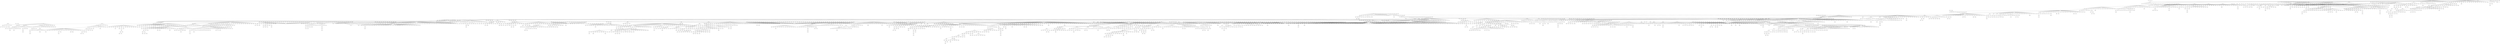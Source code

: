 strict graph "" {
	graph ["edge"="{}",
		file="/Users/felicedeluca/Developer/UofA/mlgd/pipeline/impred/tmp_workspace/topics/set3/layers/Topics_Layer_8_drawing_improved.dot",
		"graph"="{'file': '/Users/felicedeluca/Developer/UofA/mlgd/pipeline/impred/tmp_workspace/topics/set3/layers/Topics_Layer_8_drawing_improved.dot'}",
		"node"="{'height': '', 'level': '', 'pos': '', 'width': ''}"
	];
	1	 [height=0.05,
		level=1,
		pos="-23367.04,-17113.12",
		width=0.05];
	10	 [level=5,
		pos="-22930.19,-18005.00"];
	1 -- 10;
	11	 [level=4,
		pos="-23544.69,-16457.94"];
	1 -- 11;
	2	 [height=0.05,
		level=1,
		pos="-20937.82,-14861.23",
		width=0.05];
	1 -- 2;
	3	 [level=6,
		pos="-22434.23,-17434.96"];
	1 -- 3;
	4	 [level=3,
		pos="-24606.41,-16646.39"];
	1 -- 4;
	5	 [level=2,
		pos="-25518.10,-17985.21"];
	1 -- 5;
	6	 [level=3,
		pos="-23326.44,-18170.95"];
	1 -- 6;
	7	 [level=2,
		pos="-23159.17,-16122.96"];
	1 -- 7;
	100	 [level=3,
		pos="-11012.36,-1600.08"];
	51	 [height=0.05,
		level=1,
		pos="-12408.18,-897.39",
		width=0.05];
	100 -- 51;
	1000	 [level=3,
		pos="5511.16,2869.46"];
	837	 [height=0.05,
		level=1,
		pos="4946.61,3686.44",
		width=0.05];
	1000 -- 837;
	1001	 [level=2,
		pos="3828.78,3255.73"];
	5864	 [level=3,
		pos="3671.69,3718.95"];
	1001 -- 5864;
	1001 -- 837;
	1003	 [level=5,
		pos="4780.69,5280.25"];
	1003 -- 837;
	1005	 [height=0.05,
		level=1,
		pos="7016.94,-9237.54",
		width=0.05];
	1073	 [level=3,
		pos="6059.11,-9374.66"];
	1005 -- 1073;
	1075	 [level=5,
		pos="6450.13,-10048.88"];
	1005 -- 1075;
	1077	 [level=3,
		pos="6306.89,-8895.08"];
	1005 -- 1077;
	1078	 [level=4,
		pos="6160.41,-9834.26"];
	1005 -- 1078;
	838	 [height=0.05,
		level=1,
		pos="5075.61,-6619.32",
		width=0.05];
	1005 -- 838;
	1006	 [height=0.05,
		level=1,
		pos="11813.81,-10093.15",
		width=0.05];
	1397	 [height=0.05,
		level=1,
		pos="13776.13,-13952.66",
		width=0.05];
	1006 -- 1397;
	1398	 [level=3,
		pos="11745.25,-9382.49"];
	1006 -- 1398;
	1399	 [level=3,
		pos="11173.34,-10426.76"];
	1006 -- 1399;
	1006 -- 838;
	1007	 [height=0.05,
		level=1,
		pos="12176.54,-11336.19",
		width=0.05];
	1682	 [height=0.05,
		level=1,
		pos="9249.13,-18314.55",
		width=0.05];
	1007 -- 1682;
	1683	 [height=0.05,
		level=1,
		pos="9130.97,-16812.80",
		width=0.05];
	1007 -- 1683;
	1684	 [level=5,
		pos="11626.45,-10805.55"];
	1007 -- 1684;
	1685	 [level=5,
		pos="11280.39,-11633.70"];
	1007 -- 1685;
	1686	 [level=4,
		pos="12263.81,-12323.10"];
	1007 -- 1686;
	1687	 [level=2,
		pos="10988.72,-11967.76"];
	1007 -- 1687;
	1007 -- 838;
	1008	 [level=5,
		pos="4199.23,-5332.66"];
	1008 -- 838;
	1009	 [height=0.05,
		level=1,
		pos="8583.83,-10615.41",
		width=0.05];
	2849	 [level=6,
		pos="8707.98,-9334.39"];
	1009 -- 2849;
	2850	 [level=6,
		pos="9531.93,-11110.65"];
	1009 -- 2850;
	2851	 [height=0.05,
		level=1,
		pos="10016.14,-12588.45",
		width=0.05];
	1009 -- 2851;
	2852	 [level=5,
		pos="8156.28,-11872.35"];
	1009 -- 2852;
	2853	 [level=3,
		pos="7740.89,-9292.34"];
	1009 -- 2853;
	2854	 [level=2,
		pos="8991.90,-12810.16"];
	1009 -- 2854;
	2855	 [level=3,
		pos="9738.51,-11932.89"];
	1009 -- 2855;
	2860	 [level=2,
		pos="9823.78,-10794.98"];
	1009 -- 2860;
	2861	 [level=4,
		pos="9185.35,-9671.69"];
	1009 -- 2861;
	2863	 [level=2,
		pos="8565.51,-12054.14"];
	1009 -- 2863;
	2864	 [level=5,
		pos="9677.44,-11283.88"];
	1009 -- 2864;
	2867	 [level=2,
		pos="7595.39,-9769.72"];
	1009 -- 2867;
	2870	 [level=6,
		pos="9757.56,-10413.67"];
	1009 -- 2870;
	2871	 [level=3,
		pos="7313.25,-10051.30"];
	1009 -- 2871;
	2872	 [level=6,
		pos="7622.24,-10278.86"];
	1009 -- 2872;
	1009 -- 838;
	101	 [level=6,
		pos="-11287.54,615.80"];
	101 -- 51;
	1010	 [height=0.05,
		level=1,
		pos="8047.06,-7306.60",
		width=0.05];
	2968	 [level=3,
		pos="7352.26,-6782.18"];
	1010 -- 2968;
	2969	 [level=5,
		pos="7355.33,-6606.41"];
	1010 -- 2969;
	2970	 [level=2,
		pos="8009.99,-6543.17"];
	1010 -- 2970;
	2971	 [level=5,
		pos="8454.71,-6640.77"];
	1010 -- 2971;
	2972	 [level=4,
		pos="7626.58,-7692.78"];
	1010 -- 2972;
	2973	 [level=4,
		pos="8084.90,-6367.31"];
	1010 -- 2973;
	2975	 [level=2,
		pos="7586.93,-6355.87"];
	1010 -- 2975;
	1010 -- 838;
	1011	 [level=3,
		pos="3066.14,-6174.55"];
	2979	 [level=5,
		pos="2878.50,-5390.58"];
	1011 -- 2979;
	1011 -- 838;
	1012	 [level=6,
		pos="3762.99,-7146.13"];
	1012 -- 838;
	1013	 [level=3,
		pos="3464.22,-6977.93"];
	3547	 [level=5,
		pos="3486.81,-7370.33"];
	1013 -- 3547;
	1013 -- 838;
	1014	 [level=6,
		pos="4235.45,-7320.40"];
	1014 -- 838;
	1015	 [level=2,
		pos="5194.05,-4570.67"];
	3934	 [level=4,
		pos="4642.58,-4403.24"];
	1015 -- 3934;
	3935	 [level=5,
		pos="5093.44,-4322.53"];
	1015 -- 3935;
	3936	 [level=3,
		pos="5607.14,-4752.11"];
	1015 -- 3936;
	1015 -- 838;
	1016	 [level=3,
		pos="4512.24,-8316.70"];
	4257	 [level=5,
		pos="4088.20,-8330.54"];
	1016 -- 4257;
	1016 -- 838;
	1017	 [level=6,
		pos="6142.00,-5688.71"];
	1017 -- 838;
	1018	 [level=3,
		pos="4266.38,-6056.86"];
	1018 -- 838;
	1019	 [level=2,
		pos="6774.93,-5991.55"];
	4744	 [level=5,
		pos="7089.49,-6054.52"];
	1019 -- 4744;
	4745	 [level=4,
		pos="7138.84,-6235.28"];
	1019 -- 4745;
	1019 -- 838;
	102	 [level=5,
		pos="-11633.26,-2406.77"];
	102 -- 51;
	1020	 [level=4,
		pos="3281.80,-5788.22"];
	4915	 [level=5,
		pos="3198.04,-5343.37"];
	1020 -- 4915;
	1020 -- 838;
	1021	 [level=5,
		pos="6568.64,-6639.81"];
	1021 -- 838;
	1022	 [level=3,
		pos="4310.45,-5919.44"];
	1022 -- 838;
	1024	 [level=3,
		pos="4579.05,-5008.95"];
	1024 -- 838;
	1025	 [level=5,
		pos="5301.28,-5466.29"];
	1025 -- 838;
	1027	 [level=5,
		pos="4061.82,-6690.92"];
	1027 -- 838;
	1028	 [level=5,
		pos="5699.20,-7807.84"];
	1028 -- 838;
	1029	 [level=3,
		pos="4364.91,-7523.22"];
	1029 -- 838;
	103	 [level=2,
		pos="-14296.60,-1130.94"];
	103 -- 51;
	1030	 [level=2,
		pos="5614.09,-8440.23"];
	5302	 [level=4,
		pos="5012.56,-8515.94"];
	1030 -- 5302;
	5303	 [level=5,
		pos="5212.79,-8923.62"];
	1030 -- 5303;
	1030 -- 838;
	1031	 [level=5,
		pos="3896.59,-6917.02"];
	1031 -- 838;
	1034	 [level=3,
		pos="4849.60,-7991.66"];
	1034 -- 838;
	1035	 [level=5,
		pos="3843.66,-6204.17"];
	1035 -- 838;
	1036	 [level=5,
		pos="4668.63,-5415.25"];
	1036 -- 838;
	1037	 [level=5,
		pos="4453.44,-7855.91"];
	1037 -- 838;
	1038	 [level=4,
		pos="4483.53,-7732.70"];
	1038 -- 838;
	1039	 [level=5,
		pos="5045.48,-7992.61"];
	1039 -- 838;
	1041	 [level=4,
		pos="3866.73,-6734.33"];
	1041 -- 838;
	1042	 [level=5,
		pos="4115.11,-6544.04"];
	1042 -- 838;
	1043	 [level=3,
		pos="3475.12,-6116.93"];
	1043 -- 838;
	1044	 [level=5,
		pos="3942.29,-6501.75"];
	1044 -- 838;
	1045	 [level=3,
		pos="5649.13,-5641.47"];
	1045 -- 838;
	1048	 [level=4,
		pos="5723.40,-5570.43"];
	1048 -- 838;
	105	 [level=6,
		pos="-11619.83,-2326.27"];
	105 -- 51;
	1050	 [level=4,
		pos="4727.12,-4986.37"];
	1050 -- 838;
	1051	 [level=5,
		pos="4160.31,-7348.67"];
	1051 -- 838;
	1052	 [level=5,
		pos="4909.60,-5130.50"];
	1052 -- 838;
	1053	 [level=4,
		pos="5309.94,-5268.07"];
	1053 -- 838;
	1054	 [level=5,
		pos="4197.91,-6031.42"];
	1054 -- 838;
	1057	 [level=2,
		pos="6678.46,-6398.25"];
	1057 -- 838;
	1058	 [level=3,
		pos="4328.91,-5918.31"];
	1058 -- 838;
	1059	 [level=6,
		pos="6413.40,-6173.77"];
	1059 -- 838;
	106	 [level=3,
		pos="-10789.34,-367.33"];
	106 -- 51;
	1061	 [level=2,
		pos="5915.03,-8097.08"];
	1061 -- 838;
	1062	 [level=3,
		pos="4498.78,-5495.46"];
	1062 -- 838;
	1063	 [level=6,
		pos="6529.53,-6664.73"];
	1063 -- 838;
	1064	 [level=3,
		pos="4556.56,-5564.91"];
	1064 -- 838;
	1066	 [level=3,
		pos="3911.57,-6044.02"];
	1066 -- 838;
	1067	 [level=5,
		pos="6217.44,-5941.03"];
	1067 -- 838;
	1068	 [level=4,
		pos="5329.02,-8214.20"];
	1068 -- 838;
	1069	 [level=6,
		pos="4958.15,-5352.12"];
	1069 -- 838;
	107	 [level=6,
		pos="-14372.53,-1185.86"];
	107 -- 51;
	1070	 [level=5,
		pos="3816.38,-7146.65"];
	1070 -- 838;
	1071	 [level=3,
		pos="4073.63,-5418.35"];
	1071 -- 838;
	1081	 [level=5,
		pos="5847.86,-9443.83"];
	1073 -- 1081;
	5469	 [level=4,
		pos="5927.64,-8841.25"];
	1077 -- 5469;
	5470	 [level=5,
		pos="6046.67,-8633.62"];
	1077 -- 5470;
	108	 [height=0.05,
		level=1,
		pos="-13437.07,16104.40",
		width=0.05];
	133	 [height=0.05,
		level=1,
		pos="-10804.78,16069.05",
		width=0.05];
	108 -- 133;
	134	 [height=0.05,
		level=1,
		pos="-11323.04,20005.93",
		width=0.05];
	108 -- 134;
	135	 [height=0.05,
		level=1,
		pos="-12816.39,18416.21",
		width=0.05];
	108 -- 135;
	136	 [level=6,
		pos="-14234.67,16186.36"];
	108 -- 136;
	138	 [level=4,
		pos="-13331.38,15270.47"];
	108 -- 138;
	139	 [level=3,
		pos="-13215.15,17466.65"];
	108 -- 139;
	140	 [level=5,
		pos="-13892.81,17126.71"];
	108 -- 140;
	145	 [level=5,
		pos="-12655.83,15865.96"];
	108 -- 145;
	69	 [height=0.05,
		level=1,
		pos="-17727.34,2020.38",
		width=0.05];
	108 -- 69;
	1083	 [level=5,
		pos="-7629.47,-5963.70"];
	328	 [level=2,
		pos="-7786.97,-6102.25"];
	1083 -- 328;
	1084	 [level=4,
		pos="-7486.31,-5693.41"];
	1084 -- 328;
	1085	 [height=0.05,
		level=1,
		pos="-7430.22,16852.84",
		width=0.05];
	1101	 [level=2,
		pos="-6163.07,16748.32"];
	1085 -- 1101;
	1102	 [level=2,
		pos="-7513.01,18691.14"];
	1085 -- 1102;
	1103	 [level=5,
		pos="-6339.98,16132.95"];
	1085 -- 1103;
	1104	 [level=3,
		pos="-8989.03,17427.86"];
	1085 -- 1104;
	1106	 [height=0.05,
		level=1,
		pos="-9207.60,19095.21",
		width=0.05];
	1085 -- 1106;
	1107	 [level=3,
		pos="-7977.60,15802.44"];
	1085 -- 1107;
	1108	 [level=5,
		pos="-6962.28,17636.11"];
	1085 -- 1108;
	1109	 [level=2,
		pos="-8605.35,16262.84"];
	1085 -- 1109;
	1110	 [level=4,
		pos="-6974.84,15652.74"];
	1085 -- 1110;
	1112	 [level=5,
		pos="-7722.20,18071.06"];
	1085 -- 1112;
	1114	 [level=3,
		pos="-6883.14,15592.56"];
	1085 -- 1114;
	1115	 [level=5,
		pos="-8479.24,16760.76"];
	1085 -- 1115;
	1116	 [level=3,
		pos="-8541.83,18034.14"];
	1085 -- 1116;
	1118	 [level=3,
		pos="-8856.33,16860.71"];
	1085 -- 1118;
	283	 [height=0.05,
		level=1,
		pos="-7487.56,11387.91",
		width=0.05];
	1085 -- 283;
	1086	 [level=5,
		pos="-7935.65,10444.01"];
	1086 -- 283;
	1087	 [level=2,
		pos="-7088.50,12508.12"];
	1087 -- 283;
	3742	 [level=3,
		pos="-7028.20,12649.03"];
	1087 -- 3742;
	1088	 [level=5,
		pos="-7303.32,10147.22"];
	1088 -- 283;
	1089	 [level=4,
		pos="-7642.13,12282.02"];
	1089 -- 283;
	109	 [height=0.05,
		level=1,
		pos="-17601.37,8035.52",
		width=0.05];
	1241	 [level=2,
		pos="-18332.00,7045.08"];
	109 -- 1241;
	1242	 [level=2,
		pos="-17126.35,9089.06"];
	109 -- 1242;
	1243	 [height=0.05,
		level=1,
		pos="-17499.78,10038.07",
		width=0.05];
	109 -- 1243;
	1244	 [level=3,
		pos="-18653.05,7850.81"];
	109 -- 1244;
	1245	 [level=6,
		pos="-16686.26,8608.13"];
	109 -- 1245;
	1246	 [level=3,
		pos="-16517.90,8862.18"];
	109 -- 1246;
	1247	 [level=5,
		pos="-17062.01,7266.80"];
	109 -- 1247;
	1249	 [height=0.05,
		level=1,
		pos="-19537.09,9010.71",
		width=0.05];
	109 -- 1249;
	1251	 [level=5,
		pos="-18470.59,7695.49"];
	109 -- 1251;
	1252	 [level=5,
		pos="-16628.40,7944.69"];
	109 -- 1252;
	1254	 [level=3,
		pos="-17258.43,7003.25"];
	109 -- 1254;
	109 -- 69;
	1090	 [level=5,
		pos="-8423.51,11023.28"];
	1090 -- 283;
	1091	 [level=3,
		pos="-7189.57,10059.25"];
	1091 -- 283;
	1092	 [level=5,
		pos="-8364.41,11688.39"];
	1092 -- 283;
	1094	 [level=4,
		pos="-6445.64,12092.89"];
	1094 -- 283;
	1095	 [level=5,
		pos="-6629.43,10883.71"];
	1095 -- 283;
	1097	 [level=6,
		pos="-6772.91,10658.10"];
	1097 -- 283;
	1098	 [level=6,
		pos="-8323.93,10973.82"];
	1098 -- 283;
	110	 [height=0.05,
		level=1,
		pos="-15130.42,13109.61",
		width=0.05];
	2316	 [level=2,
		pos="-16180.77,14764.61"];
	110 -- 2316;
	2317	 [height=0.05,
		level=1,
		pos="-14251.75,18502.91",
		width=0.05];
	110 -- 2317;
	2318	 [level=5,
		pos="-14550.06,13237.48"];
	110 -- 2318;
	2319	 [level=3,
		pos="-16018.09,12875.16"];
	110 -- 2319;
	2320	 [level=5,
		pos="-15189.28,12486.44"];
	110 -- 2320;
	2321	 [level=2,
		pos="-14742.00,13986.06"];
	110 -- 2321;
	2322	 [level=5,
		pos="-14834.04,12944.95"];
	110 -- 2322;
	110 -- 69;
	1100	 [level=6,
		pos="-8161.34,11750.14"];
	1100 -- 283;
	3105	 [level=5,
		pos="-6936.18,18018.72"];
	1102 -- 3105;
	3106	 [level=3,
		pos="-6519.16,18964.20"];
	1102 -- 3106;
	3107	 [level=5,
		pos="-7738.78,19301.82"];
	1102 -- 3107;
	3108	 [level=5,
		pos="-8010.84,18851.94"];
	1102 -- 3108;
	3109	 [level=5,
		pos="-7231.72,19203.92"];
	1102 -- 3109;
	5607	 [level=5,
		pos="-8361.60,19576.33"];
	1106 -- 5607;
	5609	 [level=5,
		pos="-9585.52,19345.38"];
	1106 -- 5609;
	5610	 [level=4,
		pos="-9331.23,19891.24"];
	1106 -- 5610;
	5805	 [level=5,
		pos="-6788.87,17841.83"];
	1108 -- 5805;
	111	 [height=0.05,
		level=1,
		pos="-19745.21,5287.01",
		width=0.05];
	3052	 [level=5,
		pos="-19075.80,6141.38"];
	111 -- 3052;
	3053	 [level=3,
		pos="-19288.47,4228.80"];
	111 -- 3053;
	3054	 [level=6,
		pos="-20545.48,6114.87"];
	111 -- 3054;
	3055	 [level=2,
		pos="-20867.37,5574.38"];
	111 -- 3055;
	3056	 [level=2,
		pos="-19951.68,6512.93"];
	111 -- 3056;
	3062	 [height=0.05,
		level=1,
		pos="-20784.99,6523.58",
		width=0.05];
	111 -- 3062;
	3065	 [level=6,
		pos="-20505.00,4732.55"];
	111 -- 3065;
	111 -- 69;
	1119	 [level=2,
		pos="6605.51,23221.90"];
	1126	 [level=2,
		pos="8404.80,22441.90"];
	1119 -- 1126;
	1127	 [level=5,
		pos="6889.93,23462.19"];
	1119 -- 1127;
	584	 [level=2,
		pos="3926.96,22509.43"];
	1119 -- 584;
	112	 [height=0.05,
		level=1,
		pos="-14212.49,2027.70",
		width=0.05];
	4014	 [level=4,
		pos="-13353.44,2324.39"];
	112 -- 4014;
	4015	 [level=3,
		pos="-14097.97,2629.82"];
	112 -- 4015;
	4016	 [level=4,
		pos="-14983.33,1376.10"];
	112 -- 4016;
	4017	 [level=2,
		pos="-14773.32,2118.90"];
	112 -- 4017;
	4019	 [level=2,
		pos="-13960.08,2770.81"];
	112 -- 4019;
	4020	 [level=5,
		pos="-13454.40,2075.90"];
	112 -- 4020;
	4021	 [level=6,
		pos="-13956.72,1030.65"];
	112 -- 4021;
	112 -- 69;
	1120	 [level=6,
		pos="4305.29,21897.17"];
	1120 -- 584;
	1121	 [level=5,
		pos="3366.80,22361.47"];
	1121 -- 584;
	1122	 [level=4,
		pos="4335.43,23055.41"];
	1122 -- 584;
	1125	 [level=5,
		pos="4640.70,22193.30"];
	1125 -- 584;
	1128	 [level=2,
		pos="9616.51,20880.25"];
	1126 -- 1128;
	1129	 [level=2,
		pos="8525.14,23746.61"];
	1126 -- 1129;
	1132	 [level=6,
		pos="8791.59,21717.00"];
	1126 -- 1132;
	1134	 [level=2,
		pos="10928.07,21926.12"];
	1128 -- 1134;
	1135	 [level=2,
		pos="10530.70,20153.49"];
	1128 -- 1135;
	1136	 [level=4,
		pos="9805.62,21759.29"];
	1128 -- 1136;
	5064	 [level=5,
		pos="8202.98,23805.22"];
	1129 -- 5064;
	5065	 [level=4,
		pos="9062.44,23554.86"];
	1129 -- 5065;
	113	 [height=0.05,
		level=1,
		pos="-15380.67,2668.74",
		width=0.05];
	4131	 [level=6,
		pos="-15262.31,3127.06"];
	113 -- 4131;
	4135	 [level=3,
		pos="-15982.54,3086.72"];
	113 -- 4135;
	4136	 [level=3,
		pos="-15467.41,3379.37"];
	113 -- 4136;
	113 -- 69;
	1139	 [level=3,
		pos="11652.01,22594.31"];
	1134 -- 1139;
	1140	 [level=2,
		pos="9930.95,23130.00"];
	1134 -- 1140;
	1141	 [level=5,
		pos="11090.60,21416.99"];
	1134 -- 1141;
	1142	 [level=3,
		pos="10571.97,22048.90"];
	1134 -- 1142;
	5130	 [level=4,
		pos="10693.30,19466.56"];
	1135 -- 5130;
	5131	 [level=3,
		pos="11073.49,19648.33"];
	1135 -- 5131;
	114	 [level=2,
		pos="-18066.76,3874.37"];
	4791	 [level=4,
		pos="-18459.83,4482.56"];
	114 -- 4791;
	114 -- 69;
	2981	 [level=5,
		pos="10900.14,23270.84"];
	1140 -- 2981;
	2982	 [level=3,
		pos="9632.60,23832.44"];
	1140 -- 2982;
	2984	 [level=5,
		pos="10037.47,22746.08"];
	1140 -- 2984;
	1144	 [level=2,
		pos="-21305.93,3919.68"];
	1157	 [level=3,
		pos="-20840.36,4157.98"];
	1144 -- 1157;
	618	 [height=0.05,
		level=1,
		pos="-20906.51,2547.98",
		width=0.05];
	1144 -- 618;
	1145	 [level=6,
		pos="-21728.94,2494.43"];
	1145 -- 618;
	1146	 [level=2,
		pos="-24027.71,3782.36"];
	3524	 [level=3,
		pos="-24079.40,2433.20"];
	1146 -- 3524;
	3525	 [level=3,
		pos="-25034.93,3589.21"];
	1146 -- 3525;
	3531	 [level=6,
		pos="-23305.60,2929.40"];
	1146 -- 3531;
	3534	 [level=4,
		pos="-25254.01,3673.07"];
	1146 -- 3534;
	3537	 [level=6,
		pos="-24988.82,4249.57"];
	1146 -- 3537;
	1146 -- 618;
	1147	 [height=0.05,
		level=1,
		pos="-22663.77,5684.69",
		width=0.05];
	3662	 [level=2,
		pos="-23587.74,7370.09"];
	1147 -- 3662;
	3663	 [level=6,
		pos="-24117.86,5903.60"];
	1147 -- 3663;
	3664	 [level=3,
		pos="-24295.71,5839.73"];
	1147 -- 3664;
	3667	 [level=3,
		pos="-21209.52,5382.37"];
	1147 -- 3667;
	3669	 [level=3,
		pos="-21332.03,6049.28"];
	1147 -- 3669;
	3670	 [level=4,
		pos="-22215.98,4475.47"];
	1147 -- 3670;
	3671	 [level=5,
		pos="-23946.17,5216.02"];
	1147 -- 3671;
	3672	 [level=3,
		pos="-21841.47,7040.22"];
	1147 -- 3672;
	3676	 [level=5,
		pos="-21492.53,4982.35"];
	1147 -- 3676;
	3681	 [level=2,
		pos="-23688.90,6481.19"];
	1147 -- 3681;
	3682	 [level=6,
		pos="-23339.14,4696.63"];
	1147 -- 3682;
	3683	 [level=5,
		pos="-21647.21,6401.05"];
	1147 -- 3683;
	1147 -- 618;
	1148	 [level=3,
		pos="-21573.87,1811.28"];
	3726	 [level=5,
		pos="-21689.35,1703.09"];
	1148 -- 3726;
	3727	 [level=4,
		pos="-22137.18,2013.21"];
	1148 -- 3727;
	1148 -- 618;
	1149	 [level=5,
		pos="-20123.48,1975.06"];
	1149 -- 618;
	115	 [height=0.05,
		level=1,
		pos="-16189.94,2564.44",
		width=0.05];
	4798	 [level=3,
		pos="-16359.31,3179.41"];
	115 -- 4798;
	115 -- 69;
	1150	 [level=3,
		pos="-20011.85,3144.39"];
	1150 -- 618;
	1151	 [level=5,
		pos="-20799.46,3434.37"];
	1151 -- 618;
	1152	 [level=3,
		pos="-20745.34,1542.67"];
	1152 -- 618;
	1155	 [level=3,
		pos="-22196.80,2623.58"];
	5883	 [level=6,
		pos="-22339.11,2674.53"];
	1155 -- 5883;
	1155 -- 618;
	1156	 [level=6,
		pos="-21324.66,1937.35"];
	1156 -- 618;
	1159	 [level=5,
		pos="-21182.42,4791.96"];
	1157 -- 1159;
	1160	 [level=6,
		pos="-20924.78,3768.43"];
	1157 -- 1160;
	116	 [level=5,
		pos="-17031.66,1135.60"];
	116 -- 69;
	1162	 [level=6,
		pos="-3986.76,-301.00"];
	469	 [level=2,
		pos="-4061.29,-769.32"];
	1162 -- 469;
	1163	 [level=4,
		pos="-4962.57,-1727.78"];
	3325	 [level=6,
		pos="-5405.94,-1678.54"];
	1163 -- 3325;
	1163 -- 469;
	1164	 [level=3,
		pos="-4294.98,-504.58"];
	1164 -- 469;
	1165	 [level=3,
		pos="-4649.81,-979.92"];
	4367	 [level=5,
		pos="-4337.11,-803.10"];
	1165 -- 4367;
	1165 -- 469;
	1166	 [level=5,
		pos="-338.00,61.52"];
	839	 [level=3,
		pos="-534.17,-154.94"];
	1166 -- 839;
	1168	 [height=0.05,
		level=1,
		pos="-5088.15,5073.34",
		width=0.05];
	1172	 [height=0.05,
		level=1,
		pos="-4325.88,7499.30",
		width=0.05];
	1168 -- 1172;
	1173	 [level=2,
		pos="-5068.08,3640.13"];
	1168 -- 1173;
	1174	 [level=6,
		pos="-6024.12,5056.65"];
	1168 -- 1174;
	1175	 [level=3,
		pos="-6097.79,5861.69"];
	1168 -- 1175;
	1177	 [level=5,
		pos="-4094.94,4289.07"];
	1168 -- 1177;
	1178	 [level=4,
		pos="-4286.65,5992.40"];
	1168 -- 1178;
	1179	 [level=2,
		pos="-4433.16,3949.44"];
	1168 -- 1179;
	1180	 [level=3,
		pos="-4954.74,6297.25"];
	1168 -- 1180;
	1182	 [level=5,
		pos="-5662.73,4278.10"];
	1168 -- 1182;
	1183	 [level=3,
		pos="-5590.00,6152.13"];
	1168 -- 1183;
	1185	 [level=6,
		pos="-4353.58,6011.63"];
	1168 -- 1185;
	1186	 [level=6,
		pos="-4153.44,5247.84"];
	1168 -- 1186;
	1188	 [level=6,
		pos="-5531.11,6205.70"];
	1168 -- 1188;
	1189	 [level=6,
		pos="-5637.15,4164.50"];
	1168 -- 1189;
	470	 [height=0.05,
		level=1,
		pos="-3607.58,760.31",
		width=0.05];
	1168 -- 470;
	1169	 [height=0.05,
		level=1,
		pos="-5206.94,2333.84",
		width=0.05];
	1922	 [height=0.05,
		level=1,
		pos="-7333.97,3867.69",
		width=0.05];
	1169 -- 1922;
	1923	 [height=0.05,
		level=1,
		pos="-6003.08,1132.48",
		width=0.05];
	1169 -- 1923;
	1924	 [level=3,
		pos="-4789.08,1673.27"];
	1169 -- 1924;
	1925	 [level=2,
		pos="-5952.26,3288.21"];
	1169 -- 1925;
	1926	 [level=2,
		pos="-5299.23,1559.92"];
	1169 -- 1926;
	1930	 [level=4,
		pos="-5919.78,3342.03"];
	1169 -- 1930;
	1931	 [level=3,
		pos="-5863.30,1458.83"];
	1169 -- 1931;
	1169 -- 470;
	117	 [level=5,
		pos="-18533.79,791.42"];
	117 -- 69;
	1170	 [height=0.05,
		level=1,
		pos="-6657.64,28.64",
		width=0.05];
	3656	 [level=6,
		pos="-6996.82,-550.42"];
	1170 -- 3656;
	3657	 [level=2,
		pos="-7046.84,-1215.17"];
	1170 -- 3657;
	3658	 [level=3,
		pos="-6626.80,275.24"];
	1170 -- 3658;
	3659	 [level=2,
		pos="-6660.35,-1312.40"];
	1170 -- 3659;
	3660	 [level=3,
		pos="-6118.52,-344.07"];
	1170 -- 3660;
	1170 -- 470;
	1191	 [level=3,
		pos="-4262.98,8193.44"];
	1172 -- 1191;
	1192	 [level=3,
		pos="-3682.97,8546.61"];
	1172 -- 1192;
	1193	 [level=6,
		pos="-3489.60,7251.15"];
	1172 -- 1193;
	1194	 [level=3,
		pos="-4996.03,6864.88"];
	1172 -- 1194;
	1195	 [level=6,
		pos="-4049.81,6685.01"];
	1172 -- 1195;
	1197	 [level=5,
		pos="-4901.15,7260.09"];
	1172 -- 1197;
	1198	 [level=2,
		pos="-3826.19,7975.70"];
	1172 -- 1198;
	1199	 [level=5,
		pos="-3904.71,6753.45"];
	1172 -- 1199;
	2667	 [level=5,
		pos="-4909.75,3264.19"];
	1173 -- 2667;
	2668	 [level=5,
		pos="-5045.48,3466.52"];
	1173 -- 2668;
	4884	 [level=4,
		pos="-6243.45,5653.86"];
	1175 -- 4884;
	5253	 [level=5,
		pos="-4166.61,4445.66"];
	1177 -- 5253;
	118	 [level=3,
		pos="-16331.65,3948.02"];
	5481	 [level=3,
		pos="-16264.49,4713.89"];
	118 -- 5481;
	118 -- 69;
	1201	 [level=6,
		pos="-4635.38,8680.90"];
	1191 -- 1201;
	2308	 [level=3,
		pos="-3998.81,9166.31"];
	1192 -- 2308;
	2309	 [level=4,
		pos="-3326.25,8589.17"];
	1192 -- 2309;
	5591	 [level=5,
		pos="-3232.89,8083.77"];
	1198 -- 5591;
	12	 [height=0.05,
		level=1,
		pos="-20921.88,-9051.11",
		width=0.05];
	12 -- 2;
	28	 [height=0.05,
		level=1,
		pos="-15209.79,-7840.95",
		width=0.05];
	12 -- 28;
	29	 [height=0.05,
		level=1,
		pos="-22505.60,-6348.70",
		width=0.05];
	12 -- 29;
	30	 [height=0.05,
		level=1,
		pos="-20602.49,-11411.09",
		width=0.05];
	12 -- 30;
	31	 [level=3,
		pos="-19738.11,-9898.28"];
	12 -- 31;
	32	 [level=3,
		pos="-21684.02,-8010.19"];
	12 -- 32;
	33	 [level=2,
		pos="-19172.40,-6937.58"];
	12 -- 33;
	34	 [level=3,
		pos="-22422.91,-9825.23"];
	12 -- 34;
	35	 [level=5,
		pos="-20037.37,-9798.39"];
	12 -- 35;
	36	 [level=3,
		pos="-20072.41,-7174.69"];
	12 -- 36;
	39	 [level=5,
		pos="-22102.66,-9767.91"];
	12 -- 39;
	40	 [level=2,
		pos="-20341.49,-10194.36"];
	12 -- 40;
	41	 [level=3,
		pos="-21126.28,-7770.34"];
	12 -- 41;
	42	 [level=5,
		pos="-19828.16,-7993.66"];
	12 -- 42;
	43	 [level=3,
		pos="-22431.30,-9251.50"];
	12 -- 43;
	44	 [level=3,
		pos="-20333.06,-7497.73"];
	12 -- 44;
	45	 [level=3,
		pos="-19576.86,-8495.15"];
	12 -- 45;
	47	 [level=6,
		pos="-21949.32,-8528.39"];
	12 -- 47;
	48	 [level=5,
		pos="-22284.66,-9152.01"];
	12 -- 48;
	50	 [level=6,
		pos="-21439.22,-10003.50"];
	12 -- 50;
	1202	 [level=3,
		pos="-30314.38,4616.89"];
	634	 [height=0.05,
		level=1,
		pos="-29987.87,5025.83",
		width=0.05];
	1202 -- 634;
	1203	 [level=5,
		pos="-29877.34,5891.27"];
	1203 -- 634;
	1204	 [level=3,
		pos="-30649.45,5426.95"];
	1204 -- 634;
	1205	 [height=0.05,
		level=1,
		pos="-9425.70,-17673.15",
		width=0.05];
	1210	 [level=2,
		pos="-8279.33,-17585.15"];
	1205 -- 1210;
	1212	 [level=4,
		pos="-10270.74,-18025.83"];
	1205 -- 1212;
	1214	 [level=2,
		pos="-9766.43,-19141.77"];
	1205 -- 1214;
	1215	 [level=2,
		pos="-9412.38,-16618.49"];
	1205 -- 1215;
	1216	 [level=3,
		pos="-10321.03,-17390.90"];
	1205 -- 1216;
	406	 [height=0.05,
		level=1,
		pos="-10424.63,-15990.64",
		width=0.05];
	1205 -- 406;
	1206	 [height=0.05,
		level=1,
		pos="-12054.53,-18196.35",
		width=0.05];
	2243	 [level=2,
		pos="-13645.34,-19807.46"];
	1206 -- 2243;
	2244	 [level=5,
		pos="-12453.79,-17090.05"];
	1206 -- 2244;
	2245	 [height=0.05,
		level=1,
		pos="-16959.27,-19978.21",
		width=0.05];
	1206 -- 2245;
	2246	 [height=0.05,
		level=1,
		pos="-14638.07,-15911.69",
		width=0.05];
	1206 -- 2246;
	2247	 [level=5,
		pos="-13144.51,-17835.87"];
	1206 -- 2247;
	2248	 [level=2,
		pos="-12470.13,-19201.85"];
	1206 -- 2248;
	2249	 [level=2,
		pos="-11533.17,-16581.57"];
	1206 -- 2249;
	2250	 [level=4,
		pos="-11738.95,-16837.94"];
	1206 -- 2250;
	2252	 [level=2,
		pos="-11049.63,-17950.03"];
	1206 -- 2252;
	2253	 [level=6,
		pos="-12373.69,-16953.86"];
	1206 -- 2253;
	2254	 [level=5,
		pos="-11626.41,-18566.37"];
	1206 -- 2254;
	1206 -- 406;
	1207	 [level=5,
		pos="-9921.80,-15525.53"];
	1207 -- 406;
	1209	 [level=6,
		pos="-10049.21,-16214.90"];
	1209 -- 406;
	1217	 [level=6,
		pos="-8053.85,-17513.96"];
	1210 -- 1217;
	1218	 [level=5,
		pos="-8358.76,-17914.52"];
	1210 -- 1218;
	1219	 [level=5,
		pos="-8363.24,-17198.33"];
	1210 -- 1219;
	5725	 [level=2,
		pos="-10476.56,-19412.36"];
	1214 -- 5725;
	5895	 [level=2,
		pos="-8954.96,-16172.96"];
	1215 -- 5895;
	122	 [level=4,
		pos="-18934.42,1346.96"];
	122 -- 69;
	1220	 [level=2,
		pos="-11855.75,21313.69"];
	1223	 [level=3,
		pos="-12197.52,21988.04"];
	1220 -- 1223;
	1225	 [level=5,
		pos="-11968.28,21197.62"];
	1220 -- 1225;
	1220 -- 134;
	1221	 [level=4,
		pos="-10290.30,20361.46"];
	1221 -- 134;
	1222	 [level=4,
		pos="-11848.10,20054.37"];
	1222 -- 134;
	1226	 [level=5,
		pos="-12461.24,22166.52"];
	1223 -- 1226;
	1227	 [level=2,
		pos="1206.88,17380.70"];
	1237	 [level=3,
		pos="1474.97,16990.63"];
	1227 -- 1237;
	1238	 [level=3,
		pos="1661.64,17157.28"];
	1227 -- 1238;
	1239	 [level=3,
		pos="879.12,17686.51"];
	1227 -- 1239;
	1240	 [level=6,
		pos="781.92,17617.61"];
	1227 -- 1240;
	560	 [height=0.05,
		level=1,
		pos="88.24,16720.52",
		width=0.05];
	1227 -- 560;
	1228	 [level=6,
		pos="728.24,16520.16"];
	1228 -- 560;
	1229	 [level=2,
		pos="-260.08,17860.02"];
	3802	 [level=6,
		pos="-335.95,18004.31"];
	1229 -- 3802;
	3803	 [level=3,
		pos="-840.31,18339.53"];
	1229 -- 3803;
	1229 -- 560;
	123	 [level=4,
		pos="-19362.46,2073.31"];
	123 -- 69;
	1230	 [level=3,
		pos="1020.53,16243.94"];
	4202	 [level=3,
		pos="1282.06,16049.17"];
	1230 -- 4202;
	1230 -- 560;
	1231	 [level=2,
		pos="-247.42,16002.93"];
	4602	 [level=2,
		pos="-1208.09,15793.47"];
	1231 -- 4602;
	1231 -- 560;
	1232	 [level=5,
		pos="-590.98,16528.14"];
	1232 -- 560;
	1233	 [level=2,
		pos="-1036.45,17703.37"];
	5057	 [level=3,
		pos="-1598.03,17870.41"];
	1233 -- 5057;
	1233 -- 560;
	1234	 [level=4,
		pos="824.63,15622.50"];
	1234 -- 560;
	1236	 [level=3,
		pos="-799.32,17245.64"];
	1236 -- 560;
	124	 [level=5,
		pos="-19102.43,1365.17"];
	124 -- 69;
	1255	 [level=3,
		pos="-18950.25,7198.49"];
	1241 -- 1255;
	1256	 [level=4,
		pos="-18907.09,6273.61"];
	1241 -- 1256;
	1257	 [level=5,
		pos="-18062.51,6220.44"];
	1241 -- 1257;
	3194	 [level=5,
		pos="-18149.76,10695.76"];
	1243 -- 3194;
	3195	 [level=6,
		pos="-18675.78,9350.79"];
	1243 -- 3195;
	3198	 [level=5,
		pos="-18645.59,9436.28"];
	1243 -- 3198;
	3201	 [level=5,
		pos="-16445.64,9798.91"];
	1243 -- 3201;
	3202	 [level=3,
		pos="-16303.01,10471.11"];
	1243 -- 3202;
	3203	 [level=3,
		pos="-17986.72,10911.20"];
	1243 -- 3203;
	3204	 [level=2,
		pos="-17495.56,11242.11"];
	1243 -- 3204;
	3205	 [level=3,
		pos="-17983.74,9165.58"];
	1243 -- 3205;
	3206	 [level=6,
		pos="-16911.87,11015.77"];
	1243 -- 3206;
	5009	 [level=2,
		pos="-20360.89,8755.06"];
	1249 -- 5009;
	5010	 [level=3,
		pos="-19825.19,8597.68"];
	1249 -- 5010;
	5011	 [level=6,
		pos="-19849.46,9554.97"];
	1249 -- 5011;
	125	 [level=6,
		pos="-19161.58,2585.15"];
	125 -- 69;
	1258	 [level=3,
		pos="-19358.29,7649.50"];
	1255 -- 1258;
	1259	 [level=3,
		pos="-20197.97,7182.17"];
	1258 -- 1259;
	1260	 [level=4,
		pos="-20031.59,7836.49"];
	1258 -- 1260;
	1261	 [level=6,
		pos="-19213.33,7764.05"];
	1258 -- 1261;
	126	 [level=2,
		pos="-18496.21,715.85"];
	126 -- 69;
	1262	 [level=6,
		pos="-9484.10,9908.91"];
	206	 [level=2,
		pos="-10071.13,10004.69"];
	1262 -- 206;
	1263	 [level=3,
		pos="-9699.16,10675.03"];
	1263 -- 206;
	4360	 [level=5,
		pos="-9395.74,10183.26"];
	1263 -- 4360;
	4361	 [level=5,
		pos="-9873.82,10490.30"];
	1263 -- 4361;
	1264	 [height=0.05,
		level=1,
		pos="-4500.83,-16731.64",
		width=0.05];
	1302	 [height=0.05,
		level=1,
		pos="26.90,-17838.08",
		width=0.05];
	1264 -- 1302;
	1303	 [level=3,
		pos="-3700.45,-17909.54"];
	1264 -- 1303;
	1304	 [height=0.05,
		level=1,
		pos="-3495.40,-19632.95",
		width=0.05];
	1264 -- 1304;
	1305	 [height=0.05,
		level=1,
		pos="-7477.59,-19133.06",
		width=0.05];
	1264 -- 1305;
	1306	 [level=2,
		pos="-2797.54,-16668.62"];
	1264 -- 1306;
	1307	 [level=4,
		pos="-5764.94,-15086.98"];
	1264 -- 1307;
	1308	 [level=3,
		pos="-4996.46,-14510.17"];
	1264 -- 1308;
	1309	 [level=2,
		pos="-5853.88,-15690.03"];
	1264 -- 1309;
	1311	 [level=4,
		pos="-2615.18,-16579.72"];
	1264 -- 1311;
	1312	 [level=2,
		pos="-3429.50,-14976.10"];
	1264 -- 1312;
	1313	 [level=4,
		pos="-5784.50,-17555.23"];
	1264 -- 1313;
	1314	 [level=2,
		pos="-7264.68,-16403.56"];
	1264 -- 1314;
	1315	 [level=5,
		pos="-3638.92,-15191.61"];
	1264 -- 1315;
	1316	 [level=3,
		pos="-3128.38,-15628.09"];
	1264 -- 1316;
	1317	 [level=4,
		pos="-4974.02,-18450.47"];
	1264 -- 1317;
	1320	 [level=3,
		pos="-5083.67,-18595.75"];
	1264 -- 1320;
	1321	 [level=4,
		pos="-5396.79,-18194.49"];
	1264 -- 1321;
	1322	 [level=5,
		pos="-5826.53,-16201.37"];
	1264 -- 1322;
	1324	 [level=5,
		pos="-5367.80,-15013.62"];
	1264 -- 1324;
	1326	 [level=5,
		pos="-5318.18,-17936.09"];
	1264 -- 1326;
	1327	 [level=5,
		pos="-2812.76,-15990.20"];
	1264 -- 1327;
	1328	 [level=2,
		pos="-6158.15,-14722.37"];
	1264 -- 1328;
	1329	 [level=4,
		pos="-3465.39,-17695.15"];
	1264 -- 1329;
	1331	 [level=4,
		pos="-6044.22,-16029.42"];
	1264 -- 1331;
	1332	 [level=6,
		pos="-4509.39,-18374.17"];
	1264 -- 1332;
	1334	 [level=4,
		pos="-4436.75,-18161.26"];
	1264 -- 1334;
	1336	 [level=6,
		pos="-5720.90,-17005.18"];
	1264 -- 1336;
	727	 [height=0.05,
		level=1,
		pos="-5306.81,-11294.17",
		width=0.05];
	1264 -- 727;
	1265	 [level=3,
		pos="-3173.33,-11282.83"];
	2669	 [level=4,
		pos="-2418.60,-11545.07"];
	1265 -- 2669;
	2670	 [level=3,
		pos="-3110.31,-11844.51"];
	1265 -- 2670;
	2671	 [level=6,
		pos="-3054.64,-11206.24"];
	1265 -- 2671;
	1265 -- 727;
	1266	 [level=5,
		pos="-5222.72,-12895.75"];
	1266 -- 727;
	1267	 [height=0.05,
		level=1,
		pos="-6933.66,-13440.68",
		width=0.05];
	3411	 [level=5,
		pos="-7359.69,-13762.51"];
	1267 -- 3411;
	3412	 [level=3,
		pos="-6561.25,-13792.36"];
	1267 -- 3412;
	1267 -- 727;
	1268	 [level=2,
		pos="-2414.66,-12760.83"];
	3475	 [level=2,
		pos="-2069.92,-14269.55"];
	1268 -- 3475;
	3476	 [level=3,
		pos="-1815.90,-13081.78"];
	1268 -- 3476;
	3477	 [level=5,
		pos="-2843.55,-13435.26"];
	1268 -- 3477;
	3478	 [level=5,
		pos="-2364.26,-12176.14"];
	1268 -- 3478;
	3480	 [level=3,
		pos="-2707.40,-13446.43"];
	1268 -- 3480;
	1268 -- 727;
	1269	 [level=3,
		pos="-3836.66,-11723.83"];
	1269 -- 727;
	127	 [level=5,
		pos="-16787.01,2804.98"];
	127 -- 69;
	1270	 [level=6,
		pos="-4742.29,-10281.66"];
	1270 -- 727;
	1271	 [level=5,
		pos="-5335.45,-10182.65"];
	1271 -- 727;
	1272	 [level=4,
		pos="-4373.57,-12461.28"];
	1272 -- 727;
	1274	 [level=2,
		pos="-3959.75,-12382.08"];
	1274 -- 727;
	1276	 [level=2,
		pos="-4146.64,-13725.10"];
	5192	 [level=4,
		pos="-3891.80,-13185.42"];
	1276 -- 5192;
	5193	 [level=3,
		pos="-3464.66,-13808.17"];
	1276 -- 5193;
	5194	 [level=4,
		pos="-3918.84,-14233.48"];
	1276 -- 5194;
	5196	 [level=4,
		pos="-4688.16,-13633.14"];
	1276 -- 5196;
	5197	 [level=4,
		pos="-3458.19,-13910.85"];
	1276 -- 5197;
	1276 -- 727;
	1277	 [level=5,
		pos="-4897.16,-12817.78"];
	1277 -- 727;
	1278	 [level=5,
		pos="-7014.53,-10950.28"];
	1278 -- 727;
	1279	 [level=5,
		pos="-6575.01,-10534.52"];
	1279 -- 727;
	128	 [level=6,
		pos="-17742.50,860.36"];
	128 -- 69;
	1280	 [level=5,
		pos="-6914.61,-11775.78"];
	1280 -- 727;
	1281	 [level=3,
		pos="-3865.10,-10780.04"];
	5534	 [level=4,
		pos="-3473.91,-10627.99"];
	1281 -- 5534;
	1281 -- 727;
	1283	 [level=4,
		pos="-5618.70,-13105.18"];
	1283 -- 727;
	1284	 [level=3,
		pos="-4176.84,-12608.16"];
	1284 -- 727;
	1285	 [level=3,
		pos="-3251.95,-12422.62"];
	1285 -- 727;
	1286	 [level=4,
		pos="-7144.87,-11328.62"];
	1286 -- 727;
	1288	 [level=2,
		pos="-6930.51,-10426.97"];
	1288 -- 727;
	1289	 [level=2,
		pos="-7230.24,-11375.43"];
	1289 -- 727;
	129	 [level=4,
		pos="-17864.18,670.80"];
	129 -- 69;
	1291	 [level=2,
		pos="-6451.13,-10064.83"];
	1291 -- 727;
	1292	 [level=3,
		pos="-5971.85,-13105.63"];
	1292 -- 727;
	1296	 [level=3,
		pos="-5779.33,-9989.65"];
	1296 -- 727;
	1297	 [level=3,
		pos="-6919.63,-10921.89"];
	1297 -- 727;
	1299	 [level=6,
		pos="-5806.63,-10046.62"];
	1299 -- 727;
	13	 [height=0.05,
		level=1,
		pos="-24407.87,-13719.74",
		width=0.05];
	13 -- 2;
	2152	 [height=0.05,
		level=1,
		pos="-28221.73,-10978.95",
		width=0.05];
	13 -- 2152;
	2153	 [level=6,
		pos="-24195.22,-12244.83"];
	13 -- 2153;
	2154	 [level=6,
		pos="-25319.25,-14968.71"];
	13 -- 2154;
	2155	 [level=4,
		pos="-24729.07,-15314.63"];
	13 -- 2155;
	2156	 [level=5,
		pos="-24856.98,-12384.18"];
	13 -- 2156;
	2158	 [level=3,
		pos="-26220.57,-14387.60"];
	13 -- 2158;
	2159	 [level=3,
		pos="-23325.28,-14287.11"];
	13 -- 2159;
	2160	 [level=5,
		pos="-25792.05,-14353.28"];
	13 -- 2160;
	2161	 [level=4,
		pos="-24965.87,-12605.00"];
	13 -- 2161;
	2162	 [level=5,
		pos="-24121.98,-15360.04"];
	13 -- 2162;
	2163	 [level=4,
		pos="-23484.51,-14906.95"];
	13 -- 2163;
	2164	 [level=3,
		pos="-24002.40,-11916.82"];
	13 -- 2164;
	2167	 [level=4,
		pos="-23219.62,-12946.90"];
	13 -- 2167;
	2168	 [level=5,
		pos="-23456.77,-12230.34"];
	13 -- 2168;
	2169	 [level=4,
		pos="-24817.34,-15378.40"];
	13 -- 2169;
	2170	 [level=5,
		pos="-25606.16,-13533.26"];
	13 -- 2170;
	2171	 [level=4,
		pos="-25817.17,-13621.28"];
	13 -- 2171;
	2172	 [level=6,
		pos="-23509.35,-14990.45"];
	13 -- 2172;
	2173	 [level=6,
		pos="-23177.58,-12791.13"];
	13 -- 2173;
	130	 [level=3,
		pos="-17050.11,3525.44"];
	130 -- 69;
	1301	 [level=5,
		pos="-5975.02,-12514.27"];
	1301 -- 727;
	1338	 [height=0.05,
		level=1,
		pos="-1237.88,-24240.85",
		width=0.05];
	1302 -- 1338;
	1339	 [level=6,
		pos="-583.03,-16123.25"];
	1302 -- 1339;
	1340	 [level=3,
		pos="743.65,-15909.85"];
	1302 -- 1340;
	1341	 [level=5,
		pos="-212.05,-15901.33"];
	1302 -- 1341;
	1342	 [level=2,
		pos="-1808.39,-19797.90"];
	1302 -- 1342;
	1343	 [level=3,
		pos="-1508.72,-16626.00"];
	1302 -- 1343;
	1344	 [level=5,
		pos="1530.86,-18906.66"];
	1302 -- 1344;
	1347	 [level=2,
		pos="-1796.44,-19217.28"];
	1302 -- 1347;
	1351	 [level=4,
		pos="1406.04,-19365.96"];
	1302 -- 1351;
	1352	 [level=5,
		pos="-1523.08,-18947.13"];
	1302 -- 1352;
	1355	 [level=2,
		pos="1954.39,-18440.38"];
	1302 -- 1355;
	1356	 [level=4,
		pos="-1848.44,-18287.49"];
	1302 -- 1356;
	1357	 [level=4,
		pos="-1210.48,-19285.29"];
	1302 -- 1357;
	1358	 [level=3,
		pos="1052.98,-19712.16"];
	1302 -- 1358;
	1361	 [level=4,
		pos="678.08,-15959.65"];
	1302 -- 1361;
	1363	 [level=5,
		pos="325.09,-15778.36"];
	1302 -- 1363;
	1366	 [level=6,
		pos="1309.53,-19330.50"];
	1302 -- 1366;
	1367	 [level=6,
		pos="1682.71,-18420.50"];
	1302 -- 1367;
	1368	 [level=3,
		pos="270.23,-15851.75"];
	1302 -- 1368;
	1369	 [level=3,
		pos="-1690.06,-18612.71"];
	1302 -- 1369;
	1370	 [level=4,
		pos="1334.39,-17420.78"];
	1302 -- 1370;
	1371	 [level=6,
		pos="349.73,-19429.08"];
	1302 -- 1371;
	1372	 [level=5,
		pos="871.35,-19509.50"];
	1302 -- 1372;
	1373	 [level=6,
		pos="1160.57,-16885.30"];
	1302 -- 1373;
	1375	 [level=4,
		pos="-1041.43,-16444.29"];
	1302 -- 1375;
	2224	 [level=2,
		pos="-2484.27,-18622.71"];
	1304 -- 2224;
	2225	 [level=2,
		pos="-2766.41,-21179.43"];
	1304 -- 2225;
	2226	 [level=4,
		pos="-3179.66,-18835.31"];
	1304 -- 2226;
	2227	 [level=4,
		pos="-3634.32,-20549.07"];
	1304 -- 2227;
	2228	 [level=5,
		pos="-3911.86,-19871.86"];
	1304 -- 2228;
	2229	 [level=3,
		pos="-4218.28,-19348.68"];
	1304 -- 2229;
	2230	 [level=5,
		pos="-2632.27,-20153.13"];
	1304 -- 2230;
	2231	 [level=4,
		pos="-2661.11,-19689.39"];
	1304 -- 2231;
	2571	 [height=0.05,
		level=1,
		pos="-7952.62,-22708.42",
		width=0.05];
	1305 -- 2571;
	2572	 [level=5,
		pos="-8235.99,-18692.61"];
	1305 -- 2572;
	2573	 [level=3,
		pos="-6551.05,-19488.74"];
	1305 -- 2573;
	2574	 [level=3,
		pos="-8500.18,-18716.36"];
	1305 -- 2574;
	2575	 [level=5,
		pos="-6417.01,-18943.86"];
	1305 -- 2575;
	2577	 [level=3,
		pos="-8862.56,-19281.32"];
	1305 -- 2577;
	2578	 [level=4,
		pos="-7727.72,-20170.11"];
	1305 -- 2578;
	2579	 [level=5,
		pos="-8507.53,-19383.69"];
	1305 -- 2579;
	2581	 [level=4,
		pos="-7097.51,-18058.79"];
	1305 -- 2581;
	2583	 [level=5,
		pos="-6540.61,-19602.93"];
	1305 -- 2583;
	3990	 [level=4,
		pos="-5680.66,-14526.34"];
	1308 -- 3990;
	3991	 [level=5,
		pos="-5226.03,-13944.86"];
	1308 -- 3991;
	131	 [level=5,
		pos="-18542.22,2957.16"];
	131 -- 69;
	5043	 [level=2,
		pos="-2425.41,-15574.88"];
	1312 -- 5043;
	5044	 [level=5,
		pos="-2705.67,-14508.38"];
	1312 -- 5044;
	5369	 [level=4,
		pos="-6532.89,-17204.69"];
	1314 -- 5369;
	5370	 [level=3,
		pos="-7763.39,-15647.04"];
	1314 -- 5370;
	5374	 [level=3,
		pos="-8020.13,-16487.70"];
	1314 -- 5374;
	132	 [level=3,
		pos="-16529.36,3752.12"];
	132 -- 69;
	146	 [height=0.05,
		level=1,
		pos="-8944.46,14094.60",
		width=0.05];
	133 -- 146;
	147	 [height=0.05,
		level=1,
		pos="-13115.30,13930.92",
		width=0.05];
	133 -- 147;
	148	 [level=5,
		pos="-10660.26,17252.56"];
	133 -- 148;
	149	 [level=2,
		pos="-11244.79,17799.92"];
	133 -- 149;
	150	 [level=3,
		pos="-9770.75,15590.24"];
	133 -- 150;
	151	 [level=5,
		pos="-11452.31,15152.87"];
	133 -- 151;
	152	 [level=6,
		pos="-9640.96,15610.48"];
	133 -- 152;
	153	 [level=5,
		pos="-10578.06,14825.52"];
	133 -- 153;
	154	 [height=0.05,
		level=1,
		pos="-10259.49,18198.86",
		width=0.05];
	133 -- 154;
	155	 [level=5,
		pos="-11050.05,14647.28"];
	133 -- 155;
	156	 [level=5,
		pos="-10013.10,17247.80"];
	133 -- 156;
	160	 [level=5,
		pos="-11646.41,17208.05"];
	133 -- 160;
	161	 [level=3,
		pos="-9880.52,16673.56"];
	133 -- 161;
	163	 [level=6,
		pos="-11806.54,15832.83"];
	133 -- 163;
	165	 [level=4,
		pos="-11526.01,17151.76"];
	133 -- 165;
	166	 [level=3,
		pos="-9953.33,17501.11"];
	133 -- 166;
	167	 [level=5,
		pos="-9775.26,16247.37"];
	133 -- 167;
	1379	 [level=6,
		pos="41.61,-23580.24"];
	1338 -- 1379;
	1380	 [level=6,
		pos="-2351.10,-24333.93"];
	1338 -- 1380;
	1381	 [level=6,
		pos="-283.20,-24901.17"];
	1338 -- 1381;
	1382	 [level=6,
		pos="-1425.30,-25256.27"];
	1338 -- 1382;
	1383	 [level=3,
		pos="-2394.64,-25117.99"];
	1338 -- 1383;
	1384	 [level=5,
		pos="-251.67,-22990.54"];
	1338 -- 1384;
	1385	 [level=5,
		pos="-2022.16,-23523.19"];
	1338 -- 1385;
	1386	 [height=0.05,
		level=1,
		pos="-346.52,-26735.67",
		width=0.05];
	1338 -- 1386;
	1387	 [level=3,
		pos="-474.33,-25666.39"];
	1338 -- 1387;
	1389	 [level=2,
		pos="411.57,-24398.75"];
	1338 -- 1389;
	1390	 [level=5,
		pos="-115.42,-24604.76"];
	1338 -- 1390;
	1391	 [level=5,
		pos="-1480.58,-23228.84"];
	1338 -- 1391;
	1392	 [level=5,
		pos="-2245.50,-24215.80"];
	1338 -- 1392;
	1393	 [level=4,
		pos="126.02,-23700.27"];
	1338 -- 1393;
	1394	 [level=3,
		pos="-408.18,-23060.64"];
	1338 -- 1394;
	1395	 [level=5,
		pos="-2194.04,-25088.38"];
	1338 -- 1395;
	4648	 [level=5,
		pos="1324.34,-16411.95"];
	1340 -- 4648;
	4699	 [level=5,
		pos="-1724.10,-20039.34"];
	1342 -- 4699;
	4722	 [level=4,
		pos="-1404.61,-15867.00"];
	1343 -- 4722;
	4723	 [level=4,
		pos="-1647.01,-16994.78"];
	1343 -- 4723;
	4724	 [level=3,
		pos="-1951.83,-16372.88"];
	1343 -- 4724;
	5164	 [level=5,
		pos="-2128.15,-19002.51"];
	1347 -- 5164;
	5661	 [level=5,
		pos="2074.00,-18934.65"];
	1355 -- 5661;
	5662	 [level=5,
		pos="2172.71,-18787.42"];
	1355 -- 5662;
	5663	 [level=6,
		pos="2426.15,-18084.82"];
	1355 -- 5663;
	4130	 [level=5,
		pos="-2715.88,-25132.26"];
	1383 -- 4130;
	4540	 [level=5,
		pos="-2353.84,-23358.42"];
	1385 -- 4540;
	4751	 [level=2,
		pos="301.42,-27767.90"];
	1386 -- 4751;
	4801	 [level=4,
		pos="26.72,-25882.92"];
	1387 -- 4801;
	1401	 [level=3,
		pos="14636.88,-12607.85"];
	1397 -- 1401;
	1402	 [height=0.05,
		level=1,
		pos="17030.98,-18077.18",
		width=0.05];
	1397 -- 1402;
	1403	 [height=0.05,
		level=1,
		pos="14100.34,-17184.81",
		width=0.05];
	1397 -- 1403;
	1404	 [level=6,
		pos="13065.74,-15162.38"];
	1397 -- 1404;
	1405	 [level=3,
		pos="12100.34,-14245.85"];
	1397 -- 1405;
	1406	 [level=3,
		pos="12031.47,-13240.52"];
	1397 -- 1406;
	1407	 [level=5,
		pos="12433.30,-14833.73"];
	1397 -- 1407;
	1408	 [level=5,
		pos="13488.25,-15844.54"];
	1397 -- 1408;
	1409	 [level=6,
		pos="15450.55,-14047.73"];
	1397 -- 1409;
	1410	 [level=6,
		pos="12776.52,-12762.46"];
	1397 -- 1410;
	1411	 [level=5,
		pos="12042.11,-13583.88"];
	1397 -- 1411;
	1412	 [level=6,
		pos="14306.34,-15590.52"];
	1397 -- 1412;
	1413	 [level=3,
		pos="14355.85,-12471.62"];
	1397 -- 1413;
	1414	 [level=3,
		pos="13077.20,-12382.56"];
	1397 -- 1414;
	1415	 [level=5,
		pos="13604.34,-12282.54"];
	1397 -- 1415;
	1416	 [level=4,
		pos="12098.49,-13954.87"];
	1397 -- 1416;
	1417	 [height=0.05,
		level=1,
		pos="19476.61,-15700.52",
		width=0.05];
	1397 -- 1417;
	1418	 [level=5,
		pos="15121.18,-12636.56"];
	1397 -- 1418;
	1422	 [level=5,
		pos="15538.67,-13311.31"];
	1397 -- 1422;
	1424	 [level=3,
		pos="15508.53,-12778.92"];
	1397 -- 1424;
	1427	 [level=3,
		pos="13629.00,-12090.11"];
	1397 -- 1427;
	1428	 [level=5,
		pos="14280.96,-15647.96"];
	1397 -- 1428;
	1429	 [level=3,
		pos="13882.86,-15932.26"];
	1397 -- 1429;
	1432	 [level=3,
		pos="12279.72,-12899.72"];
	1397 -- 1432;
	1435	 [level=3,
		pos="13343.70,-12382.89"];
	1397 -- 1435;
	1436	 [level=4,
		pos="14819.29,-12427.13"];
	1397 -- 1436;
	1437	 [level=4,
		pos="15463.22,-13296.73"];
	1397 -- 1437;
	1439	 [level=5,
		pos="12386.43,-12924.95"];
	1397 -- 1439;
	1445	 [level=3,
		pos="15193.15,-12498.76"];
	1397 -- 1445;
	1446	 [level=6,
		pos="12267.33,-14595.82"];
	1397 -- 1446;
	1447	 [level=5,
		pos="14018.93,-12490.51"];
	1397 -- 1447;
	1448	 [level=5,
		pos="12786.13,-15099.67"];
	1397 -- 1448;
	14	 [level=4,
		pos="-22212.58,-15284.02"];
	14 -- 2;
	1884	 [level=5,
		pos="16866.36,-17262.62"];
	1402 -- 1884;
	1885	 [level=3,
		pos="17067.98,-19543.46"];
	1402 -- 1885;
	1887	 [level=3,
		pos="16386.09,-17570.28"];
	1402 -- 1887;
	1888	 [level=5,
		pos="16474.92,-18665.19"];
	1402 -- 1888;
	1889	 [level=3,
		pos="17829.98,-18767.98"];
	1402 -- 1889;
	1891	 [level=6,
		pos="17929.12,-17853.22"];
	1402 -- 1891;
	1892	 [level=3,
		pos="17614.93,-18897.34"];
	1402 -- 1892;
	2020	 [height=0.05,
		level=1,
		pos="14928.31,-19238.40",
		width=0.05];
	1403 -- 2020;
	2021	 [level=3,
		pos="14220.59,-18048.35"];
	1403 -- 2021;
	2022	 [level=5,
		pos="14957.40,-16906.14"];
	1403 -- 2022;
	2023	 [level=3,
		pos="15135.66,-17846.29"];
	1403 -- 2023;
	2024	 [level=5,
		pos="13675.65,-16947.30"];
	1403 -- 2024;
	2025	 [level=4,
		pos="13384.28,-17651.73"];
	1403 -- 2025;
	2026	 [level=3,
		pos="14482.51,-16251.03"];
	1403 -- 2026;
	2028	 [level=6,
		pos="14089.73,-17975.02"];
	1403 -- 2028;
	2029	 [level=3,
		pos="15307.33,-17287.52"];
	1403 -- 2029;
	2991	 [level=5,
		pos="12894.77,-15831.31"];
	1408 -- 2991;
	5157	 [level=5,
		pos="18911.99,-15154.13"];
	1417 -- 5157;
	5158	 [level=3,
		pos="20724.24,-16094.30"];
	1417 -- 5158;
	5159	 [level=4,
		pos="20702.21,-15717.46"];
	1417 -- 5159;
	5161	 [level=2,
		pos="20366.02,-16543.81"];
	1417 -- 5161;
	5162	 [level=4,
		pos="19503.61,-16593.62"];
	1417 -- 5162;
	5163	 [level=4,
		pos="20054.12,-14923.79"];
	1417 -- 5163;
	5702	 [level=4,
		pos="13223.53,-16306.05"];
	1429 -- 5702;
	1451	 [level=3,
		pos="-5630.88,-467.22"];
	471	 [height=0.05,
		level=1,
		pos="-4882.04,-777.57",
		width=0.05];
	1451 -- 471;
	1452	 [level=2,
		pos="-5406.42,-140.64"];
	3977	 [level=5,
		pos="-5328.51,-4.28"];
	1452 -- 3977;
	1452 -- 471;
	1453	 [level=3,
		pos="-4512.53,-115.67"];
	1453 -- 471;
	1455	 [level=3,
		pos="-5739.04,-335.86"];
	1455 -- 471;
	1456	 [level=5,
		pos="-4901.30,101.41"];
	1456 -- 471;
	1458	 [level=5,
		pos="-5693.41,-864.71"];
	1458 -- 471;
	168	 [height=0.05,
		level=1,
		pos="-9586.31,11770.69",
		width=0.05];
	146 -- 168;
	169	 [level=5,
		pos="-9248.73,15150.06"];
	146 -- 169;
	170	 [level=5,
		pos="-10524.27,13082.25"];
	146 -- 170;
	172	 [level=5,
		pos="-8031.06,13315.12"];
	146 -- 172;
	174	 [level=2,
		pos="-10310.01,12551.97"];
	146 -- 174;
	176	 [level=3,
		pos="-10385.99,14256.34"];
	146 -- 176;
	177	 [level=3,
		pos="-9741.03,13014.96"];
	146 -- 177;
	179	 [level=5,
		pos="-8489.77,15610.58"];
	146 -- 179;
	180	 [level=4,
		pos="-7712.41,14813.98"];
	146 -- 180;
	182	 [level=5,
		pos="-8613.19,15470.54"];
	146 -- 182;
	183	 [level=5,
		pos="-7771.82,14695.69"];
	146 -- 183;
	184	 [level=5,
		pos="-9016.86,12954.96"];
	146 -- 184;
	185	 [level=2,
		pos="-8321.54,12603.98"];
	146 -- 185;
	186	 [level=6,
		pos="-8290.87,12704.95"];
	146 -- 186;
	187	 [level=6,
		pos="-7736.93,14066.67"];
	146 -- 187;
	188	 [level=3,
		pos="-10707.37,13593.62"];
	146 -- 188;
	189	 [level=6,
		pos="-8012.81,15277.18"];
	146 -- 189;
	190	 [level=3,
		pos="-10526.08,13022.37"];
	146 -- 190;
	191	 [level=5,
		pos="-7958.46,13122.39"];
	146 -- 191;
	1460	 [height=0.05,
		level=1,
		pos="18821.58,-2901.64",
		width=0.05];
	1481	 [height=0.05,
		level=1,
		pos="22903.52,-815.63",
		width=0.05];
	1460 -- 1481;
	1482	 [height=0.05,
		level=1,
		pos="21204.65,-4331.78",
		width=0.05];
	1460 -- 1482;
	840	 [height=0.05,
		level=1,
		pos="11125.61,-5779.81",
		width=0.05];
	1460 -- 840;
	1461	 [height=0.05,
		level=1,
		pos="15871.92,-5061.44",
		width=0.05];
	1829	 [level=5,
		pos="16469.31,-4310.76"];
	1461 -- 1829;
	1830	 [level=3,
		pos="14865.48,-4741.89"];
	1461 -- 1830;
	1831	 [level=2,
		pos="17548.98,-4549.46"];
	1461 -- 1831;
	1832	 [level=3,
		pos="15869.80,-4268.37"];
	1461 -- 1832;
	1833	 [height=0.05,
		level=1,
		pos="17574.05,-5062.03",
		width=0.05];
	1461 -- 1833;
	1834	 [level=4,
		pos="14952.06,-5788.90"];
	1461 -- 1834;
	1836	 [level=3,
		pos="14928.32,-5696.27"];
	1461 -- 1836;
	1839	 [level=3,
		pos="17203.17,-4569.12"];
	1461 -- 1839;
	1840	 [level=3,
		pos="16641.25,-5501.49"];
	1461 -- 1840;
	1841	 [level=6,
		pos="16364.62,-5640.53"];
	1461 -- 1841;
	1842	 [level=5,
		pos="15450.00,-6038.14"];
	1461 -- 1842;
	1843	 [level=5,
		pos="15194.50,-4749.87"];
	1461 -- 1843;
	1461 -- 840;
	1462	 [height=0.05,
		level=1,
		pos="14118.03,-7293.77",
		width=0.05];
	2674	 [height=0.05,
		level=1,
		pos="18539.06,-6898.38",
		width=0.05];
	1462 -- 2674;
	2675	 [level=3,
		pos="12791.67,-6900.12"];
	1462 -- 2675;
	2676	 [level=6,
		pos="13916.44,-8558.19"];
	1462 -- 2676;
	2677	 [level=4,
		pos="12936.24,-7965.07"];
	1462 -- 2677;
	2678	 [level=3,
		pos="14131.98,-5592.35"];
	1462 -- 2678;
	2679	 [level=6,
		pos="13392.56,-5690.30"];
	1462 -- 2679;
	2681	 [level=4,
		pos="13556.17,-5851.65"];
	1462 -- 2681;
	2683	 [level=4,
		pos="12383.72,-7505.90"];
	1462 -- 2683;
	2685	 [level=4,
		pos="15073.26,-8556.35"];
	1462 -- 2685;
	2686	 [level=5,
		pos="12697.53,-7980.49"];
	1462 -- 2686;
	2688	 [level=2,
		pos="15471.73,-6574.03"];
	1462 -- 2688;
	2689	 [level=3,
		pos="13094.97,-6254.88"];
	1462 -- 2689;
	2690	 [level=3,
		pos="14690.60,-5886.71"];
	1462 -- 2690;
	2692	 [level=2,
		pos="15882.75,-7413.33"];
	1462 -- 2692;
	2694	 [level=2,
		pos="13016.00,-8652.35"];
	1462 -- 2694;
	2695	 [level=5,
		pos="14431.38,-8727.66"];
	1462 -- 2695;
	2697	 [level=6,
		pos="15381.68,-8076.37"];
	1462 -- 2697;
	2698	 [level=5,
		pos="13006.76,-6040.39"];
	1462 -- 2698;
	1462 -- 840;
	1463	 [level=3,
		pos="9858.92,-5803.83"];
	2900	 [level=4,
		pos="9682.08,-6395.30"];
	1463 -- 2900;
	2902	 [level=5,
		pos="9543.17,-6265.87"];
	1463 -- 2902;
	1463 -- 840;
	1464	 [height=0.05,
		level=1,
		pos="13154.22,-3729.87",
		width=0.05];
	3463	 [height=0.05,
		level=1,
		pos="12950.56,-1789.91",
		width=0.05];
	1464 -- 3463;
	3464	 [level=6,
		pos="13593.10,-3236.81"];
	1464 -- 3464;
	3465	 [level=3,
		pos="13592.38,-2928.11"];
	1464 -- 3465;
	3466	 [level=3,
		pos="12234.29,-3706.59"];
	1464 -- 3466;
	3467	 [level=5,
		pos="13664.71,-4103.77"];
	1464 -- 3467;
	3470	 [level=6,
		pos="12752.19,-4354.17"];
	1464 -- 3470;
	1464 -- 840;
	1465	 [level=5,
		pos="11303.44,-7057.42"];
	1465 -- 840;
	1466	 [level=6,
		pos="11290.63,-4802.93"];
	1466 -- 840;
	1469	 [level=5,
		pos="10257.58,-6144.06"];
	1469 -- 840;
	2923	 [level=6,
		pos="-12282.91,13634.55"];
	147 -- 2923;
	2924	 [level=2,
		pos="-13128.89,12602.18"];
	147 -- 2924;
	2925	 [level=3,
		pos="-12809.68,12932.89"];
	147 -- 2925;
	2926	 [level=2,
		pos="-12974.82,14908.56"];
	147 -- 2926;
	2927	 [level=4,
		pos="-12133.05,13857.83"];
	147 -- 2927;
	2928	 [height=0.05,
		level=1,
		pos="-14406.79,11607.48",
		width=0.05];
	147 -- 2928;
	2929	 [level=2,
		pos="-11944.50,14529.97"];
	147 -- 2929;
	2930	 [level=3,
		pos="-13481.42,13723.00"];
	147 -- 2930;
	1470	 [level=5,
		pos="11728.34,-6713.26"];
	1470 -- 840;
	1471	 [level=5,
		pos="10477.16,-6647.84"];
	1471 -- 840;
	1472	 [level=5,
		pos="10863.60,-6851.17"];
	1472 -- 840;
	1473	 [level=4,
		pos="10377.30,-6639.03"];
	1473 -- 840;
	1474	 [level=2,
		pos="11422.77,-4587.36"];
	1474 -- 840;
	1475	 [level=2,
		pos="11987.34,-4520.46"];
	1475 -- 840;
	1476	 [level=2,
		pos="12240.46,-6743.46"];
	5886	 [level=6,
		pos="12102.02,-7181.59"];
	1476 -- 5886;
	1476 -- 840;
	1478	 [level=4,
		pos="11376.29,-7120.78"];
	1478 -- 840;
	1479	 [level=3,
		pos="10233.57,-4911.41"];
	1479 -- 840;
	1480	 [level=5,
		pos="10272.13,-4873.79"];
	1480 -- 840;
	1484	 [height=0.05,
		level=1,
		pos="23019.54,2343.89",
		width=0.05];
	1481 -- 1484;
	1485	 [height=0.05,
		level=1,
		pos="25442.31,-1400.90",
		width=0.05];
	1481 -- 1485;
	1486	 [level=2,
		pos="22600.08,323.07"];
	1481 -- 1486;
	1488	 [level=4,
		pos="22499.57,-1664.35"];
	1481 -- 1488;
	1489	 [level=4,
		pos="23715.71,-1310.71"];
	1481 -- 1489;
	1491	 [level=2,
		pos="23508.69,-1818.46"];
	1481 -- 1491;
	1492	 [level=3,
		pos="22108.20,-288.84"];
	1481 -- 1492;
	1493	 [level=6,
		pos="23795.76,-668.98"];
	1481 -- 1493;
	4091	 [level=3,
		pos="21083.40,-5679.22"];
	1482 -- 4091;
	4092	 [level=5,
		pos="20379.20,-4924.51"];
	1482 -- 4092;
	4093	 [level=3,
		pos="21419.91,-3079.47"];
	1482 -- 4093;
	4096	 [level=3,
		pos="21716.40,-5384.17"];
	1482 -- 4096;
	4099	 [level=5,
		pos="22273.82,-3692.08"];
	1482 -- 4099;
	4100	 [level=5,
		pos="20663.11,-3431.35"];
	1482 -- 4100;
	4103	 [level=5,
		pos="21861.76,-5206.74"];
	1482 -- 4103;
	4104	 [level=3,
		pos="22619.88,-4396.08"];
	1482 -- 4104;
	4105	 [level=6,
		pos="21004.84,-5501.56"];
	1482 -- 4105;
	1495	 [level=6,
		pos="24322.90,1584.70"];
	1484 -- 1495;
	1496	 [level=5,
		pos="22028.57,3351.90"];
	1484 -- 1496;
	1497	 [level=3,
		pos="21344.82,2535.07"];
	1484 -- 1497;
	1498	 [level=6,
		pos="23682.17,3570.85"];
	1484 -- 1498;
	1499	 [level=3,
		pos="24316.86,3224.02"];
	1484 -- 1499;
	1500	 [level=4,
		pos="21491.48,1916.47"];
	1484 -- 1500;
	1501	 [level=5,
		pos="21352.58,1778.82"];
	1484 -- 1501;
	1503	 [level=4,
		pos="23845.91,1217.62"];
	1484 -- 1503;
	1505	 [level=4,
		pos="22505.71,1204.52"];
	1484 -- 1505;
	1506	 [level=5,
		pos="24589.74,2140.46"];
	1484 -- 1506;
	1508	 [level=3,
		pos="21725.18,1287.11"];
	1484 -- 1508;
	1509	 [level=4,
		pos="22610.89,3798.74"];
	1484 -- 1509;
	1511	 [level=4,
		pos="21956.15,3596.76"];
	1484 -- 1511;
	3437	 [level=6,
		pos="26467.32,-1142.61"];
	1485 -- 3437;
	3438	 [level=6,
		pos="25468.96,-2302.36"];
	1485 -- 3438;
	3439	 [level=6,
		pos="24749.74,-2182.65"];
	1485 -- 3439;
	3440	 [level=5,
		pos="24484.62,-1468.65"];
	1485 -- 3440;
	3441	 [level=5,
		pos="25925.50,-529.20"];
	1485 -- 3441;
	3443	 [level=2,
		pos="27016.22,-1253.51"];
	1485 -- 3443;
	3444	 [level=3,
		pos="26209.07,-352.50"];
	1485 -- 3444;
	3445	 [level=4,
		pos="26384.23,-1753.93"];
	1485 -- 3445;
	3447	 [level=6,
		pos="24929.14,-718.41"];
	1485 -- 3447;
	4665	 [level=5,
		pos="22032.61,363.20"];
	1486 -- 4665;
	3220	 [level=4,
		pos="-11510.19,18007.87"];
	149 -- 3220;
	4310	 [level=3,
		pos="20978.06,2708.79"];
	1497 -- 4310;
	1517	 [height=0.05,
		level=1,
		pos="9811.83,5199.94",
		width=0.05];
	1571	 [level=2,
		pos="10594.08,5975.81"];
	1517 -- 1571;
	1572	 [height=0.05,
		level=1,
		pos="11972.42,6106.55",
		width=0.05];
	1517 -- 1572;
	1573	 [level=2,
		pos="11260.57,4596.69"];
	1517 -- 1573;
	1574	 [level=2,
		pos="9381.94,5225.59"];
	1517 -- 1574;
	1575	 [level=3,
		pos="9972.48,4737.62"];
	1517 -- 1575;
	841	 [height=0.05,
		level=1,
		pos="6983.15,-85.14",
		width=0.05];
	1517 -- 841;
	1518	 [height=0.05,
		level=1,
		pos="7114.45,2758.60",
		width=0.05];
	2085	 [level=2,
		pos="8383.23,4202.07"];
	1518 -- 2085;
	2086	 [level=5,
		pos="6901.59,3470.36"];
	1518 -- 2086;
	2087	 [level=6,
		pos="6017.82,1992.08"];
	1518 -- 2087;
	2088	 [level=4,
		pos="5923.47,1990.25"];
	1518 -- 2088;
	2089	 [level=4,
		pos="6437.16,1751.08"];
	1518 -- 2089;
	2090	 [level=5,
		pos="6986.15,3622.68"];
	1518 -- 2090;
	2091	 [level=5,
		pos="6334.81,3054.57"];
	1518 -- 2091;
	2092	 [level=5,
		pos="6115.75,2605.03"];
	1518 -- 2092;
	2097	 [level=3,
		pos="8004.07,3094.82"];
	1518 -- 2097;
	2100	 [level=2,
		pos="7641.18,3935.56"];
	1518 -- 2100;
	2103	 [level=6,
		pos="7692.93,2432.54"];
	1518 -- 2103;
	1518 -- 841;
	1519	 [height=0.05,
		level=1,
		pos="9810.90,1439.27",
		width=0.05];
	2375	 [level=3,
		pos="8959.12,2858.10"];
	1519 -- 2375;
	2376	 [height=0.05,
		level=1,
		pos="14901.10,7048.00",
		width=0.05];
	1519 -- 2376;
	2377	 [height=0.05,
		level=1,
		pos="14037.29,405.12",
		width=0.05];
	1519 -- 2377;
	2378	 [level=5,
		pos="9404.96,-171.34"];
	1519 -- 2378;
	2379	 [level=2,
		pos="10136.98,3497.29"];
	1519 -- 2379;
	2380	 [level=6,
		pos="11433.84,1942.68"];
	1519 -- 2380;
	2381	 [level=6,
		pos="11049.41,801.97"];
	1519 -- 2381;
	2382	 [level=2,
		pos="11403.29,-319.07"];
	1519 -- 2382;
	2383	 [level=3,
		pos="9022.65,-507.77"];
	1519 -- 2383;
	2384	 [level=2,
		pos="11555.10,2823.38"];
	1519 -- 2384;
	2385	 [level=4,
		pos="11593.45,1642.68"];
	1519 -- 2385;
	2386	 [level=6,
		pos="10479.31,-36.96"];
	1519 -- 2386;
	2387	 [level=6,
		pos="8521.71,1220.96"];
	1519 -- 2387;
	2389	 [height=0.05,
		level=1,
		pos="12444.15,3013.71",
		width=0.05];
	1519 -- 2389;
	2390	 [level=3,
		pos="8449.76,2151.15"];
	1519 -- 2390;
	2393	 [level=2,
		pos="11617.98,2429.98"];
	1519 -- 2393;
	2394	 [level=5,
		pos="9894.89,-160.43"];
	1519 -- 2394;
	2395	 [level=4,
		pos="10305.37,3025.85"];
	1519 -- 2395;
	2397	 [level=4,
		pos="10179.21,-494.22"];
	1519 -- 2397;
	2399	 [level=4,
		pos="9609.42,3035.76"];
	1519 -- 2399;
	2400	 [level=4,
		pos="8966.99,-81.93"];
	1519 -- 2400;
	2401	 [level=5,
		pos="8568.95,2438.40"];
	1519 -- 2401;
	2402	 [level=4,
		pos="8801.44,2615.15"];
	1519 -- 2402;
	2403	 [level=5,
		pos="10254.58,2957.40"];
	1519 -- 2403;
	2404	 [level=2,
		pos="10663.54,3242.83"];
	1519 -- 2404;
	2405	 [level=4,
		pos="9589.64,-375.91"];
	1519 -- 2405;
	2406	 [level=3,
		pos="8832.60,200.35"];
	1519 -- 2406;
	2407	 [level=3,
		pos="8314.34,471.46"];
	1519 -- 2407;
	2408	 [level=3,
		pos="8580.73,316.17"];
	1519 -- 2408;
	2409	 [level=3,
		pos="9359.22,-237.65"];
	1519 -- 2409;
	2411	 [level=3,
		pos="9268.74,3182.58"];
	1519 -- 2411;
	2412	 [level=4,
		pos="10881.29,587.02"];
	1519 -- 2412;
	2414	 [level=5,
		pos="10572.88,2580.42"];
	1519 -- 2414;
	2415	 [level=4,
		pos="9865.61,-88.62"];
	1519 -- 2415;
	2417	 [level=5,
		pos="9657.41,2950.18"];
	1519 -- 2417;
	2418	 [level=3,
		pos="8335.68,1636.13"];
	1519 -- 2418;
	2420	 [level=3,
		pos="8762.67,31.69"];
	1519 -- 2420;
	2421	 [level=4,
		pos="8419.62,1659.86"];
	1519 -- 2421;
	2423	 [level=6,
		pos="10711.79,2726.85"];
	1519 -- 2423;
	2424	 [level=2,
		pos="9970.96,3152.75"];
	1519 -- 2424;
	2425	 [level=5,
		pos="10646.40,86.20"];
	1519 -- 2425;
	2427	 [level=3,
		pos="10155.13,-145.56"];
	1519 -- 2427;
	2428	 [level=6,
		pos="8541.55,318.31"];
	1519 -- 2428;
	2429	 [level=5,
		pos="9303.58,2923.74"];
	1519 -- 2429;
	2431	 [level=5,
		pos="8423.59,1913.63"];
	1519 -- 2431;
	2432	 [level=5,
		pos="8445.26,916.27"];
	1519 -- 2432;
	2433	 [level=3,
		pos="8589.66,2386.81"];
	1519 -- 2433;
	2434	 [level=5,
		pos="10956.66,816.02"];
	1519 -- 2434;
	2437	 [level=6,
		pos="10999.20,444.85"];
	1519 -- 2437;
	1519 -- 841;
	1520	 [level=3,
		pos="6640.15,-1368.21"];
	2931	 [level=3,
		pos="6237.09,-1502.11"];
	1520 -- 2931;
	1520 -- 841;
	1521	 [level=3,
		pos="5427.33,-870.46"];
	1521 -- 841;
	1522	 [height=0.05,
		level=1,
		pos="8422.91,3232.53",
		width=0.05];
	3723	 [level=6,
		pos="8618.41,3670.11"];
	1522 -- 3723;
	3724	 [level=3,
		pos="8362.20,3500.66"];
	1522 -- 3724;
	3725	 [level=6,
		pos="8057.29,2716.83"];
	1522 -- 3725;
	1522 -- 841;
	1523	 [level=2,
		pos="8619.00,-1916.17"];
	3754	 [level=3,
		pos="9039.04,-2207.47"];
	1523 -- 3754;
	1523 -- 841;
	1524	 [height=0.05,
		level=1,
		pos="10528.86,-3203.77",
		width=0.05];
	4208	 [level=6,
		pos="9702.54,-4252.09"];
	1524 -- 4208;
	4209	 [level=3,
		pos="10825.07,-1542.36"];
	1524 -- 4209;
	4210	 [level=5,
		pos="9448.42,-3757.37"];
	1524 -- 4210;
	4211	 [level=2,
		pos="9421.12,-3145.48"];
	1524 -- 4211;
	4212	 [level=2,
		pos="11288.48,-2052.60"];
	1524 -- 4212;
	4216	 [level=5,
		pos="9921.17,-1838.95"];
	1524 -- 4216;
	4217	 [level=5,
		pos="11663.74,-2855.92"];
	1524 -- 4217;
	4219	 [level=6,
		pos="11775.62,-2910.14"];
	1524 -- 4219;
	4220	 [level=4,
		pos="9927.93,-2029.19"];
	1524 -- 4220;
	4221	 [level=5,
		pos="9548.83,-2615.61"];
	1524 -- 4221;
	4226	 [level=5,
		pos="10517.28,-4343.32"];
	1524 -- 4226;
	4227	 [level=2,
		pos="11374.50,-4198.16"];
	1524 -- 4227;
	1524 -- 841;
	1525	 [level=5,
		pos="8403.58,-658.83"];
	1525 -- 841;
	1529	 [level=5,
		pos="7216.45,1503.69"];
	1529 -- 841;
	1530	 [level=4,
		pos="7202.54,-1600.76"];
	5248	 [level=5,
		pos="6783.76,-1555.37"];
	1530 -- 5248;
	1530 -- 841;
	1531	 [level=2,
		pos="6565.84,1480.39"];
	1531 -- 841;
	1532	 [level=4,
		pos="8500.62,-734.04"];
	1532 -- 841;
	1534	 [level=3,
		pos="5452.21,-552.70"];
	1534 -- 841;
	1535	 [level=4,
		pos="6016.35,1324.10"];
	1535 -- 841;
	1539	 [level=5,
		pos="6375.10,1273.40"];
	1539 -- 841;
	1542	 [level=4,
		pos="7582.93,-1756.31"];
	1542 -- 841;
	1543	 [level=5,
		pos="8085.91,1219.66"];
	1543 -- 841;
	1545	 [level=5,
		pos="5826.18,1051.97"];
	1545 -- 841;
	1546	 [level=4,
		pos="7700.14,-1937.85"];
	1546 -- 841;
	1547	 [level=3,
		pos="7930.03,-1735.64"];
	1547 -- 841;
	1549	 [level=5,
		pos="5703.85,361.38"];
	1549 -- 841;
	1550	 [level=3,
		pos="5823.16,1011.14"];
	1550 -- 841;
	1553	 [level=4,
		pos="7920.35,-1650.00"];
	1553 -- 841;
	1554	 [level=4,
		pos="7903.49,1428.58"];
	5816	 [level=6,
		pos="8024.73,1642.66"];
	1554 -- 5816;
	1554 -- 841;
	1555	 [level=5,
		pos="8416.72,-1018.36"];
	1555 -- 841;
	1558	 [level=3,
		pos="5667.83,696.21"];
	1558 -- 841;
	1560	 [level=3,
		pos="5808.06,-1035.47"];
	1560 -- 841;
	1561	 [level=2,
		pos="8313.42,-1654.77"];
	1561 -- 841;
	1562	 [level=6,
		pos="8233.73,-46.08"];
	1562 -- 841;
	1564	 [level=5,
		pos="5813.07,-1071.39"];
	1564 -- 841;
	1566	 [level=6,
		pos="6199.56,-1145.50"];
	1566 -- 841;
	1567	 [level=3,
		pos="6023.71,1257.20"];
	1567 -- 841;
	1568	 [level=4,
		pos="7618.54,1678.53"];
	1568 -- 841;
	1570	 [level=6,
		pos="8147.89,912.52"];
	1570 -- 841;
	1576	 [level=3,
		pos="10525.90,6570.09"];
	1571 -- 1576;
	1577	 [level=5,
		pos="10078.54,6287.82"];
	1571 -- 1577;
	1578	 [level=5,
		pos="10817.63,6261.04"];
	1571 -- 1578;
	1579	 [level=5,
		pos="9933.33,5763.22"];
	1571 -- 1579;
	2635	 [level=2,
		pos="11798.19,6919.39"];
	1572 -- 2635;
	2636	 [level=2,
		pos="12584.62,5605.91"];
	1572 -- 2636;
	2638	 [level=5,
		pos="11316.20,6396.42"];
	1572 -- 2638;
	3783	 [level=4,
		pos="11358.20,3939.14"];
	1573 -- 3783;
	3784	 [level=5,
		pos="11837.57,4418.85"];
	1573 -- 3784;
	3785	 [level=5,
		pos="12036.29,5046.32"];
	1573 -- 3785;
	3787	 [level=5,
		pos="11875.07,5147.83"];
	1573 -- 3787;
	3789	 [level=5,
		pos="10922.39,5306.51"];
	1573 -- 3789;
	3791	 [level=3,
		pos="12235.09,4493.31"];
	1573 -- 3791;
	3792	 [level=6,
		pos="11256.76,3835.42"];
	1573 -- 3792;
	3793	 [level=5,
		pos="10386.49,4715.12"];
	1573 -- 3793;
	5040	 [level=3,
		pos="9084.45,5371.76"];
	1574 -- 5040;
	5041	 [level=5,
		pos="9432.00,5605.37"];
	1574 -- 5041;
	1581	 [level=4,
		pos="10811.97,6927.78"];
	1576 -- 1581;
	1582	 [height=0.05,
		level=1,
		pos="-6729.67,-8540.96",
		width=0.05];
	1583	 [level=2,
		pos="-7376.94,-9411.44"];
	1582 -- 1583;
	728	 [height=0.05,
		level=1,
		pos="-3837.21,-7472.55",
		width=0.05];
	1582 -- 728;
	1584	 [level=2,
		pos="-7897.36,-11273.14"];
	1583 -- 1584;
	1585	 [level=6,
		pos="-6651.33,-9677.12"];
	1583 -- 1585;
	1586	 [level=5,
		pos="-8072.32,-9810.72"];
	1583 -- 1586;
	1587	 [level=5,
		pos="-6672.69,-8980.59"];
	1583 -- 1587;
	1589	 [level=6,
		pos="-6995.53,-10048.37"];
	1583 -- 1589;
	4037	 [level=2,
		pos="-7567.40,-12270.75"];
	1584 -- 4037;
	4038	 [level=4,
		pos="-8449.02,-11857.37"];
	1584 -- 4038;
	4039	 [level=6,
		pos="-8504.46,-10871.52"];
	1584 -- 4039;
	5636	 [level=5,
		pos="-8209.39,-9741.01"];
	1586 -- 5636;
	1591	 [height=0.05,
		level=1,
		pos="14082.06,10243.51",
		width=0.05];
	1594	 [height=0.05,
		level=1,
		pos="15929.45,14251.46",
		width=0.05];
	1591 -- 1594;
	1595	 [level=6,
		pos="15480.70,10851.12"];
	1591 -- 1595;
	1596	 [level=3,
		pos="13770.44,8793.91"];
	1591 -- 1596;
	1597	 [level=5,
		pos="14331.65,9042.19"];
	1591 -- 1597;
	1598	 [height=0.05,
		level=1,
		pos="15537.99,12264.79",
		width=0.05];
	1591 -- 1598;
	1599	 [level=5,
		pos="15568.23,9808.16"];
	1591 -- 1599;
	1600	 [level=5,
		pos="13327.55,11689.59"];
	1591 -- 1600;
	1601	 [level=5,
		pos="15794.49,10375.62"];
	1591 -- 1601;
	1602	 [level=5,
		pos="12840.26,10178.65"];
	1591 -- 1602;
	1604	 [height=0.05,
		level=1,
		pos="14807.81,12363.07",
		width=0.05];
	1591 -- 1604;
	1605	 [level=3,
		pos="12985.03,10447.26"];
	1591 -- 1605;
	1607	 [level=2,
		pos="15200.02,11571.60"];
	1591 -- 1607;
	1613	 [level=4,
		pos="14984.70,9375.11"];
	1591 -- 1613;
	1614	 [level=3,
		pos="15914.91,9804.26"];
	1591 -- 1614;
	1617	 [level=3,
		pos="12900.55,11495.67"];
	1591 -- 1617;
	1619	 [level=6,
		pos="13648.46,8580.71"];
	1591 -- 1619;
	1620	 [level=2,
		pos="14132.01,11962.43"];
	1591 -- 1620;
	1621	 [level=5,
		pos="13401.26,9099.57"];
	1591 -- 1621;
	1622	 [level=3,
		pos="12784.90,9567.08"];
	1591 -- 1622;
	842	 [height=0.05,
		level=1,
		pos="3655.22,884.88",
		width=0.05];
	1591 -- 842;
	1592	 [level=2,
		pos="3395.56,378.87"];
	1592 -- 842;
	1593	 [level=6,
		pos="3461.36,1246.54"];
	1593 -- 842;
	1623	 [height=0.05,
		level=1,
		pos="18239.69,15883.46",
		width=0.05];
	1594 -- 1623;
	1624	 [height=0.05,
		level=1,
		pos="16111.16,18595.52",
		width=0.05];
	1594 -- 1624;
	1625	 [level=3,
		pos="15030.08,13649.50"];
	1594 -- 1625;
	1626	 [level=3,
		pos="16950.69,13301.50"];
	1594 -- 1626;
	1627	 [level=5,
		pos="15125.58,14688.65"];
	1594 -- 1627;
	1628	 [level=3,
		pos="17151.49,14443.76"];
	1594 -- 1628;
	1629	 [level=2,
		pos="16730.64,12248.82"];
	1594 -- 1629;
	1631	 [level=6,
		pos="15156.08,13874.64"];
	1594 -- 1631;
	1632	 [level=6,
		pos="15212.66,14854.42"];
	1594 -- 1632;
	1633	 [level=4,
		pos="17090.44,14190.26"];
	1594 -- 1633;
	1634	 [level=3,
		pos="16904.00,13459.27"];
	1594 -- 1634;
	1635	 [level=4,
		pos="15774.72,15369.07"];
	1594 -- 1635;
	4022	 [height=0.05,
		level=1,
		pos="17077.72,10437.11",
		width=0.05];
	1598 -- 4022;
	4024	 [level=3,
		pos="16024.08,12168.69"];
	1598 -- 4024;
	16	 [level=4,
		pos="-21156.36,-13562.75"];
	16 -- 2;
	5433	 [level=2,
		pos="13814.60,12755.74"];
	1604 -- 5433;
	5624	 [level=5,
		pos="15816.74,11335.53"];
	1607 -- 5624;
	5798	 [level=3,
		pos="-9543.15,16772.94"];
	161 -- 5798;
	1636	 [level=6,
		pos="18429.23,16638.87"];
	1623 -- 1636;
	1637	 [height=0.05,
		level=1,
		pos="19630.96,18095.86",
		width=0.05];
	1623 -- 1637;
	1638	 [height=0.05,
		level=1,
		pos="22459.69,14273.34",
		width=0.05];
	1623 -- 1638;
	1639	 [height=0.05,
		level=1,
		pos="19004.53,12374.14",
		width=0.05];
	1623 -- 1639;
	1640	 [level=3,
		pos="18976.51,14836.44"];
	1623 -- 1640;
	1641	 [level=2,
		pos="17192.36,16258.21"];
	1623 -- 1641;
	1642	 [level=5,
		pos="17599.25,16525.81"];
	1623 -- 1642;
	1643	 [level=3,
		pos="17311.07,15744.70"];
	1623 -- 1643;
	1644	 [level=4,
		pos="18901.25,15891.53"];
	1623 -- 1644;
	1656	 [height=0.05,
		level=1,
		pos="12991.40,24245.84",
		width=0.05];
	1624 -- 1656;
	1657	 [level=5,
		pos="15100.83,18311.03"];
	1624 -- 1657;
	1659	 [height=0.05,
		level=1,
		pos="15985.91,21248.38",
		width=0.05];
	1624 -- 1659;
	1660	 [level=4,
		pos="15381.88,19315.69"];
	1624 -- 1660;
	1661	 [level=3,
		pos="17488.04,18630.41"];
	1624 -- 1661;
	1662	 [level=3,
		pos="15458.61,17643.35"];
	1624 -- 1662;
	1666	 [level=4,
		pos="15944.02,17267.25"];
	1624 -- 1666;
	1667	 [level=3,
		pos="16287.14,19844.48"];
	1624 -- 1667;
	2438	 [level=4,
		pos="14246.83,13802.94"];
	1625 -- 2438;
	5796	 [level=4,
		pos="17452.75,11948.74"];
	1629 -- 5796;
	5797	 [level=3,
		pos="17635.07,12565.60"];
	1629 -- 5797;
	2489	 [height=0.05,
		level=1,
		pos="21647.98,19402.56",
		width=0.05];
	1637 -- 2489;
	2490	 [level=5,
		pos="20146.45,18915.56"];
	1637 -- 2490;
	2491	 [level=5,
		pos="19611.20,17078.27"];
	1637 -- 2491;
	2492	 [level=5,
		pos="20555.80,18403.63"];
	1637 -- 2492;
	2494	 [height=0.05,
		level=1,
		pos="19073.14,20526.52",
		width=0.05];
	1637 -- 2494;
	2496	 [level=5,
		pos="19755.52,17119.64"];
	1637 -- 2496;
	2498	 [level=6,
		pos="19040.47,18367.10"];
	1637 -- 2498;
	3067	 [height=0.05,
		level=1,
		pos="24710.03,15204.40",
		width=0.05];
	1638 -- 3067;
	3068	 [level=2,
		pos="22572.34,15524.00"];
	1638 -- 3068;
	3069	 [level=2,
		pos="22961.06,13119.83"];
	1638 -- 3069;
	3071	 [height=0.05,
		level=1,
		pos="24579.12,17074.28",
		width=0.05];
	1638 -- 3071;
	3075	 [level=5,
		pos="21560.91,14983.45"];
	1638 -- 3075;
	3076	 [level=4,
		pos="21593.85,13762.11"];
	1638 -- 3076;
	3078	 [level=6,
		pos="22360.05,15288.33"];
	1638 -- 3078;
	4174	 [level=6,
		pos="18255.33,11629.26"];
	1639 -- 4174;
	4175	 [level=3,
		pos="19865.56,12076.15"];
	1639 -- 4175;
	4176	 [level=4,
		pos="19197.84,11879.75"];
	1639 -- 4176;
	4178	 [level=5,
		pos="18190.57,12560.34"];
	1639 -- 4178;
	4819	 [level=5,
		pos="18826.42,14331.30"];
	1640 -- 4819;
	4820	 [level=4,
		pos="20011.23,14768.57"];
	1640 -- 4820;
	4885	 [level=5,
		pos="16899.69,16432.69"];
	1641 -- 4885;
	1645	 [level=5,
		pos="-631.63,-2771.46"];
	843	 [level=2,
		pos="-214.99,-2490.03"];
	1645 -- 843;
	1648	 [level=4,
		pos="-881.98,-2427.98"];
	1648 -- 843;
	1649	 [level=6,
		pos="2592.39,-20441.30"];
	787	 [height=0.05,
		level=1,
		pos="2879.64,-19969.24",
		width=0.05];
	1649 -- 787;
	1650	 [level=5,
		pos="2335.56,-19536.76"];
	1650 -- 787;
	1651	 [level=3,
		pos="2942.22,-20831.39"];
	1651 -- 787;
	1653	 [level=2,
		pos="3718.09,-20582.76"];
	1653 -- 787;
	1654	 [level=5,
		pos="3747.29,-19829.18"];
	1654 -- 787;
	1669	 [level=5,
		pos="14017.50,23834.50"];
	1656 -- 1669;
	1670	 [level=6,
		pos="12177.13,23914.82"];
	1656 -- 1670;
	1671	 [level=4,
		pos="13494.70,25168.51"];
	1656 -- 1671;
	1672	 [level=3,
		pos="13147.24,23078.41"];
	1656 -- 1672;
	1673	 [level=2,
		pos="11677.00,24867.31"];
	1656 -- 1673;
	1674	 [height=0.05,
		level=1,
		pos="10954.96,25542.77",
		width=0.05];
	1656 -- 1674;
	1675	 [level=5,
		pos="13963.56,24287.76"];
	1656 -- 1675;
	1677	 [level=3,
		pos="12698.66,25340.62"];
	1656 -- 1677;
	1679	 [level=5,
		pos="12436.75,25337.33"];
	1656 -- 1679;
	1680	 [level=5,
		pos="13611.68,24957.33"];
	1656 -- 1680;
	5045	 [level=3,
		pos="16497.78,21019.55"];
	1659 -- 5045;
	5047	 [level=5,
		pos="15489.28,21851.52"];
	1659 -- 5047;
	5048	 [height=0.05,
		level=1,
		pos="17339.40,21767.36",
		width=0.05];
	1659 -- 5048;
	5444	 [level=5,
		pos="17737.18,18429.24"];
	1661 -- 5444;
	1681	 [level=5,
		pos="14184.55,23801.23"];
	1669 -- 1681;
	5395	 [level=2,
		pos="11350.77,26533.55"];
	1674 -- 5395;
	5396	 [level=5,
		pos="12197.37,26049.00"];
	1674 -- 5396;
	192	 [height=0.05,
		level=1,
		pos="-11555.84,9620.96",
		width=0.05];
	168 -- 192;
	193	 [level=6,
		pos="-9131.97,11025.29"];
	168 -- 193;
	194	 [level=3,
		pos="-8947.83,12466.92"];
	168 -- 194;
	195	 [level=5,
		pos="-10296.73,11341.05"];
	168 -- 195;
	197	 [level=6,
		pos="-10407.08,12047.67"];
	168 -- 197;
	199	 [level=6,
		pos="-8667.39,11568.04"];
	168 -- 199;
	202	 [level=6,
		pos="-8692.82,11390.57"];
	168 -- 202;
	204	 [level=4,
		pos="-9950.05,11036.01"];
	168 -- 204;
	1689	 [level=2,
		pos="10729.46,-17036.90"];
	1682 -- 1689;
	1690	 [height=0.05,
		level=1,
		pos="9028.21,-21863.84",
		width=0.05];
	1682 -- 1690;
	1691	 [level=2,
		pos="8849.56,-18996.14"];
	1682 -- 1691;
	1692	 [level=3,
		pos="10302.11,-18417.87"];
	1682 -- 1692;
	1693	 [level=4,
		pos="9836.70,-18944.14"];
	1682 -- 1693;
	1849	 [height=0.05,
		level=1,
		pos="6439.84,-21069.30",
		width=0.05];
	1683 -- 1849;
	1850	 [level=5,
		pos="8289.97,-16938.20"];
	1683 -- 1850;
	1851	 [level=6,
		pos="8792.69,-16084.48"];
	1683 -- 1851;
	1852	 [level=5,
		pos="9745.26,-16706.56"];
	1683 -- 1852;
	1854	 [level=5,
		pos="9067.94,-17346.10"];
	1683 -- 1854;
	1855	 [level=6,
		pos="9278.25,-16989.23"];
	1683 -- 1855;
	1694	 [level=2,
		pos="12081.28,-17429.31"];
	1689 -- 1694;
	1695	 [level=6,
		pos="10829.69,-16554.05"];
	1689 -- 1695;
	2205	 [level=2,
		pos="7563.23,-23659.92"];
	1690 -- 2205;
	2206	 [level=2,
		pos="8677.99,-23120.37"];
	1690 -- 2206;
	2207	 [level=2,
		pos="10283.22,-20552.55"];
	1690 -- 2207;
	2208	 [level=3,
		pos="8656.34,-20898.14"];
	1690 -- 2208;
	2209	 [level=4,
		pos="9342.00,-22651.87"];
	1690 -- 2209;
	2211	 [level=4,
		pos="8164.10,-22161.65"];
	1690 -- 2211;
	2213	 [level=5,
		pos="9504.06,-20937.11"];
	1690 -- 2213;
	5312	 [level=5,
		pos="8477.58,-19883.69"];
	1691 -- 5312;
	5314	 [level=3,
		pos="8288.36,-18948.13"];
	1691 -- 5314;
	1697	 [level=5,
		pos="11318.54,-16960.34"];
	1694 -- 1697;
	1698	 [level=5,
		pos="11785.78,-16548.61"];
	1694 -- 1698;
	1699	 [level=5,
		pos="12891.87,-17440.56"];
	1694 -- 1699;
	1702	 [level=6,
		pos="12409.16,-18198.31"];
	1694 -- 1702;
	1705	 [level=6,
		pos="12596.11,-17285.08"];
	1694 -- 1705;
	4968	 [level=5,
		pos="11941.23,-16086.05"];
	1698 -- 4968;
	17	 [level=4,
		pos="-21730.24,-13989.12"];
	17 -- 2;
	1706	 [height=0.05,
		level=1,
		pos="2903.46,10808.04",
		width=0.05];
	1714	 [height=0.05,
		level=1,
		pos="2759.17,8993.70",
		width=0.05];
	1706 -- 1714;
	1715	 [level=6,
		pos="2353.06,11052.18"];
	1706 -- 1715;
	1716	 [level=3,
		pos="3073.86,10271.55"];
	1706 -- 1716;
	561	 [height=0.05,
		level=1,
		pos="2473.37,11890.49",
		width=0.05];
	1706 -- 561;
	1707	 [height=0.05,
		level=1,
		pos="4567.95,10697.39",
		width=0.05];
	3487	 [level=6,
		pos="4941.87,9904.30"];
	1707 -- 3487;
	3488	 [level=2,
		pos="3924.48,10062.22"];
	1707 -- 3488;
	3489	 [level=5,
		pos="4593.14,11759.68"];
	1707 -- 3489;
	3490	 [level=3,
		pos="5540.84,11243.16"];
	1707 -- 3490;
	3491	 [level=2,
		pos="5173.29,9605.87"];
	1707 -- 3491;
	3493	 [level=5,
		pos="5679.32,9944.47"];
	1707 -- 3493;
	3495	 [level=4,
		pos="4004.67,11554.77"];
	1707 -- 3495;
	3496	 [level=3,
		pos="5769.90,10535.71"];
	1707 -- 3496;
	3497	 [level=6,
		pos="5823.97,10400.80"];
	1707 -- 3497;
	3500	 [level=6,
		pos="3731.55,10698.38"];
	1707 -- 3500;
	1707 -- 561;
	1708	 [height=0.05,
		level=1,
		pos="3180.11,12797.47",
		width=0.05];
	4622	 [level=6,
		pos="3630.94,12391.63"];
	1708 -- 4622;
	4625	 [level=3,
		pos="3208.48,12133.73"];
	1708 -- 4625;
	4626	 [level=3,
		pos="3321.68,13451.50"];
	1708 -- 4626;
	1708 -- 561;
	1710	 [level=2,
		pos="2495.14,13057.56"];
	1710 -- 561;
	1712	 [level=5,
		pos="3196.36,11689.89"];
	1712 -- 561;
	1720	 [level=5,
		pos="3382.03,7710.86"];
	1714 -- 1720;
	1721	 [level=6,
		pos="2680.78,7803.70"];
	1714 -- 1721;
	1722	 [level=5,
		pos="1700.00,10071.33"];
	1714 -- 1722;
	1723	 [level=6,
		pos="3731.43,8768.77"];
	1714 -- 1723;
	1724	 [level=4,
		pos="3040.70,9972.95"];
	1714 -- 1724;
	1725	 [level=3,
		pos="2467.60,10220.33"];
	1714 -- 1725;
	1726	 [level=4,
		pos="2212.97,8024.75"];
	1714 -- 1726;
	1729	 [level=5,
		pos="1558.41,9059.94"];
	1714 -- 1729;
	1735	 [level=5,
		pos="2433.06,10053.97"];
	1714 -- 1735;
	1736	 [level=6,
		pos="1849.63,8890.22"];
	1714 -- 1736;
	1737	 [level=6,
		pos="1494.71,9652.68"];
	1714 -- 1737;
	1739	 [level=3,
		pos="3796.20,7964.16"];
	1714 -- 1739;
	4267	 [level=4,
		pos="3557.37,9983.85"];
	1724 -- 4267;
	4799	 [level=6,
		pos="2215.48,10299.32"];
	1725 -- 4799;
	5198	 [level=4,
		pos="2066.69,8380.43"];
	1726 -- 5198;
	5222	 [level=2,
		pos="-10969.69,12277.97"];
	174 -- 5222;
	1741	 [height=0.05,
		level=1,
		pos="10261.66,-8736.81",
		width=0.05];
	1760	 [height=0.05,
		level=1,
		pos="15554.99,-9733.24",
		width=0.05];
	1741 -- 1760;
	1761	 [level=3,
		pos="9514.62,-8432.02"];
	1741 -- 1761;
	1763	 [level=3,
		pos="10689.99,-8262.25"];
	1741 -- 1763;
	844	 [height=0.05,
		level=1,
		pos="7430.49,-4750.97",
		width=0.05];
	1741 -- 844;
	1742	 [level=2,
		pos="9425.67,-7020.41"];
	4871	 [level=2,
		pos="10153.21,-7656.29"];
	1742 -- 4871;
	4872	 [level=5,
		pos="9919.73,-6840.22"];
	1742 -- 4872;
	1742 -- 844;
	1743	 [level=2,
		pos="8942.05,-5344.01"];
	4936	 [level=5,
		pos="9065.22,-5679.47"];
	1743 -- 4936;
	4938	 [level=4,
		pos="9463.03,-5221.33"];
	1743 -- 4938;
	4939	 [level=5,
		pos="8690.34,-4857.39"];
	1743 -- 4939;
	4940	 [level=5,
		pos="8992.70,-5216.27"];
	1743 -- 4940;
	1743 -- 844;
	1744	 [level=5,
		pos="7891.50,-4551.49"];
	1744 -- 844;
	1746	 [level=3,
		pos="5035.50,-3700.40"];
	5643	 [level=3,
		pos="4148.99,-3639.21"];
	1746 -- 5643;
	5644	 [level=3,
		pos="4212.56,-3913.35"];
	1746 -- 5644;
	1746 -- 844;
	1747	 [level=5,
		pos="7423.89,-5777.13"];
	1747 -- 844;
	1750	 [level=5,
		pos="6365.77,-4587.65"];
	1750 -- 844;
	1751	 [level=2,
		pos="7938.03,-5902.11"];
	5790	 [level=5,
		pos="7855.10,-6194.34"];
	1751 -- 5790;
	1751 -- 844;
	1755	 [level=5,
		pos="6709.48,-5489.99"];
	1755 -- 844;
	1756	 [level=3,
		pos="6758.90,-4117.81"];
	1756 -- 844;
	1757	 [level=6,
		pos="6176.66,-5109.80"];
	1757 -- 844;
	1764	 [height=0.05,
		level=1,
		pos="18395.19,-10663.86",
		width=0.05];
	1760 -- 1764;
	1765	 [level=2,
		pos="13379.72,-10314.89"];
	1760 -- 1765;
	1766	 [height=0.05,
		level=1,
		pos="17503.82,-13243.22",
		width=0.05];
	1760 -- 1766;
	1767	 [height=0.05,
		level=1,
		pos="14687.60,-11084.68",
		width=0.05];
	1760 -- 1767;
	1768	 [level=5,
		pos="15625.67,-10245.60"];
	1760 -- 1768;
	1769	 [level=3,
		pos="15384.45,-9092.18"];
	1760 -- 1769;
	1770	 [level=3,
		pos="15915.98,-9091.90"];
	1760 -- 1770;
	5239	 [level=3,
		pos="9099.08,-8342.01"];
	1761 -- 5239;
	1771	 [level=2,
		pos="19663.61,-10442.57"];
	1764 -- 1771;
	1772	 [height=0.05,
		level=1,
		pos="20497.55,-7773.45",
		width=0.05];
	1764 -- 1772;
	1773	 [level=2,
		pos="16914.25,-9890.98"];
	1764 -- 1773;
	1774	 [level=6,
		pos="18463.83,-11828.64"];
	1764 -- 1774;
	1775	 [level=2,
		pos="17650.43,-11169.55"];
	1764 -- 1775;
	1776	 [level=5,
		pos="18511.39,-10202.28"];
	1764 -- 1776;
	1777	 [level=2,
		pos="19575.84,-11820.69"];
	1764 -- 1777;
	3563	 [level=6,
		pos="12604.83,-10218.25"];
	1765 -- 3563;
	3564	 [level=5,
		pos="13310.11,-10780.32"];
	1765 -- 3564;
	3565	 [level=4,
		pos="12727.69,-10450.80"];
	1765 -- 3565;
	3566	 [level=6,
		pos="13630.66,-10426.83"];
	1765 -- 3566;
	3567	 [level=6,
		pos="13523.56,-9743.45"];
	1765 -- 3567;
	4472	 [level=5,
		pos="18428.81,-12950.85"];
	1766 -- 4472;
	4473	 [level=3,
		pos="16641.91,-11978.29"];
	1766 -- 4473;
	4475	 [level=5,
		pos="16698.53,-13647.64"];
	1766 -- 4475;
	4476	 [level=5,
		pos="16703.94,-12862.64"];
	1766 -- 4476;
	4477	 [level=5,
		pos="17467.96,-14153.86"];
	1766 -- 4477;
	4478	 [level=5,
		pos="18088.91,-13995.68"];
	1766 -- 4478;
	4479	 [level=5,
		pos="17474.88,-12379.48"];
	1766 -- 4479;
	4481	 [level=6,
		pos="18050.42,-12660.63"];
	1766 -- 4481;
	4482	 [level=3,
		pos="17582.60,-14227.19"];
	1766 -- 4482;
	4635	 [level=3,
		pos="15733.64,-10978.54"];
	1767 -- 4635;
	4636	 [level=2,
		pos="13559.39,-11300.59"];
	1767 -- 4636;
	4638	 [level=3,
		pos="14465.71,-11535.08"];
	1767 -- 4638;
	4639	 [level=5,
		pos="14204.70,-10529.70"];
	1767 -- 4639;
	4640	 [level=4,
		pos="15168.57,-11830.80"];
	1767 -- 4640;
	4641	 [level=2,
		pos="15870.78,-11680.56"];
	1767 -- 4641;
	4642	 [level=3,
		pos="15358.81,-11948.13"];
	1767 -- 4642;
	4644	 [level=4,
		pos="14015.24,-11032.94"];
	1767 -- 4644;
	4945	 [level=6,
		pos="15290.58,-8942.10"];
	1769 -- 4945;
	5368	 [level=5,
		pos="-9863.09,12856.96"];
	177 -- 5368;
	1778	 [level=2,
		pos="20452.76,-10090.32"];
	1771 -- 1778;
	2731	 [height=0.05,
		level=1,
		pos="22949.24,-9751.26",
		width=0.05];
	1772 -- 2731;
	2732	 [level=4,
		pos="20849.64,-7741.23"];
	1772 -- 2732;
	2733	 [level=6,
		pos="20467.59,-8793.58"];
	1772 -- 2733;
	2735	 [level=4,
		pos="20943.61,-8796.90"];
	1772 -- 2735;
	2891	 [level=2,
		pos="16429.12,-8541.09"];
	1773 -- 2891;
	2892	 [level=3,
		pos="17986.69,-9479.61"];
	1773 -- 2892;
	2893	 [level=4,
		pos="17979.26,-9677.68"];
	1773 -- 2893;
	2894	 [level=3,
		pos="16628.12,-9509.31"];
	1773 -- 2894;
	3721	 [level=5,
		pos="17402.43,-11205.59"];
	1775 -- 3721;
	5472	 [level=3,
		pos="20162.87,-12373.52"];
	1777 -- 5472;
	5003	 [level=5,
		pos="20800.23,-9851.47"];
	1778 -- 5003;
	1779	 [height=0.05,
		level=1,
		pos="59.17,1544.57",
		width=0.05];
	1791	 [level=2,
		pos="2638.69,2497.82"];
	1779 -- 1791;
	1792	 [level=4,
		pos="-959.31,-235.99"];
	1779 -- 1792;
	1793	 [level=3,
		pos="974.13,1736.05"];
	1779 -- 1793;
	846	 [height=0.05,
		level=1,
		pos="-1539.79,-1618.35",
		width=0.05];
	1779 -- 846;
	1780	 [level=2,
		pos="-900.73,-1001.19"];
	2442	 [level=6,
		pos="-925.16,-1061.62"];
	1780 -- 2442;
	2443	 [level=4,
		pos="-642.85,-752.65"];
	1780 -- 2443;
	2444	 [level=5,
		pos="-715.80,-878.71"];
	1780 -- 2444;
	1780 -- 846;
	1781	 [level=3,
		pos="-1439.01,-1218.49"];
	3593	 [level=3,
		pos="-1320.63,-976.87"];
	1781 -- 3593;
	3594	 [level=4,
		pos="-1787.48,-1934.13"];
	1781 -- 3594;
	1781 -- 846;
	1782	 [level=3,
		pos="-1610.66,-2285.64"];
	4034	 [level=3,
		pos="-1747.33,-2557.31"];
	1782 -- 4034;
	1782 -- 846;
	1783	 [level=3,
		pos="-1324.51,-2002.47"];
	1783 -- 846;
	1785	 [level=3,
		pos="-897.34,-1738.73"];
	1785 -- 846;
	1786	 [level=3,
		pos="-1046.05,-1961.03"];
	5723	 [level=5,
		pos="-1281.77,-2151.88"];
	1786 -- 5723;
	1786 -- 846;
	1787	 [level=2,
		pos="-1426.51,-2303.49"];
	1787 -- 846;
	1788	 [level=5,
		pos="-756.75,-1439.95"];
	1788 -- 846;
	1789	 [level=4,
		pos="-686.60,-1457.88"];
	1789 -- 846;
	1790	 [level=6,
		pos="-808.13,-1706.29"];
	1790 -- 846;
	1794	 [level=2,
		pos="2627.12,3352.12"];
	1791 -- 1794;
	1795	 [level=6,
		pos="3293.03,2476.35"];
	1791 -- 1795;
	1796	 [level=2,
		pos="3436.05,2921.68"];
	1791 -- 1796;
	1798	 [level=4,
		pos="3177.44,2328.14"];
	1791 -- 1798;
	1799	 [level=4,
		pos="2781.47,3098.28"];
	1791 -- 1799;
	3302	 [level=6,
		pos="-1197.10,-723.53"];
	1792 -- 3302;
	1801	 [level=6,
		pos="2354.12,3892.87"];
	1794 -- 1801;
	1802	 [level=2,
		pos="1949.61,3036.04"];
	1794 -- 1802;
	1804	 [level=6,
		pos="2816.74,3168.48"];
	1794 -- 1804;
	4886	 [level=2,
		pos="3541.19,3525.76"];
	1796 -- 4886;
	4887	 [level=5,
		pos="3084.45,3268.39"];
	1796 -- 4887;
	3952	 [level=5,
		pos="2192.09,3022.68"];
	1802 -- 3952;
	3953	 [level=5,
		pos="1929.01,3617.57"];
	1802 -- 3953;
	3954	 [level=3,
		pos="1486.91,2837.13"];
	1802 -- 3954;
	3956	 [level=4,
		pos="1744.54,2587.38"];
	1802 -- 3956;
	1806	 [level=4,
		pos="7467.36,8161.36"];
	1828	 [level=5,
		pos="7182.88,8520.11"];
	1806 -- 1828;
	716	 [height=0.05,
		level=1,
		pos="8211.64,7451.97",
		width=0.05];
	1806 -- 716;
	1807	 [height=0.05,
		level=1,
		pos="10494.94,8694.27",
		width=0.05];
	2001	 [level=6,
		pos="9893.47,7587.14"];
	1807 -- 2001;
	2002	 [level=2,
		pos="12045.48,9795.20"];
	1807 -- 2002;
	2003	 [level=3,
		pos="10844.23,10093.05"];
	1807 -- 2003;
	2004	 [level=6,
		pos="11690.80,8823.24"];
	1807 -- 2004;
	2005	 [level=5,
		pos="11077.59,8229.48"];
	1807 -- 2005;
	2006	 [level=5,
		pos="10265.10,9644.89"];
	1807 -- 2006;
	2012	 [level=4,
		pos="9627.26,8785.18"];
	1807 -- 2012;
	2013	 [level=2,
		pos="9505.04,7901.82"];
	1807 -- 2013;
	2015	 [level=2,
		pos="11236.66,9781.39"];
	1807 -- 2015;
	2019	 [level=3,
		pos="11300.89,9770.90"];
	1807 -- 2019;
	1807 -- 716;
	1808	 [height=0.05,
		level=1,
		pos="6770.83,10060.76",
		width=0.05];
	2873	 [level=5,
		pos="6055.12,9349.81"];
	1808 -- 2873;
	2874	 [level=2,
		pos="5673.46,8419.36"];
	1808 -- 2874;
	2875	 [level=5,
		pos="6868.56,8789.76"];
	1808 -- 2875;
	2876	 [level=3,
		pos="6368.63,8842.09"];
	1808 -- 2876;
	2877	 [level=3,
		pos="6938.30,8938.46"];
	1808 -- 2877;
	2878	 [level=5,
		pos="7102.84,11119.45"];
	1808 -- 2878;
	2879	 [level=4,
		pos="7494.25,9523.03"];
	1808 -- 2879;
	2880	 [level=3,
		pos="7744.75,10808.25"];
	1808 -- 2880;
	2881	 [level=3,
		pos="7044.52,11313.69"];
	1808 -- 2881;
	2882	 [level=3,
		pos="6356.57,8599.05"];
	1808 -- 2882;
	2887	 [level=4,
		pos="6418.02,10805.57"];
	1808 -- 2887;
	2888	 [level=6,
		pos="7903.09,10275.89"];
	1808 -- 2888;
	2889	 [level=6,
		pos="6035.15,10189.68"];
	1808 -- 2889;
	1808 -- 716;
	1809	 [height=0.05,
		level=1,
		pos="11409.94,12070.59",
		width=0.05];
	3356	 [height=0.05,
		level=1,
		pos="13015.66,15803.77",
		width=0.05];
	1809 -- 3356;
	3357	 [level=4,
		pos="11116.02,11109.36"];
	1809 -- 3357;
	3358	 [level=3,
		pos="10535.38,11249.72"];
	1809 -- 3358;
	3359	 [level=6,
		pos="12023.96,11439.41"];
	1809 -- 3359;
	3360	 [level=3,
		pos="12611.98,12827.08"];
	1809 -- 3360;
	3364	 [level=4,
		pos="10306.91,11860.10"];
	1809 -- 3364;
	3365	 [level=4,
		pos="12633.58,12211.93"];
	1809 -- 3365;
	1809 -- 716;
	1810	 [level=3,
		pos="7063.75,7250.80"];
	1810 -- 716;
	1811	 [level=6,
		pos="8798.59,6281.93"];
	1811 -- 716;
	1812	 [level=3,
		pos="6702.58,7686.07"];
	1812 -- 716;
	1813	 [height=0.05,
		level=1,
		pos="8790.59,9258.49",
		width=0.05];
	4632	 [level=3,
		pos="8339.73,9342.86"];
	1813 -- 4632;
	1813 -- 716;
	1814	 [level=4,
		pos="7707.63,8900.14"];
	1814 -- 716;
	1815	 [level=3,
		pos="8814.72,5958.63"];
	5183	 [level=3,
		pos="8151.09,5611.41"];
	1815 -- 5183;
	1815 -- 716;
	1817	 [level=3,
		pos="8239.47,6030.44"];
	1817 -- 716;
	1818	 [level=5,
		pos="8176.98,6045.78"];
	1818 -- 716;
	1820	 [height=0.05,
		level=1,
		pos="9473.71,9921.26",
		width=0.05];
	5820	 [level=5,
		pos="9466.57,10153.30"];
	1820 -- 5820;
	1820 -- 716;
	1821	 [level=3,
		pos="7199.89,7717.97"];
	1821 -- 716;
	1824	 [level=6,
		pos="8375.66,8483.11"];
	1824 -- 716;
	1825	 [level=4,
		pos="9209.21,6851.94"];
	1825 -- 716;
	1826	 [level=3,
		pos="9382.16,7280.55"];
	1826 -- 716;
	1827	 [level=6,
		pos="7635.91,6558.08"];
	1827 -- 716;
	5570	 [level=5,
		pos="6845.52,8470.52"];
	1828 -- 5570;
	3355	 [level=3,
		pos="17909.80,-4351.34"];
	1831 -- 3355;
	4766	 [height=0.05,
		level=1,
		pos="16731.17,-6100.29",
		width=0.05];
	1833 -- 4766;
	4767	 [level=5,
		pos="18125.88,-5515.14"];
	1833 -- 4767;
	1844	 [level=5,
		pos="-9671.04,-4236.15"];
	314	 [level=2,
		pos="-10146.40,-3809.51"];
	1844 -- 314;
	1845	 [level=2,
		pos="-10315.77,-2701.92"];
	2965	 [level=4,
		pos="-10044.44,-2341.90"];
	1845 -- 2965;
	1845 -- 314;
	1846	 [level=4,
		pos="-9525.26,-3405.99"];
	1846 -- 314;
	1847	 [level=6,
		pos="-10282.58,-4188.55"];
	1847 -- 314;
	1848	 [level=5,
		pos="-10254.45,-4319.69"];
	1848 -- 314;
	1856	 [height=0.05,
		level=1,
		pos="4045.61,-22856.50",
		width=0.05];
	1849 -- 1856;
	1857	 [level=2,
		pos="6092.49,-22236.17"];
	1849 -- 1857;
	1858	 [level=2,
		pos="7498.36,-21073.65"];
	1849 -- 1858;
	1859	 [level=5,
		pos="5861.32,-20178.02"];
	1849 -- 1859;
	1860	 [level=2,
		pos="5337.62,-21354.49"];
	1849 -- 1860;
	1861	 [level=3,
		pos="6412.59,-19999.84"];
	1849 -- 1861;
	1862	 [level=4,
		pos="5482.19,-20579.31"];
	1849 -- 1862;
	1864	 [height=0.05,
		level=1,
		pos="4548.63,-24898.70",
		width=0.05];
	1856 -- 1864;
	1865	 [level=5,
		pos="3642.71,-23442.36"];
	1856 -- 1865;
	1866	 [level=2,
		pos="2742.09,-22242.73"];
	1856 -- 1866;
	1867	 [level=3,
		pos="4425.13,-21854.91"];
	1856 -- 1867;
	1868	 [level=3,
		pos="5017.10,-23194.89"];
	1856 -- 1868;
	1869	 [level=5,
		pos="3695.11,-22449.76"];
	1856 -- 1869;
	4415	 [level=5,
		pos="6357.03,-22377.68"];
	1857 -- 4415;
	4416	 [level=3,
		pos="5869.98,-22759.00"];
	1857 -- 4416;
	5500	 [level=5,
		pos="7564.12,-21448.71"];
	1858 -- 5500;
	5503	 [level=3,
		pos="7800.19,-21589.95"];
	1858 -- 5503;
	5504	 [level=6,
		pos="8173.73,-20856.11"];
	1858 -- 5504;
	5659	 [level=5,
		pos="5812.78,-20098.83"];
	1859 -- 5659;
	1870	 [level=2,
		pos="2463.82,-25227.81"];
	1864 -- 1870;
	1871	 [level=2,
		pos="6081.01,-26530.96"];
	1864 -- 1871;
	1872	 [level=3,
		pos="5376.05,-24043.20"];
	1864 -- 1872;
	1873	 [level=5,
		pos="4497.43,-25280.80"];
	1864 -- 1873;
	1874	 [level=5,
		pos="5338.53,-24773.52"];
	1864 -- 1874;
	3154	 [level=4,
		pos="1915.72,-22525.07"];
	1866 -- 3154;
	3156	 [level=5,
		pos="2902.61,-23072.85"];
	1866 -- 3156;
	3157	 [level=5,
		pos="2361.98,-21961.00"];
	1866 -- 3157;
	4909	 [level=5,
		pos="3833.71,-21582.11"];
	1867 -- 4909;
	1876	 [level=4,
		pos="1815.01,-25528.22"];
	1870 -- 1876;
	1877	 [level=5,
		pos="2698.61,-26066.46"];
	1870 -- 1877;
	1880	 [level=5,
		pos="1606.16,-24820.19"];
	1870 -- 1880;
	1881	 [level=6,
		pos="2578.90,-24380.13"];
	1870 -- 1881;
	1883	 [level=6,
		pos="3027.34,-25435.33"];
	1870 -- 1883;
	3584	 [level=4,
		pos="5641.96,-26980.70"];
	1871 -- 3584;
	3585	 [level=2,
		pos="7599.68,-27919.55"];
	1871 -- 3585;
	3586	 [level=5,
		pos="6912.30,-26012.03"];
	1871 -- 3586;
	3588	 [level=2,
		pos="7505.90,-26520.78"];
	1871 -- 3588;
	3589	 [level=4,
		pos="5780.59,-25596.10"];
	1871 -- 3589;
	3591	 [level=6,
		pos="6680.60,-25816.05"];
	1871 -- 3591;
	3695	 [level=5,
		pos="5473.98,-23994.28"];
	1872 -- 3695;
	5001	 [level=5,
		pos="4081.40,-26289.91"];
	1873 -- 5001;
	3414	 [level=6,
		pos="16491.87,-19743.40"];
	1885 -- 3414;
	3415	 [level=4,
		pos="17511.55,-19676.36"];
	1885 -- 3415;
	3416	 [level=5,
		pos="16972.40,-20185.27"];
	1885 -- 3416;
	1893	 [level=5,
		pos="-13496.41,-7864.68"];
	52	 [level=2,
		pos="-13536.09,-7169.88"];
	1893 -- 52;
	1894	 [level=2,
		pos="-12638.28,-7673.90"];
	4959	 [level=2,
		pos="-11962.12,-8542.02"];
	1894 -- 4959;
	4960	 [level=5,
		pos="-12483.40,-7731.39"];
	1894 -- 4960;
	1894 -- 52;
	1897	 [level=2,
		pos="-17256.38,-3617.27"];
	1910	 [level=2,
		pos="-16835.62,-2729.52"];
	1897 -- 1910;
	1911	 [level=4,
		pos="-18051.57,-3990.79"];
	1897 -- 1911;
	1913	 [level=3,
		pos="-17878.67,-3146.97"];
	1897 -- 1913;
	71	 [height=0.05,
		level=1,
		pos="-15315.65,-4355.68",
		width=0.05];
	1897 -- 71;
	1898	 [level=5,
		pos="-14310.71,-3967.56"];
	1898 -- 71;
	1899	 [level=3,
		pos="-14373.03,-4137.23"];
	1899 -- 71;
	19	 [level=5,
		pos="-22144.57,-14687.01"];
	19 -- 2;
	5523	 [level=5,
		pos="-22514.26,-14875.49"];
	19 -- 5523;
	1900	 [level=6,
		pos="-15211.27,-3283.81"];
	1900 -- 71;
	1901	 [level=6,
		pos="-15518.92,-5161.69"];
	1901 -- 71;
	1902	 [level=2,
		pos="-16128.81,-4273.55"];
	4990	 [level=6,
		pos="-16144.76,-4733.32"];
	1902 -- 4990;
	1902 -- 71;
	1903	 [level=3,
		pos="-14922.75,-5417.64"];
	1903 -- 71;
	1904	 [level=2,
		pos="-15025.20,-3117.78"];
	1904 -- 71;
	1905	 [level=3,
		pos="-15459.56,-5484.07"];
	1905 -- 71;
	1906	 [level=4,
		pos="-14699.49,-5126.06"];
	1906 -- 71;
	1909	 [level=2,
		pos="-16066.18,-3528.61"];
	1909 -- 71;
	1914	 [level=5,
		pos="-16353.11,-2300.16"];
	1910 -- 1914;
	1915	 [level=3,
		pos="-17620.49,-2662.85"];
	1910 -- 1915;
	1916	 [level=5,
		pos="-16121.31,-3007.62"];
	1910 -- 1916;
	2568	 [level=5,
		pos="-18580.54,-3607.36"];
	1911 -- 2568;
	2569	 [level=6,
		pos="-18207.01,-4003.49"];
	1911 -- 2569;
	205	 [height=0.05,
		level=1,
		pos="-12433.80,5650.71",
		width=0.05];
	192 -- 205;
	192 -- 206;
	207	 [level=2,
		pos="-13350.79,10183.16"];
	192 -- 207;
	208	 [level=2,
		pos="-8864.84,9597.32"];
	192 -- 208;
	209	 [level=5,
		pos="-10965.82,10908.06"];
	192 -- 209;
	210	 [level=5,
		pos="-11415.19,8308.31"];
	192 -- 210;
	211	 [level=3,
		pos="-9537.63,9372.77"];
	192 -- 211;
	212	 [level=2,
		pos="-12156.05,7782.38"];
	192 -- 212;
	213	 [level=3,
		pos="-13190.35,8404.40"];
	192 -- 213;
	214	 [level=6,
		pos="-11564.93,10801.36"];
	192 -- 214;
	215	 [level=6,
		pos="-12665.72,10942.01"];
	192 -- 215;
	216	 [level=3,
		pos="-10653.23,7898.52"];
	192 -- 216;
	217	 [level=5,
		pos="-12467.12,8190.81"];
	192 -- 217;
	218	 [level=4,
		pos="-10576.31,8593.53"];
	192 -- 218;
	219	 [level=5,
		pos="-13019.26,9088.04"];
	192 -- 219;
	220	 [level=4,
		pos="-11647.99,11036.56"];
	192 -- 220;
	222	 [level=5,
		pos="-13238.77,10204.08"];
	192 -- 222;
	225	 [level=3,
		pos="-10326.35,8831.85"];
	192 -- 225;
	226	 [level=5,
		pos="-10699.81,8654.23"];
	192 -- 226;
	227	 [level=3,
		pos="-10889.84,8065.65"];
	192 -- 227;
	229	 [level=4,
		pos="-13401.26,9516.36"];
	192 -- 229;
	231	 [level=5,
		pos="-10012.18,9072.37"];
	192 -- 231;
	232	 [level=2,
		pos="-9820.45,9063.27"];
	192 -- 232;
	233	 [level=3,
		pos="-12492.78,8032.59"];
	192 -- 233;
	235	 [level=3,
		pos="-10215.96,10050.42"];
	192 -- 235;
	236	 [level=2,
		pos="-10343.95,10591.03"];
	192 -- 236;
	237	 [level=3,
		pos="-12666.94,11020.87"];
	192 -- 237;
	240	 [level=2,
		pos="-12750.21,8606.73"];
	192 -- 240;
	1920	 [level=3,
		pos="1754.06,-5677.05"];
	1921	 [level=4,
		pos="1660.25,-5899.28"];
	1920 -- 1921;
	347	 [level=3,
		pos="1703.16,-5244.46"];
	1920 -- 347;
	1936	 [level=2,
		pos="-6910.26,2095.22"];
	1922 -- 1936;
	1937	 [height=0.05,
		level=1,
		pos="-6335.87,6800.43",
		width=0.05];
	1922 -- 1937;
	1938	 [height=0.05,
		level=1,
		pos="-8810.60,1061.91",
		width=0.05];
	1922 -- 1938;
	1939	 [level=4,
		pos="-7200.22,5529.28"];
	1922 -- 1939;
	1940	 [level=3,
		pos="-6323.68,4403.03"];
	1922 -- 1940;
	1941	 [level=6,
		pos="-7960.66,4370.82"];
	1922 -- 1941;
	1942	 [level=2,
		pos="-7995.74,1939.71"];
	1922 -- 1942;
	1943	 [level=3,
		pos="-8174.14,2469.19"];
	1922 -- 1943;
	1944	 [level=5,
		pos="-8273.51,3406.99"];
	1922 -- 1944;
	1945	 [level=2,
		pos="-6530.97,5017.05"];
	1922 -- 1945;
	1946	 [level=5,
		pos="-8435.29,3235.92"];
	1922 -- 1946;
	1947	 [level=5,
		pos="-7645.57,4888.52"];
	1922 -- 1947;
	1948	 [level=5,
		pos="-6554.60,3524.47"];
	1922 -- 1948;
	1949	 [level=3,
		pos="-7159.76,5415.99"];
	1922 -- 1949;
	1950	 [level=3,
		pos="-8528.93,2570.54"];
	1922 -- 1950;
	1951	 [level=3,
		pos="-8601.05,2576.82"];
	1922 -- 1951;
	1954	 [level=3,
		pos="-6108.21,4016.37"];
	1922 -- 1954;
	1956	 [level=6,
		pos="-6866.54,3006.49"];
	1922 -- 1956;
	1957	 [level=5,
		pos="-6185.80,4574.82"];
	1922 -- 1957;
	1958	 [level=3,
		pos="-6369.60,5029.54"];
	1922 -- 1958;
	1959	 [level=4,
		pos="-7630.98,5205.30"];
	1922 -- 1959;
	4072	 [level=6,
		pos="-6464.19,950.00"];
	1923 -- 4072;
	4074	 [level=5,
		pos="-5646.51,520.69"];
	1923 -- 4074;
	4077	 [level=3,
		pos="-6486.96,1108.88"];
	1923 -- 4077;
	5013	 [level=2,
		pos="-4995.83,1106.89"];
	1926 -- 5013;
	1961	 [level=6,
		pos="-7091.55,1628.26"];
	1936 -- 1961;
	1965	 [level=5,
		pos="-6322.76,2009.97"];
	1936 -- 1965;
	1967	 [level=5,
		pos="-6855.12,2798.93"];
	1936 -- 1967;
	1968	 [level=4,
		pos="-6192.49,2157.94"];
	1936 -- 1968;
	1969	 [level=6,
		pos="-6657.50,1544.23"];
	1936 -- 1969;
	1970	 [level=4,
		pos="-6417.77,2552.27"];
	1936 -- 1970;
	2756	 [level=2,
		pos="-5343.74,8426.16"];
	1937 -- 2756;
	2757	 [level=6,
		pos="-6768.60,6811.10"];
	1937 -- 2757;
	2759	 [level=2,
		pos="-5655.69,7226.53"];
	1937 -- 2759;
	2760	 [level=2,
		pos="-7123.02,6259.69"];
	1937 -- 2760;
	2761	 [level=5,
		pos="-6290.36,6305.12"];
	1937 -- 2761;
	2762	 [level=3,
		pos="-5777.29,6936.55"];
	1937 -- 2762;
	2763	 [level=3,
		pos="-6725.80,7374.71"];
	1937 -- 2763;
	3548	 [height=0.05,
		level=1,
		pos="-8755.34,-984.75",
		width=0.05];
	1938 -- 3548;
	3549	 [level=6,
		pos="-8973.94,878.66"];
	1938 -- 3549;
	4071	 [level=6,
		pos="-9046.35,12549.67"];
	194 -- 4071;
	4898	 [level=2,
		pos="-7713.85,1274.05"];
	1942 -- 4898;
	4900	 [level=6,
		pos="-7517.52,1897.44"];
	1942 -- 4900;
	5685	 [level=6,
		pos="-8349.51,2202.94"];
	1950 -- 5685;
	5695	 [level=4,
		pos="-8760.49,2069.75"];
	1951 -- 5695;
	5828	 [level=3,
		pos="-5592.36,3828.79"];
	1954 -- 5828;
	5829	 [level=3,
		pos="-6214.11,3456.59"];
	1954 -- 5829;
	1971	 [height=0.05,
		level=1,
		pos="-1998.10,8551.56",
		width=0.05];
	1973	 [level=3,
		pos="-1391.62,9107.40"];
	1971 -- 1973;
	1974	 [level=2,
		pos="-2783.68,9212.73"];
	1971 -- 1974;
	1975	 [level=3,
		pos="-2637.78,7875.47"];
	1971 -- 1975;
	1979	 [level=5,
		pos="-1247.54,8424.01"];
	1971 -- 1979;
	472	 [height=0.05,
		level=1,
		pos="-257.42,7140.02",
		width=0.05];
	1971 -- 472;
	1972	 [level=4,
		pos="-122.50,7619.91"];
	1972 -- 472;
	1981	 [level=3,
		pos="-1334.92,9489.86"];
	1973 -- 1981;
	3995	 [level=5,
		pos="-3120.14,9369.27"];
	1974 -- 3995;
	3996	 [level=6,
		pos="-2891.77,9349.16"];
	1974 -- 3996;
	4857	 [level=5,
		pos="-3272.88,7838.43"];
	1975 -- 4857;
	4860	 [level=4,
		pos="-2900.33,7284.90"];
	1975 -- 4860;
	4861	 [level=5,
		pos="-2337.83,7748.82"];
	1975 -- 4861;
	3086	 [level=5,
		pos="-1122.97,9886.95"];
	1981 -- 3086;
	1982	 [level=4,
		pos="5451.58,-1411.09"];
	847	 [height=0.05,
		level=1,
		pos="6072.92,-2199.24",
		width=0.05];
	1982 -- 847;
	1983	 [level=2,
		pos="7533.66,-2988.80"];
	4258	 [level=3,
		pos="7809.62,-3405.46"];
	1983 -- 4258;
	1983 -- 847;
	1984	 [level=5,
		pos="6321.69,-3050.82"];
	1984 -- 847;
	1985	 [level=5,
		pos="5150.88,-1537.26"];
	1985 -- 847;
	1986	 [level=2,
		pos="7885.75,-2764.04"];
	4764	 [level=2,
		pos="8668.33,-3214.87"];
	1986 -- 4764;
	1986 -- 847;
	1988	 [level=5,
		pos="6457.05,-1845.53"];
	1988 -- 847;
	1989	 [level=3,
		pos="7025.09,-3108.16"];
	1989 -- 847;
	1990	 [level=4,
		pos="7048.44,-2093.27"];
	1990 -- 847;
	1992	 [level=3,
		pos="7239.30,-2142.69"];
	1992 -- 847;
	1993	 [level=2,
		pos="7395.09,-2533.24"];
	1993 -- 847;
	1994	 [level=5,
		pos="4799.16,-1668.75"];
	1994 -- 847;
	1995	 [level=6,
		pos="5957.71,-1673.33"];
	1995 -- 847;
	1996	 [level=5,
		pos="5283.11,-1301.40"];
	1996 -- 847;
	1997	 [level=6,
		pos="6733.28,-2937.86"];
	1997 -- 847;
	1999	 [level=6,
		pos="5181.90,-2073.08"];
	1999 -- 847;
	20	 [level=5,
		pos="-20615.16,-16047.14"];
	2 -- 20;
	21	 [level=3,
		pos="-20381.47,-16022.07"];
	2 -- 21;
	22	 [level=4,
		pos="-21818.01,-13719.53"];
	2 -- 22;
	23	 [level=5,
		pos="-19825.64,-15144.99"];
	2 -- 23;
	24	 [level=5,
		pos="-22003.75,-15703.15"];
	2 -- 24;
	25	 [height=0.05,
		level=1,
		pos="-21749.31,-16633.02",
		width=0.05];
	2 -- 25;
	26	 [level=5,
		pos="-19917.32,-15316.87"];
	2 -- 26;
	4106	 [level=6,
		pos="12038.84,9232.96"];
	2002 -- 4106;
	4107	 [level=3,
		pos="12329.10,9227.00"];
	2002 -- 4107;
	4109	 [level=3,
		pos="11810.12,10536.20"];
	2002 -- 4109;
	4111	 [level=4,
		pos="12036.30,10680.79"];
	2002 -- 4111;
	4579	 [level=5,
		pos="10636.53,10255.63"];
	2003 -- 4579;
	5119	 [level=5,
		pos="10325.23,9787.97"];
	2006 -- 5119;
	2030	 [height=0.05,
		level=1,
		pos="12596.00,-21494.46",
		width=0.05];
	2020 -- 2030;
	2031	 [level=5,
		pos="15688.39,-19014.69"];
	2020 -- 2031;
	2033	 [level=6,
		pos="14557.31,-19248.76"];
	2020 -- 2033;
	2633	 [level=5,
		pos="13695.96,-18200.99"];
	2021 -- 2633;
	2034	 [height=0.05,
		level=1,
		pos="14160.19,-24878.09",
		width=0.05];
	2030 -- 2034;
	2035	 [level=4,
		pos="14035.21,-20756.62"];
	2030 -- 2035;
	2036	 [level=5,
		pos="11555.24,-20324.59"];
	2030 -- 2036;
	2037	 [level=6,
		pos="11458.23,-22299.81"];
	2030 -- 2037;
	2038	 [height=0.05,
		level=1,
		pos="11330.69,-25465.35",
		width=0.05];
	2030 -- 2038;
	2039	 [level=3,
		pos="13985.88,-22265.21"];
	2030 -- 2039;
	2040	 [level=2,
		pos="10507.99,-21948.45"];
	2030 -- 2040;
	2041	 [level=6,
		pos="12043.70,-20081.64"];
	2030 -- 2041;
	2042	 [level=4,
		pos="12151.56,-20117.72"];
	2030 -- 2042;
	2043	 [level=5,
		pos="12742.40,-22787.02"];
	2030 -- 2043;
	2046	 [level=4,
		pos="11366.36,-22480.52"];
	2030 -- 2046;
	2047	 [level=5,
		pos="13977.19,-21142.25"];
	2030 -- 2047;
	2049	 [level=4,
		pos="11466.84,-20320.63"];
	2030 -- 2049;
	2050	 [level=3,
		pos="12672.95,-23105.31"];
	2030 -- 2050;
	2051	 [level=5,
		pos="13163.22,-20398.96"];
	2030 -- 2051;
	2052	 [level=3,
		pos="11843.03,-22811.61"];
	2030 -- 2052;
	2055	 [level=4,
		pos="11274.41,-20883.99"];
	2030 -- 2055;
	2058	 [level=3,
		pos="12235.03,-23171.94"];
	2030 -- 2058;
	2059	 [level=3,
		pos="12671.90,-20100.73"];
	2030 -- 2059;
	2060	 [level=6,
		pos="14402.22,-23894.15"];
	2034 -- 2060;
	2061	 [level=6,
		pos="14890.83,-25624.18"];
	2034 -- 2061;
	2062	 [level=4,
		pos="13044.76,-25259.41"];
	2034 -- 2062;
	2063	 [level=2,
		pos="12969.99,-25531.99"];
	2034 -- 2063;
	2064	 [level=5,
		pos="15014.32,-24408.20"];
	2034 -- 2064;
	2067	 [level=5,
		pos="13724.32,-25876.78"];
	2034 -- 2067;
	2068	 [level=5,
		pos="13268.42,-24357.36"];
	2034 -- 2068;
	2069	 [level=4,
		pos="14176.51,-23937.84"];
	2034 -- 2069;
	2071	 [level=2,
		pos="15582.71,-25031.17"];
	2034 -- 2071;
	2072	 [level=2,
		pos="13292.26,-26233.16"];
	2034 -- 2072;
	2631	 [level=5,
		pos="14424.82,-20770.88"];
	2035 -- 2631;
	3775	 [level=6,
		pos="10777.28,-24968.30"];
	2038 -- 3775;
	3776	 [level=5,
		pos="10903.83,-24649.50"];
	2038 -- 3776;
	3777	 [level=4,
		pos="10525.66,-25683.96"];
	2038 -- 3777;
	3779	 [height=0.05,
		level=1,
		pos="10082.71,-27264.25",
		width=0.05];
	2038 -- 3779;
	3780	 [level=5,
		pos="11849.56,-24825.61"];
	2038 -- 3780;
	3781	 [level=3,
		pos="12048.26,-25730.20"];
	2038 -- 3781;
	3782	 [level=5,
		pos="10991.87,-26123.15"];
	2038 -- 3782;
	4496	 [level=5,
		pos="10300.63,-22452.73"];
	2040 -- 4496;
	4497	 [level=4,
		pos="10509.23,-23023.31"];
	2040 -- 4497;
	4499	 [level=6,
		pos="10543.01,-21817.70"];
	2040 -- 4499;
	5220	 [level=4,
		pos="12335.93,-19325.94"];
	2042 -- 5220;
	5677	 [level=5,
		pos="14495.03,-21327.22"];
	2047 -- 5677;
	241	 [height=0.05,
		level=1,
		pos="-9456.51,4007.24",
		width=0.05];
	205 -- 241;
	242	 [height=0.05,
		level=1,
		pos="-14791.14,7556.08",
		width=0.05];
	205 -- 242;
	243	 [height=0.05,
		level=1,
		pos="-9308.47,7383.34",
		width=0.05];
	205 -- 243;
	244	 [level=3,
		pos="-10813.60,5790.08"];
	205 -- 244;
	245	 [level=3,
		pos="-12180.52,3558.49"];
	205 -- 245;
	246	 [level=6,
		pos="-13351.46,4457.25"];
	205 -- 246;
	247	 [height=0.05,
		level=1,
		pos="-13702.61,3817.88",
		width=0.05];
	205 -- 247;
	249	 [level=5,
		pos="-13296.88,6999.63"];
	205 -- 249;
	250	 [level=3,
		pos="-13188.24,7589.54"];
	205 -- 250;
	253	 [level=3,
		pos="-11130.97,4231.89"];
	205 -- 253;
	254	 [height=0.05,
		level=1,
		pos="-11416.63,7402.53",
		width=0.05];
	205 -- 254;
	255	 [level=4,
		pos="-12996.12,7237.00"];
	205 -- 255;
	256	 [level=5,
		pos="-11128.58,5293.52"];
	205 -- 256;
	257	 [level=2,
		pos="-12668.83,3511.97"];
	205 -- 257;
	260	 [level=2,
		pos="-12214.95,3145.94"];
	205 -- 260;
	262	 [level=3,
		pos="-11360.75,4387.34"];
	205 -- 262;
	263	 [level=5,
		pos="-12671.97,7150.44"];
	205 -- 263;
	265	 [level=5,
		pos="-14072.73,5968.25"];
	205 -- 265;
	266	 [level=4,
		pos="-13775.73,6609.60"];
	205 -- 266;
	269	 [level=3,
		pos="-10741.19,6155.90"];
	205 -- 269;
	270	 [level=3,
		pos="-13865.64,5388.79"];
	205 -- 270;
	271	 [level=2,
		pos="-10598.33,6561.06"];
	205 -- 271;
	272	 [level=4,
		pos="-13733.33,5020.04"];
	205 -- 272;
	274	 [level=6,
		pos="-13900.75,6277.52"];
	205 -- 274;
	275	 [level=5,
		pos="-12601.33,3701.43"];
	205 -- 275;
	279	 [level=5,
		pos="-13614.54,4629.92"];
	205 -- 279;
	2073	 [level=6,
		pos="14795.74,-23690.55"];
	2060 -- 2073;
	4698	 [level=5,
		pos="12621.31,-24904.70"];
	2062 -- 4698;
	5754	 [level=3,
		pos="16065.29,-25297.61"];
	2071 -- 5754;
	2074	 [level=3,
		pos="-13356.67,-9230.10"];
	53	 [height=0.05,
		level=1,
		pos="-13914.06,-9055.97",
		width=0.05];
	2074 -- 53;
	2075	 [level=4,
		pos="-14683.00,-9431.30"];
	2075 -- 53;
	2077	 [level=3,
		pos="-15452.88,7041.86"];
	2077 -- 242;
	2078	 [level=5,
		pos="-14573.50,8265.03"];
	2078 -- 242;
	2079	 [level=2,
		pos="-15184.22,6481.18"];
	2079 -- 242;
	3473	 [level=6,
		pos="-15352.17,6343.59"];
	2079 -- 3473;
	3210	 [level=6,
		pos="-9045.39,9297.32"];
	208 -- 3210;
	3211	 [level=3,
		pos="-8060.26,9770.13"];
	208 -- 3211;
	3214	 [level=5,
		pos="-8200.22,9442.20"];
	208 -- 3214;
	2080	 [level=3,
		pos="-15441.25,7149.11"];
	2080 -- 242;
	2083	 [level=5,
		pos="-14318.51,6818.95"];
	2083 -- 242;
	2084	 [level=6,
		pos="-15261.83,8089.59"];
	2084 -- 242;
	2104	 [level=6,
		pos="8357.00,3734.91"];
	2085 -- 2104;
	2106	 [level=4,
		pos="8840.65,4381.14"];
	2085 -- 2106;
	2108	 [level=4,
		pos="8635.62,4078.47"];
	2085 -- 2108;
	2109	 [level=5,
		pos="7822.77,4253.75"];
	2085 -- 2109;
	3795	 [level=6,
		pos="-10887.19,11218.13"];
	209 -- 3795;
	3796	 [level=5,
		pos="-11165.76,11295.44"];
	209 -- 3796;
	4179	 [level=6,
		pos="-9513.77,8597.99"];
	211 -- 4179;
	2110	 [height=0.05,
		level=1,
		pos="6391.88,-15228.27",
		width=0.05];
	2131	 [level=2,
		pos="5632.59,-16750.31"];
	2110 -- 2131;
	2132	 [level=4,
		pos="6721.36,-16010.91"];
	2110 -- 2132;
	2133	 [height=0.05,
		level=1,
		pos="5417.04,-14593.42",
		width=0.05];
	2110 -- 2133;
	2134	 [level=3,
		pos="6964.70,-15718.96"];
	2110 -- 2134;
	2136	 [level=6,
		pos="6612.56,-14551.17"];
	2110 -- 2136;
	848	 [height=0.05,
		level=1,
		pos="4307.10,-9542.35",
		width=0.05];
	2110 -- 848;
	2111	 [level=3,
		pos="3361.85,-8395.89"];
	2898	 [level=3,
		pos="3136.98,-7910.73"];
	2111 -- 2898;
	2899	 [level=6,
		pos="3212.33,-8190.67"];
	2111 -- 2899;
	2111 -- 848;
	2112	 [height=0.05,
		level=1,
		pos="6689.82,-11998.40",
		width=0.05];
	2933	 [height=0.05,
		level=1,
		pos="8423.81,-14905.06",
		width=0.05];
	2112 -- 2933;
	2934	 [level=5,
		pos="7884.73,-12670.97"];
	2112 -- 2934;
	2935	 [level=4,
		pos="6790.97,-13587.50"];
	2112 -- 2935;
	2936	 [level=2,
		pos="7424.06,-13857.76"];
	2112 -- 2936;
	2937	 [level=4,
		pos="5455.99,-11537.84"];
	2112 -- 2937;
	2939	 [level=3,
		pos="7782.12,-11884.01"];
	2112 -- 2939;
	2942	 [level=5,
		pos="6008.54,-10988.80"];
	2112 -- 2942;
	2943	 [level=5,
		pos="7434.43,-10874.89"];
	2112 -- 2943;
	2945	 [level=4,
		pos="7556.65,-13054.37"];
	2112 -- 2945;
	2946	 [level=4,
		pos="6427.42,-10492.13"];
	2112 -- 2946;
	2947	 [level=4,
		pos="5577.40,-11514.86"];
	2112 -- 2947;
	2949	 [level=5,
		pos="5804.43,-12723.18"];
	2112 -- 2949;
	2951	 [level=3,
		pos="6943.11,-10711.85"];
	2112 -- 2951;
	2952	 [level=6,
		pos="6390.24,-10643.76"];
	2112 -- 2952;
	2954	 [level=6,
		pos="7033.66,-10609.05"];
	2112 -- 2954;
	2955	 [level=4,
		pos="7677.70,-11578.50"];
	2112 -- 2955;
	2956	 [level=6,
		pos="6187.66,-13258.88"];
	2112 -- 2956;
	2112 -- 848;
	2113	 [level=3,
		pos="4321.13,-10652.19"];
	2113 -- 848;
	2114	 [level=5,
		pos="4287.55,-8582.40"];
	2114 -- 848;
	4311	 [level=3,
		pos="-12566.37,7346.63"];
	212 -- 4311;
	2120	 [level=4,
		pos="3279.17,-9608.95"];
	2120 -- 848;
	2121	 [level=5,
		pos="3385.21,-8517.76"];
	2121 -- 848;
	2122	 [level=5,
		pos="5411.69,-9889.69"];
	2122 -- 848;
	2124	 [level=6,
		pos="3347.13,-9685.79"];
	2124 -- 848;
	2125	 [level=6,
		pos="5289.02,-9283.21"];
	2125 -- 848;
	2126	 [level=2,
		pos="4537.98,-11052.66"];
	2126 -- 848;
	2127	 [level=3,
		pos="5460.34,-10442.71"];
	2127 -- 848;
	2128	 [level=6,
		pos="3199.22,-8979.13"];
	2128 -- 848;
	2129	 [level=4,
		pos="3859.38,-10325.19"];
	2129 -- 848;
	4549	 [level=4,
		pos="-13842.78,8600.91"];
	213 -- 4549;
	2130	 [level=4,
		pos="5605.28,-10041.49"];
	2130 -- 848;
	2137	 [level=2,
		pos="6821.69,-17785.53"];
	2131 -- 2137;
	2138	 [level=6,
		pos="5382.23,-16805.96"];
	2131 -- 2138;
	5275	 [level=5,
		pos="5692.02,-15262.76"];
	2133 -- 5275;
	5276	 [level=2,
		pos="5115.10,-15417.61"];
	2133 -- 5276;
	5277	 [level=6,
		pos="5345.39,-14578.83"];
	2133 -- 5277;
	5288	 [level=5,
		pos="7375.12,-15832.38"];
	2134 -- 5288;
	2141	 [level=3,
		pos="7439.48,-17027.36"];
	2137 -- 2141;
	2142	 [level=3,
		pos="6122.94,-18508.79"];
	2137 -- 2142;
	2143	 [level=6,
		pos="7455.23,-18042.36"];
	2137 -- 2143;
	2144	 [level=2,
		pos="5883.77,-18004.27"];
	2137 -- 2144;
	2147	 [level=6,
		pos="7128.07,-16881.69"];
	2137 -- 2147;
	2149	 [level=4,
		pos="6927.49,-18149.61"];
	2137 -- 2149;
	2150	 [level=3,
		pos="6422.42,-16892.02"];
	2137 -- 2150;
	2151	 [level=3,
		pos="7800.29,-16834.96"];
	2141 -- 2151;
	2622	 [level=5,
		pos="5751.35,-18663.54"];
	2142 -- 2622;
	2623	 [level=5,
		pos="6393.28,-18815.54"];
	2142 -- 2623;
	2175	 [height=0.05,
		level=1,
		pos="-26929.23,-5945.50",
		width=0.05];
	2152 -- 2175;
	2176	 [level=6,
		pos="-28813.89,-10938.02"];
	2152 -- 2176;
	2179	 [level=3,
		pos="-28434.30,-11984.22"];
	2152 -- 2179;
	2180	 [level=6,
		pos="-27631.22,-11700.98"];
	2152 -- 2180;
	2181	 [level=6,
		pos="-28655.24,-10077.72"];
	2152 -- 2181;
	2183	 [level=2,
		pos="-26926.11,-11404.82"];
	2152 -- 2183;
	2185	 [level=3,
		pos="-29225.71,-10514.08"];
	2152 -- 2185;
	4956	 [level=3,
		pos="-22949.38,-14497.98"];
	2159 -- 4956;
	4838	 [level=6,
		pos="-13021.80,8354.91"];
	217 -- 4838;
	2186	 [level=3,
		pos="-25485.76,-5672.94"];
	2175 -- 2186;
	2187	 [height=0.05,
		level=1,
		pos="-26098.08,-2751.55",
		width=0.05];
	2175 -- 2187;
	2188	 [level=6,
		pos="-25646.11,-6488.07"];
	2175 -- 2188;
	2189	 [level=6,
		pos="-26184.36,-6921.43"];
	2175 -- 2189;
	2190	 [level=5,
		pos="-26217.74,-5189.45"];
	2175 -- 2190;
	2191	 [level=2,
		pos="-24787.13,-5344.42"];
	2175 -- 2191;
	2195	 [level=2,
		pos="-28353.62,-4968.67"];
	2175 -- 2195;
	2197	 [level=5,
		pos="-26881.19,-7037.95"];
	2175 -- 2197;
	2198	 [level=5,
		pos="-28325.53,-5807.00"];
	2175 -- 2198;
	2199	 [level=5,
		pos="-27486.67,-4867.49"];
	2175 -- 2199;
	2200	 [level=6,
		pos="-25992.70,-5134.28"];
	2175 -- 2200;
	2201	 [level=3,
		pos="-25893.87,-7075.58"];
	2175 -- 2201;
	2202	 [level=6,
		pos="-28170.82,-5910.02"];
	2175 -- 2202;
	4852	 [level=5,
		pos="-10402.11,8445.96"];
	218 -- 4852;
	5902	 [level=3,
		pos="-26607.43,-10481.98"];
	2183 -- 5902;
	3755	 [level=5,
		pos="-27204.03,-3260.47"];
	2187 -- 3755;
	3756	 [height=0.05,
		level=1,
		pos="-27766.01,-2661.34",
		width=0.05];
	2187 -- 3756;
	3757	 [height=0.05,
		level=1,
		pos="-27261.90,-234.84",
		width=0.05];
	2187 -- 3757;
	3758	 [level=2,
		pos="-24709.87,-3537.66"];
	2187 -- 3758;
	3759	 [level=3,
		pos="-27060.47,-3430.25"];
	2187 -- 3759;
	3761	 [level=3,
		pos="-25503.93,-3867.13"];
	2187 -- 3761;
	3762	 [level=5,
		pos="-27209.73,-2514.43"];
	2187 -- 3762;
	3763	 [level=5,
		pos="-26742.55,-3588.77"];
	2187 -- 3763;
	3764	 [level=4,
		pos="-25767.56,-3722.01"];
	2187 -- 3764;
	3765	 [level=6,
		pos="-25891.07,-2058.49"];
	2187 -- 3765;
	3767	 [level=3,
		pos="-26855.55,-1900.62"];
	2187 -- 3767;
	5066	 [level=5,
		pos="-24306.79,-4756.76"];
	2191 -- 5066;
	5069	 [level=3,
		pos="-24322.80,-5566.11"];
	2191 -- 5069;
	5674	 [level=3,
		pos="-28893.95,-4672.15"];
	2195 -- 5674;
	2216	 [level=6,
		pos="7251.18,-22839.12"];
	2205 -- 2216;
	2217	 [level=5,
		pos="8010.45,-22741.59"];
	2205 -- 2217;
	2218	 [level=5,
		pos="7226.55,-23888.26"];
	2205 -- 2218;
	2219	 [level=2,
		pos="7016.53,-24525.83"];
	2205 -- 2219;
	2221	 [level=5,
		pos="7901.91,-24105.21"];
	2205 -- 2221;
	2222	 [level=4,
		pos="6674.07,-23609.02"];
	2205 -- 2222;
	2223	 [level=6,
		pos="8319.81,-23540.75"];
	2205 -- 2223;
	2992	 [level=2,
		pos="9707.30,-24306.91"];
	2206 -- 2992;
	2993	 [level=3,
		pos="9768.95,-23078.60"];
	2206 -- 2993;
	3598	 [level=2,
		pos="11119.29,-21089.68"];
	2207 -- 3598;
	3599	 [level=2,
		pos="11148.20,-19775.16"];
	2207 -- 3599;
	3601	 [level=6,
		pos="10496.09,-20188.17"];
	2207 -- 3601;
	4778	 [level=5,
		pos="8430.11,-20733.43"];
	2208 -- 4778;
	5566	 [level=5,
		pos="6765.78,-25059.79"];
	2219 -- 5566;
	2232	 [level=4,
		pos="-2729.53,-17799.07"];
	2224 -- 2232;
	2233	 [level=5,
		pos="-2203.40,-18002.86"];
	2224 -- 2233;
	2234	 [level=5,
		pos="-3002.67,-18235.25"];
	2224 -- 2234;
	4356	 [level=2,
		pos="-1771.77,-21153.34"];
	2225 -- 4356;
	4358	 [level=3,
		pos="-2342.86,-21768.37"];
	2225 -- 4358;
	4933	 [level=5,
		pos="-2185.59,-17905.52"];
	2233 -- 4933;
	2237	 [level=5,
		pos="2561.04,6513.51"];
	473	 [height=0.05,
		level=1,
		pos="1867.49,7191.48",
		width=0.05];
	2237 -- 473;
	2238	 [level=5,
		pos="2976.97,6916.44"];
	2238 -- 473;
	2239	 [height=0.05,
		level=1,
		pos="3791.48,5942.69",
		width=0.05];
	3973	 [level=2,
		pos="4777.41,6766.47"];
	2239 -- 3973;
	3975	 [level=3,
		pos="4161.34,6053.43"];
	2239 -- 3975;
	3976	 [level=3,
		pos="3674.55,6782.08"];
	2239 -- 3976;
	2239 -- 473;
	2242	 [level=6,
		pos="1861.94,6337.10"];
	2242 -- 473;
	2255	 [level=2,
		pos="-14758.51,-21576.85"];
	2243 -- 2255;
	2256	 [level=2,
		pos="-13192.55,-20198.67"];
	2243 -- 2256;
	3417	 [level=4,
		pos="-16309.44,-21079.93"];
	2245 -- 3417;
	3418	 [level=6,
		pos="-16288.73,-20941.20"];
	2245 -- 3418;
	3419	 [level=4,
		pos="-17358.21,-18647.37"];
	2245 -- 3419;
	3420	 [level=5,
		pos="-17139.77,-21024.46"];
	2245 -- 3420;
	3421	 [level=2,
		pos="-18384.70,-21341.10"];
	2245 -- 3421;
	3423	 [level=5,
		pos="-17248.33,-18747.22"];
	2245 -- 3423;
	3425	 [level=5,
		pos="-16004.95,-20192.98"];
	2245 -- 3425;
	3426	 [level=5,
		pos="-17818.20,-19235.89"];
	2245 -- 3426;
	4433	 [level=2,
		pos="-14283.05,-14527.64"];
	2246 -- 4433;
	4434	 [level=2,
		pos="-16513.89,-16324.76"];
	2246 -- 4434;
	4437	 [level=5,
		pos="-13756.37,-14968.09"];
	2246 -- 4437;
	4438	 [level=2,
		pos="-13825.81,-17297.73"];
	2246 -- 4438;
	4440	 [level=5,
		pos="-15166.97,-15105.40"];
	2246 -- 4440;
	4441	 [level=3,
		pos="-13377.12,-15886.25"];
	2246 -- 4441;
	4442	 [level=5,
		pos="-15693.12,-16855.79"];
	2246 -- 4442;
	4444	 [level=5,
		pos="-13552.10,-16007.82"];
	2246 -- 4444;
	4445	 [level=2,
		pos="-15791.66,-16844.07"];
	2246 -- 4445;
	4448	 [level=4,
		pos="-14098.43,-17140.20"];
	2246 -- 4448;
	5845	 [level=6,
		pos="-11478.96,-16430.77"];
	2249 -- 5845;
	5873	 [level=6,
		pos="-11054.26,-17824.06"];
	2252 -- 5873;
	2257	 [level=6,
		pos="-14029.51,-21926.76"];
	2255 -- 2257;
	2258	 [level=5,
		pos="-14847.58,-20511.27"];
	2255 -- 2258;
	2259	 [level=5,
		pos="-14574.75,-22468.09"];
	2255 -- 2259;
	2260	 [level=5,
		pos="-15552.98,-21515.26"];
	2255 -- 2260;
	2262	 [level=3,
		pos="-14781.75,-22530.66"];
	2255 -- 2262;
	2264	 [level=6,
		pos="-14278.56,-21216.12"];
	2255 -- 2264;
	4259	 [level=4,
		pos="-12474.50,-20757.12"];
	2256 -- 4259;
	4065	 [level=6,
		pos="-14934.13,-20222.54"];
	2258 -- 4065;
	5115	 [level=5,
		pos="-15891.34,-21556.82"];
	2260 -- 5115;
	2266	 [height=0.05,
		level=1,
		pos="-19802.36,-1625.19",
		width=0.05];
	2269	 [level=2,
		pos="-18650.78,-2179.89"];
	2266 -- 2269;
	2270	 [level=5,
		pos="-20414.92,-834.89"];
	2266 -- 2270;
	2271	 [level=2,
		pos="-20865.53,-3229.72"];
	2266 -- 2271;
	2274	 [level=4,
		pos="-19660.16,-716.52"];
	2266 -- 2274;
	2276	 [level=4,
		pos="-20782.12,-1600.90"];
	2266 -- 2276;
	72	 [height=0.05,
		level=1,
		pos="-17956.73,-538.11",
		width=0.05];
	2266 -- 72;
	2267	 [level=5,
		pos="-18607.38,-381.69"];
	2267 -- 72;
	2277	 [level=6,
		pos="-19150.14,-2447.34"];
	2269 -- 2277;
	2278	 [level=3,
		pos="-18081.09,-1467.02"];
	2269 -- 2278;
	2280	 [level=4,
		pos="-18067.00,-2574.80"];
	2269 -- 2280;
	3083	 [level=6,
		pos="-20552.02,-862.26"];
	2270 -- 3083;
	3513	 [level=3,
		pos="-21078.74,-4242.76"];
	2271 -- 3513;
	3515	 [level=2,
		pos="-22623.43,-3268.18"];
	2271 -- 3515;
	3518	 [level=5,
		pos="-21034.14,-2075.64"];
	2271 -- 3518;
	3519	 [level=5,
		pos="-20330.35,-3685.13"];
	2271 -- 3519;
	3521	 [level=3,
		pos="-21978.66,-2729.67"];
	2271 -- 3521;
	3523	 [level=4,
		pos="-20926.39,-2229.67"];
	2271 -- 3523;
	4790	 [level=6,
		pos="-17943.71,-1580.79"];
	2278 -- 4790;
	2284	 [level=3,
		pos="-15353.86,-2527.21"];
	73	 [level=2,
		pos="-14808.11,-2155.87"];
	2284 -- 73;
	2285	 [level=4,
		pos="-14340.93,-2449.52"];
	2285 -- 73;
	2286	 [level=3,
		pos="-15771.41,-1935.32"];
	5903	 [level=6,
		pos="-16036.03,-2250.69"];
	2286 -- 5903;
	2286 -- 73;
	2289	 [level=2,
		pos="-2285.96,4550.13"];
	2292	 [level=6,
		pos="-2301.65,5062.94"];
	2289 -- 2292;
	2293	 [level=5,
		pos="-2069.65,4197.90"];
	2289 -- 2293;
	2294	 [level=5,
		pos="-2501.59,4417.11"];
	2289 -- 2294;
	474	 [height=0.05,
		level=1,
		pos="-1411.08,4311.95",
		width=0.05];
	2289 -- 474;
	2291	 [level=2,
		pos="-1802.15,4788.25"];
	2291 -- 474;
	2295	 [level=3,
		pos="977.62,5143.71"];
	475	 [level=2,
		pos="941.04,5363.90"];
	2295 -- 475;
	2297	 [level=5,
		pos="-6176.63,-4991.96"];
	329	 [height=0.05,
		level=1,
		pos="-6375.48,-5689.23",
		width=0.05];
	2297 -- 329;
	2298	 [level=6,
		pos="-5960.77,-5160.48"];
	2298 -- 329;
	2299	 [level=5,
		pos="-6972.56,-4987.30"];
	2299 -- 329;
	2302	 [level=2,
		pos="-7148.97,-5730.34"];
	2302 -- 329;
	2303	 [level=3,
		pos="-7173.60,-5592.48"];
	2303 -- 329;
	2304	 [level=6,
		pos="-6634.02,-6023.68"];
	2304 -- 329;
	2305	 [level=5,
		pos="-7045.18,-5065.74"];
	2305 -- 329;
	2307	 [level=3,
		pos="-12202.29,1488.13"];
	74	 [level=3,
		pos="-12285.27,1126.49"];
	2307 -- 74;
	2310	 [level=3,
		pos="-4276.56,9509.18"];
	2308 -- 2310;
	2311	 [level=6,
		pos="-4944.44,9750.59"];
	2310 -- 2311;
	2312	 [level=5,
		pos="-3829.23,9307.88"];
	2310 -- 2312;
	2323	 [level=4,
		pos="-15718.29,14654.69"];
	2316 -- 2323;
	2324	 [level=2,
		pos="-16706.64,15803.03"];
	2316 -- 2324;
	2325	 [level=3,
		pos="-15988.00,15947.42"];
	2316 -- 2325;
	2326	 [level=6,
		pos="-17055.70,14697.82"];
	2316 -- 2326;
	2327	 [level=3,
		pos="-16419.21,13823.62"];
	2316 -- 2327;
	2450	 [level=6,
		pos="-14683.93,18089.30"];
	2317 -- 2450;
	2452	 [level=4,
		pos="-14024.33,18195.42"];
	2317 -- 2452;
	2454	 [level=3,
		pos="-14111.17,19535.59"];
	2317 -- 2454;
	2455	 [level=3,
		pos="-13350.54,18994.86"];
	2317 -- 2455;
	2456	 [level=5,
		pos="-15010.87,18713.16"];
	2317 -- 2456;
	2457	 [level=2,
		pos="-13657.75,19796.55"];
	2317 -- 2457;
	5763	 [level=3,
		pos="-9697.54,8461.68"];
	232 -- 5763;
	5867	 [level=6,
		pos="-14514.93,14187.06"];
	2321 -- 5867;
	2332	 [level=6,
		pos="-15256.05,14861.37"];
	2323 -- 2332;
	3719	 [level=2,
		pos="-17651.36,16020.73"];
	2324 -- 3719;
	3887	 [level=3,
		pos="-15733.12,16712.57"];
	2325 -- 3887;
	5773	 [level=5,
		pos="-12901.03,7914.27"];
	233 -- 5773;
	2333	 [height=0.05,
		level=1,
		pos="5798.68,26363.81",
		width=0.05];
	2341	 [level=2,
		pos="6979.81,27661.34"];
	2333 -- 2341;
	2342	 [level=2,
		pos="4239.84,27045.58"];
	2333 -- 2342;
	2343	 [level=5,
		pos="5750.44,25151.65"];
	2333 -- 2343;
	2344	 [level=6,
		pos="4894.41,26901.53"];
	2333 -- 2344;
	2346	 [level=5,
		pos="4914.49,25929.58"];
	2333 -- 2346;
	2347	 [level=5,
		pos="6042.50,27707.57"];
	2333 -- 2347;
	2348	 [level=2,
		pos="6516.23,25114.23"];
	2333 -- 2348;
	2351	 [level=5,
		pos="6541.77,25412.02"];
	2333 -- 2351;
	2353	 [level=6,
		pos="6828.47,26106.73"];
	2333 -- 2353;
	2354	 [level=4,
		pos="6102.47,27474.79"];
	2333 -- 2354;
	2355	 [level=6,
		pos="4881.24,26035.65"];
	2333 -- 2355;
	585	 [height=0.05,
		level=1,
		pos="4838.99,23910.34",
		width=0.05];
	2333 -- 585;
	2334	 [level=2,
		pos="5812.77,24602.76"];
	5020	 [level=4,
		pos="6162.89,23579.90"];
	2334 -- 5020;
	5021	 [level=4,
		pos="6476.17,24260.81"];
	2334 -- 5021;
	2334 -- 585;
	2335	 [level=5,
		pos="4857.02,24697.70"];
	2335 -- 585;
	2336	 [level=5,
		pos="4235.45,24311.72"];
	2336 -- 585;
	2337	 [level=5,
		pos="4681.74,23277.89"];
	2337 -- 585;
	2339	 [level=5,
		pos="4216.08,23942.36"];
	2339 -- 585;
	2340	 [level=5,
		pos="5579.99,23724.35"];
	2340 -- 585;
	2357	 [level=2,
		pos="8114.02,27224.93"];
	2341 -- 2357;
	4691	 [level=6,
		pos="3524.75,27054.38"];
	2342 -- 4691;
	4692	 [level=3,
		pos="4894.57,27423.86"];
	2342 -- 4692;
	4693	 [level=4,
		pos="4332.32,27820.13"];
	2342 -- 4693;
	4694	 [level=6,
		pos="4094.62,26304.55"];
	2342 -- 4694;
	4696	 [level=3,
		pos="3528.45,26406.26"];
	2342 -- 4696;
	2360	 [level=2,
		pos="9662.26,26592.38"];
	2357 -- 2360;
	2361	 [level=3,
		pos="7576.32,28792.90"];
	2357 -- 2361;
	2362	 [level=6,
		pos="8988.29,27578.30"];
	2357 -- 2362;
	2366	 [level=4,
		pos="8227.30,26428.82"];
	2357 -- 2366;
	2370	 [level=5,
		pos="9775.24,26044.59"];
	2360 -- 2370;
	2371	 [level=6,
		pos="10031.20,26474.57"];
	2360 -- 2371;
	2373	 [level=5,
		pos="9715.49,27684.91"];
	2360 -- 2373;
	2374	 [level=5,
		pos="9023.29,26599.59"];
	2360 -- 2374;
	4364	 [level=4,
		pos="8035.77,28843.98"];
	2361 -- 4364;
	4365	 [level=4,
		pos="7455.07,29358.31"];
	2361 -- 4365;
	2499	 [height=0.05,
		level=1,
		pos="21776.90,6777.51",
		width=0.05];
	2376 -- 2499;
	2500	 [level=5,
		pos="14893.93,5165.86"];
	2376 -- 2500;
	2501	 [level=2,
		pos="17387.51,6120.55"];
	2376 -- 2501;
	2502	 [level=5,
		pos="16449.73,7973.86"];
	2376 -- 2502;
	2503	 [level=6,
		pos="13196.64,7294.52"];
	2376 -- 2503;
	2504	 [level=2,
		pos="15527.56,4229.75"];
	2376 -- 2504;
	2505	 [level=2,
		pos="17265.01,7641.47"];
	2376 -- 2505;
	2506	 [level=3,
		pos="14317.74,5490.78"];
	2376 -- 2506;
	2507	 [level=6,
		pos="16422.90,6358.01"];
	2376 -- 2507;
	2508	 [level=2,
		pos="14125.90,8666.38"];
	2376 -- 2508;
	2509	 [level=5,
		pos="13337.83,7846.38"];
	2376 -- 2509;
	2510	 [level=2,
		pos="16843.17,7256.88"];
	2376 -- 2510;
	2511	 [level=5,
		pos="15721.94,8787.15"];
	2376 -- 2511;
	2512	 [level=4,
		pos="14571.46,4981.34"];
	2376 -- 2512;
	2513	 [level=4,
		pos="16348.50,8417.45"];
	2376 -- 2513;
	2520	 [level=3,
		pos="13437.38,8310.40"];
	2376 -- 2520;
	2521	 [level=3,
		pos="15616.66,8694.40"];
	2376 -- 2521;
	2522	 [level=3,
		pos="16272.68,8837.26"];
	2376 -- 2522;
	2523	 [level=5,
		pos="16329.49,5906.53"];
	2376 -- 2523;
	2524	 [level=5,
		pos="14602.60,8603.85"];
	2376 -- 2524;
	2525	 [level=4,
		pos="15142.95,8683.80"];
	2376 -- 2525;
	2527	 [level=2,
		pos="13878.40,5251.04"];
	2376 -- 2527;
	2528	 [level=5,
		pos="13125.67,6422.83"];
	2376 -- 2528;
	2529	 [level=4,
		pos="13594.64,6126.57"];
	2376 -- 2529;
	2532	 [level=4,
		pos="15845.66,5808.74"];
	2376 -- 2532;
	2533	 [level=3,
		pos="15616.13,5606.28"];
	2376 -- 2533;
	2535	 [level=6,
		pos="13089.67,6815.81"];
	2376 -- 2535;
	2537	 [level=5,
		pos="13119.97,6864.07"];
	2376 -- 2537;
	2539	 [level=6,
		pos="16349.86,7864.03"];
	2376 -- 2539;
	3121	 [level=5,
		pos="12980.05,-681.83"];
	2377 -- 3121;
	3122	 [level=6,
		pos="14752.25,-482.96"];
	2377 -- 3122;
	3123	 [height=0.05,
		level=1,
		pos="14176.78,2910.77",
		width=0.05];
	2377 -- 3123;
	3124	 [level=3,
		pos="15577.36,815.00"];
	2377 -- 3124;
	3125	 [level=2,
		pos="16304.49,1192.68"];
	2377 -- 3125;
	3126	 [level=3,
		pos="12750.17,1247.19"];
	2377 -- 3126;
	3127	 [level=5,
		pos="14448.08,1502.78"];
	2377 -- 3127;
	3128	 [level=4,
		pos="14683.11,-679.80"];
	2377 -- 3128;
	3129	 [level=4,
		pos="12884.12,122.49"];
	2377 -- 3129;
	3131	 [level=5,
		pos="15379.15,182.65"];
	2377 -- 3131;
	3132	 [level=5,
		pos="13001.57,1213.02"];
	2377 -- 3132;
	3134	 [level=2,
		pos="15695.42,1539.47"];
	2377 -- 3134;
	3135	 [level=2,
		pos="15135.23,1319.38"];
	2377 -- 3135;
	3136	 [level=4,
		pos="13086.69,-674.51"];
	2377 -- 3136;
	3137	 [level=4,
		pos="12715.87,-63.49"];
	2377 -- 3137;
	3138	 [level=6,
		pos="13796.24,-794.33"];
	2377 -- 3138;
	3139	 [level=3,
		pos="13835.52,1540.46"];
	2377 -- 3139;
	3545	 [level=3,
		pos="10444.01,3887.96"];
	2379 -- 3545;
	4030	 [level=3,
		pos="12195.81,-728.18"];
	2382 -- 4030;
	4031	 [level=3,
		pos="12047.14,28.36"];
	2382 -- 4031;
	4032	 [level=6,
		pos="11322.06,-608.17"];
	2382 -- 4032;
	4330	 [level=5,
		pos="9132.41,-1054.37"];
	2383 -- 4330;
	4649	 [level=6,
		pos="11872.04,3175.64"];
	2384 -- 4649;
	4650	 [level=4,
		pos="11867.17,3107.54"];
	2384 -- 4650;
	4961	 [level=4,
		pos="12881.58,3153.62"];
	2389 -- 4961;
	4962	 [level=3,
		pos="12799.17,3442.18"];
	2389 -- 4962;
	4963	 [level=5,
		pos="12389.45,2530.99"];
	2389 -- 4963;
	5736	 [level=5,
		pos="8542.48,2.74"];
	2407 -- 5736;
	282	 [height=0.05,
		level=1,
		pos="-11377.98,-3862.25",
		width=0.05];
	241 -- 282;
	241 -- 283;
	284	 [level=5,
		pos="-9619.39,5768.70"];
	241 -- 284;
	285	 [level=5,
		pos="-10348.66,2769.26"];
	241 -- 285;
	286	 [level=4,
		pos="-10505.25,3040.66"];
	241 -- 286;
	287	 [level=2,
		pos="-8446.98,6969.37"];
	241 -- 287;
	288	 [level=5,
		pos="-9588.15,2601.66"];
	241 -- 288;
	289	 [level=4,
		pos="-9670.93,5519.25"];
	241 -- 289;
	290	 [level=6,
		pos="-8878.53,3149.68"];
	241 -- 290;
	292	 [level=5,
		pos="-9184.94,2780.24"];
	241 -- 292;
	293	 [level=2,
		pos="-10042.63,2110.80"];
	241 -- 293;
	294	 [level=3,
		pos="-9203.62,5661.92"];
	241 -- 294;
	295	 [level=5,
		pos="-8630.26,3827.88"];
	241 -- 295;
	296	 [level=3,
		pos="-10553.80,2586.25"];
	241 -- 296;
	297	 [level=2,
		pos="-8595.95,5885.53"];
	241 -- 297;
	298	 [level=5,
		pos="-8504.43,4764.07"];
	241 -- 298;
	300	 [level=5,
		pos="-8571.68,5158.68"];
	241 -- 300;
	301	 [level=3,
		pos="-8901.10,3290.41"];
	241 -- 301;
	302	 [level=3,
		pos="-8358.03,4484.63"];
	241 -- 302;
	303	 [level=5,
		pos="-10523.25,3474.78"];
	241 -- 303;
	304	 [height=0.05,
		level=1,
		pos="-10598.11,1502.93",
		width=0.05];
	241 -- 304;
	306	 [level=5,
		pos="-10573.38,3396.33"];
	241 -- 306;
	308	 [level=3,
		pos="-9193.45,2438.21"];
	241 -- 308;
	309	 [level=5,
		pos="-10114.36,4953.50"];
	241 -- 309;
	310	 [level=5,
		pos="-10516.82,4369.13"];
	241 -- 310;
	311	 [level=5,
		pos="-8683.65,4941.41"];
	241 -- 311;
	312	 [level=6,
		pos="-8566.33,4322.79"];
	241 -- 312;
	5841	 [level=4,
		pos="8348.58,1398.30"];
	2418 -- 5841;
	2446	 [level=6,
		pos="-9030.25,7802.39"];
	243 -- 2446;
	2447	 [level=3,
		pos="-9690.50,6791.03"];
	243 -- 2447;
	2448	 [level=2,
		pos="-9655.26,7771.68"];
	243 -- 2448;
	2439	 [level=6,
		pos="14362.14,14088.20"];
	2438 -- 2439;
	2440	 [level=5,
		pos="14047.22,13730.87"];
	2438 -- 2440;
	2441	 [level=5,
		pos="14337.33,13002.47"];
	2438 -- 2441;
	2986	 [level=3,
		pos="-10381.67,5526.07"];
	244 -- 2986;
	4353	 [level=5,
		pos="-9508.64,6392.81"];
	2447 -- 4353;
	4354	 [level=4,
		pos="-8972.66,6950.44"];
	2447 -- 4354;
	3581	 [level=3,
		pos="-11819.88,2910.06"];
	245 -- 3581;
	2458	 [level=2,
		pos="-23612.53,605.42"];
	2459	 [level=2,
		pos="-24906.21,27.21"];
	2458 -- 2459;
	2460	 [level=2,
		pos="-24065.20,-547.21"];
	2458 -- 2460;
	2461	 [level=6,
		pos="-23093.75,143.70"];
	2458 -- 2461;
	2462	 [level=5,
		pos="-23013.70,262.39"];
	2458 -- 2462;
	2463	 [level=6,
		pos="-23645.48,19.30"];
	2458 -- 2463;
	2464	 [level=5,
		pos="-24138.16,1214.41"];
	2458 -- 2464;
	619	 [height=0.05,
		level=1,
		pos="-22729.63,1002.81",
		width=0.05];
	2458 -- 619;
	2465	 [level=5,
		pos="-24946.19,897.98"];
	2459 -- 2465;
	2466	 [level=3,
		pos="-25233.39,-115.44"];
	2459 -- 2466;
	4143	 [level=2,
		pos="-24042.61,-1297.45"];
	2460 -- 4143;
	4144	 [level=3,
		pos="-23535.93,-858.95"];
	2460 -- 4144;
	2467	 [level=5,
		pos="-25413.39,631.07"];
	2465 -- 2467;
	2468	 [level=6,
		pos="-33.66,9222.97"];
	476	 [height=0.05,
		level=1,
		pos="414.49,8383.35",
		width=0.05];
	2468 -- 476;
	2469	 [level=3,
		pos="-592.67,8270.94"];
	2469 -- 476;
	4248	 [level=2,
		pos="-14950.38,4371.46"];
	247 -- 4248;
	4249	 [level=3,
		pos="-15151.75,5401.60"];
	247 -- 4249;
	4250	 [level=2,
		pos="-14683.17,4066.83"];
	247 -- 4250;
	4252	 [level=3,
		pos="-14233.94,3388.41"];
	247 -- 4252;
	4253	 [level=5,
		pos="-13352.03,3087.43"];
	247 -- 4253;
	4254	 [level=6,
		pos="-14098.04,3273.96"];
	247 -- 4254;
	2470	 [level=2,
		pos="-529.67,7889.78"];
	4313	 [level=3,
		pos="-1117.37,8096.74"];
	2470 -- 4313;
	4314	 [level=4,
		pos="-694.83,7911.88"];
	2470 -- 4314;
	2470 -- 476;
	2471	 [level=3,
		pos="-722.00,8655.92"];
	2471 -- 476;
	2472	 [level=3,
		pos="-537.74,8941.67"];
	2472 -- 476;
	2473	 [level=4,
		pos="-696.18,9112.72"];
	2473 -- 476;
	2474	 [level=5,
		pos="-223.88,9301.61"];
	2474 -- 476;
	2477	 [level=2,
		pos="1343.04,-11212.74"];
	2486	 [level=6,
		pos="766.08,-11000.05"];
	2477 -- 2486;
	2487	 [level=2,
		pos="1915.19,-11326.67"];
	2477 -- 2487;
	2488	 [level=5,
		pos="1110.11,-11669.38"];
	2477 -- 2488;
	729	 [height=0.05,
		level=1,
		pos="1708.56,-10097.56",
		width=0.05];
	2477 -- 729;
	2478	 [level=5,
		pos="1438.55,-9567.50"];
	2478 -- 729;
	2479	 [level=3,
		pos="1826.05,-10806.45"];
	2479 -- 729;
	2480	 [level=5,
		pos="2281.68,-10547.25"];
	2480 -- 729;
	2481	 [level=2,
		pos="994.25,-10592.29"];
	2481 -- 729;
	2482	 [level=3,
		pos="2529.78,-10476.99"];
	2482 -- 729;
	2484	 [level=6,
		pos="1867.83,-9747.14"];
	2484 -- 729;
	2485	 [level=5,
		pos="2397.86,-9853.60"];
	2485 -- 729;
	5147	 [level=4,
		pos="1391.22,-11740.90"];
	2487 -- 5147;
	5148	 [level=4,
		pos="2318.13,-11711.00"];
	2487 -- 5148;
	5149	 [level=3,
		pos="1817.08,-12252.50"];
	2487 -- 5149;
	5150	 [level=5,
		pos="2164.70,-11241.02"];
	2487 -- 5150;
	5151	 [level=3,
		pos="1745.07,-11169.97"];
	2487 -- 5151;
	3110	 [level=2,
		pos="21257.01,18433.18"];
	2489 -- 3110;
	3111	 [level=6,
		pos="21182.00,20145.03"];
	2489 -- 3111;
	3112	 [level=3,
		pos="22301.09,18477.57"];
	2489 -- 3112;
	3114	 [level=2,
		pos="23190.61,20456.12"];
	2489 -- 3114;
	3119	 [level=3,
		pos="21614.42,20543.90"];
	2489 -- 3119;
	5334	 [level=3,
		pos="19994.53,20049.87"];
	2494 -- 5334;
	5335	 [level=5,
		pos="18397.71,21120.35"];
	2494 -- 5335;
	5336	 [level=2,
		pos="20460.73,20931.87"];
	2494 -- 5336;
	5337	 [level=5,
		pos="19037.70,19548.60"];
	2494 -- 5337;
	5338	 [level=5,
		pos="18352.06,20051.19"];
	2494 -- 5338;
	5339	 [level=6,
		pos="19272.84,21487.35"];
	2494 -- 5339;
	5340	 [level=4,
		pos="18485.72,21232.15"];
	2494 -- 5340;
	5341	 [level=5,
		pos="19627.56,21349.38"];
	2494 -- 5341;
	2543	 [level=2,
		pos="23020.27,8927.98"];
	2499 -- 2543;
	2544	 [level=4,
		pos="20756.05,7680.63"];
	2499 -- 2544;
	2546	 [level=5,
		pos="21106.11,5731.65"];
	2499 -- 2546;
	2547	 [level=5,
		pos="22802.13,6288.99"];
	2499 -- 2547;
	2549	 [level=2,
		pos="24070.27,6576.16"];
	2499 -- 2549;
	2550	 [level=4,
		pos="22140.25,5419.09"];
	2499 -- 2550;
	2551	 [level=3,
		pos="21498.71,5104.11"];
	2499 -- 2551;
	2553	 [level=2,
		pos="23037.49,7760.07"];
	2499 -- 2553;
	2556	 [level=5,
		pos="22951.38,7564.36"];
	2499 -- 2556;
	2557	 [level=3,
		pos="22400.87,8168.31"];
	2499 -- 2557;
	2558	 [level=3,
		pos="20395.68,6601.35"];
	2499 -- 2558;
	2559	 [level=3,
		pos="23117.93,6887.58"];
	2499 -- 2559;
	2560	 [level=4,
		pos="20859.81,6067.33"];
	2499 -- 2560;
	2561	 [level=5,
		pos="21639.16,8053.66"];
	2499 -- 2561;
	3403	 [level=2,
		pos="17298.80,5052.97"];
	2501 -- 3403;
	4228	 [level=6,
		pos="15746.48,4740.32"];
	2504 -- 4228;
	4229	 [level=4,
		pos="16155.77,3994.05"];
	2504 -- 4229;
	4231	 [level=5,
		pos="15151.76,4552.79"];
	2504 -- 4231;
	4232	 [level=4,
		pos="15955.97,3660.29"];
	2504 -- 4232;
	4484	 [level=2,
		pos="17871.75,8887.58"];
	2505 -- 4484;
	4777	 [level=6,
		pos="14677.20,8966.82"];
	2508 -- 4777;
	5347	 [level=5,
		pos="16803.44,8445.16"];
	2513 -- 5347;
	5676	 [level=6,
		pos="12912.36,8207.58"];
	2520 -- 5676;
	5698	 [level=3,
		pos="15216.74,8978.89"];
	2521 -- 5698;
	5071	 [level=3,
		pos="-10699.27,4209.20"];
	253 -- 5071;
	5072	 [level=4,
		pos="-11284.15,3905.50"];
	253 -- 5072;
	5232	 [level=5,
		pos="-10748.53,6995.72"];
	254 -- 5232;
	5236	 [level=3,
		pos="-10648.20,7255.07"];
	254 -- 5236;
	2562	 [level=2,
		pos="23938.29,8557.40"];
	2543 -- 2562;
	2563	 [level=5,
		pos="22684.61,8914.08"];
	2543 -- 2563;
	2564	 [level=5,
		pos="23473.27,7884.32"];
	2543 -- 2564;
	2565	 [level=2,
		pos="24399.98,9663.42"];
	2543 -- 2565;
	3989	 [level=5,
		pos="20642.06,8063.86"];
	2544 -- 3989;
	5278	 [level=5,
		pos="24168.63,6851.80"];
	2549 -- 5278;
	5279	 [level=2,
		pos="24665.03,5633.64"];
	2549 -- 5279;
	5280	 [level=3,
		pos="23738.58,5730.77"];
	2549 -- 5280;
	5281	 [level=2,
		pos="25025.40,6526.56"];
	2549 -- 5281;
	2567	 [level=6,
		pos="24750.07,8096.67"];
	2562 -- 2567;
	5061	 [level=5,
		pos="24495.07,9907.69"];
	2565 -- 5061;
	5062	 [level=2,
		pos="25589.76,9097.99"];
	2565 -- 5062;
	2584	 [height=0.05,
		level=1,
		pos="-5243.99,-25975.24",
		width=0.05];
	2571 -- 2584;
	2585	 [level=2,
		pos="-5287.56,-21979.85"];
	2571 -- 2585;
	2586	 [height=0.05,
		level=1,
		pos="-10198.71,-25017.19",
		width=0.05];
	2571 -- 2586;
	2587	 [level=2,
		pos="-6049.11,-23426.27"];
	2571 -- 2587;
	2588	 [level=2,
		pos="-9168.51,-21130.49"];
	2571 -- 2588;
	2589	 [level=5,
		pos="-7926.99,-21943.58"];
	2571 -- 2589;
	2590	 [level=3,
		pos="-7895.54,-23655.38"];
	2571 -- 2590;
	2591	 [level=6,
		pos="-8438.11,-22767.01"];
	2571 -- 2591;
	2592	 [level=2,
		pos="-7104.60,-21945.84"];
	2571 -- 2592;
	5485	 [level=3,
		pos="-8780.52,-18703.74"];
	2574 -- 5485;
	2593	 [level=2,
		pos="-6543.15,-28089.21"];
	2584 -- 2593;
	2594	 [level=4,
		pos="-5240.73,-24650.13"];
	2584 -- 2594;
	2595	 [level=3,
		pos="-6455.80,-26796.77"];
	2584 -- 2595;
	2596	 [level=5,
		pos="-4569.32,-24702.90"];
	2584 -- 2596;
	2597	 [level=2,
		pos="-6712.65,-26799.91"];
	2584 -- 2597;
	2598	 [level=5,
		pos="-5360.59,-24873.67"];
	2584 -- 2598;
	2599	 [level=4,
		pos="-4583.29,-27281.67"];
	2584 -- 2599;
	2600	 [level=3,
		pos="-4501.59,-24727.14"];
	2584 -- 2600;
	2601	 [level=5,
		pos="-4168.47,-25443.08"];
	2584 -- 2601;
	2602	 [level=3,
		pos="-6347.54,-25033.72"];
	2584 -- 2602;
	2603	 [level=5,
		pos="-4220.97,-26814.74"];
	2584 -- 2603;
	2606	 [level=3,
		pos="-5913.84,-27373.39"];
	2584 -- 2606;
	2607	 [level=2,
		pos="-3460.14,-26201.28"];
	2584 -- 2607;
	2609	 [level=4,
		pos="-4133.33,-25534.88"];
	2584 -- 2609;
	2610	 [level=6,
		pos="-5201.94,-27318.89"];
	2584 -- 2610;
	2611	 [level=2,
		pos="-5096.01,-27492.71"];
	2584 -- 2611;
	3631	 [level=3,
		pos="-3985.15,-21826.03"];
	2585 -- 3631;
	3632	 [level=2,
		pos="-5360.43,-20051.42"];
	2585 -- 3632;
	3633	 [level=4,
		pos="-5030.65,-22462.81"];
	2585 -- 3633;
	3634	 [level=4,
		pos="-5849.89,-22727.51"];
	2585 -- 3634;
	3637	 [level=4,
		pos="-4799.69,-22310.26"];
	2585 -- 3637;
	3639	 [level=4,
		pos="-6259.74,-21754.04"];
	2585 -- 3639;
	3640	 [level=6,
		pos="-6240.95,-21516.09"];
	2585 -- 3640;
	3642	 [level=6,
		pos="-5160.27,-21136.38"];
	2585 -- 3642;
	3696	 [level=2,
		pos="-12228.18,-23422.55"];
	2586 -- 3696;
	3697	 [level=4,
		pos="-10433.55,-26035.40"];
	2586 -- 3697;
	3698	 [level=5,
		pos="-11128.12,-25431.58"];
	2586 -- 3698;
	3699	 [level=5,
		pos="-9857.86,-23562.82"];
	2586 -- 3699;
	3700	 [level=3,
		pos="-10831.40,-23682.65"];
	2586 -- 3700;
	3702	 [level=2,
		pos="-11437.65,-26839.96"];
	2586 -- 3702;
	3705	 [level=2,
		pos="-8644.67,-25233.10"];
	2586 -- 3705;
	3706	 [level=2,
		pos="-10955.46,-23024.88"];
	2586 -- 3706;
	3708	 [level=3,
		pos="-9343.35,-23856.79"];
	2586 -- 3708;
	3710	 [level=5,
		pos="-9718.75,-26120.74"];
	2586 -- 3710;
	3711	 [level=5,
		pos="-9176.20,-24511.30"];
	2586 -- 3711;
	4315	 [level=4,
		pos="-6305.91,-23520.65"];
	2587 -- 4315;
	4316	 [level=2,
		pos="-4307.27,-23520.02"];
	2587 -- 4316;
	4317	 [level=2,
		pos="-5363.16,-24004.62"];
	2587 -- 4317;
	4408	 [level=4,
		pos="-8654.06,-20383.94"];
	2588 -- 4408;
	4409	 [level=3,
		pos="-9062.30,-22001.49"];
	2588 -- 4409;
	4410	 [level=3,
		pos="-9405.85,-20360.70"];
	2588 -- 4410;
	4411	 [level=5,
		pos="-9734.89,-21418.39"];
	2588 -- 4411;
	4412	 [level=3,
		pos="-10168.23,-21308.76"];
	2588 -- 4412;
	4413	 [level=2,
		pos="-10006.11,-20475.50"];
	2588 -- 4413;
	2612	 [level=2,
		pos="-7357.07,-29241.79"];
	2593 -- 2612;
	2613	 [level=6,
		pos="-8410.00,-27409.85"];
	2593 -- 2613;
	2615	 [level=4,
		pos="-6570.99,-28693.89"];
	2593 -- 2615;
	5024	 [level=5,
		pos="-4163.04,-27504.53"];
	2599 -- 5024;
	5484	 [level=2,
		pos="-12458.73,2377.77"];
	260 -- 5484;
	5267	 [level=6,
		pos="-4118.67,-24571.47"];
	2600 -- 5267;
	5874	 [level=2,
		pos="-2582.34,-27094.54"];
	2607 -- 5874;
	2616	 [level=2,
		pos="-8019.00,-29527.33"];
	2612 -- 2616;
	2617	 [level=3,
		pos="-7311.56,-29679.13"];
	2612 -- 2617;
	5584	 [level=4,
		pos="-8978.81,-29128.22"];
	2616 -- 5584;
	5728	 [level=4,
		pos="-6484.57,-30454.62"];
	2617 -- 5728;
	5729	 [level=6,
		pos="-7295.55,-30342.68"];
	2617 -- 5729;
	2618	 [level=2,
		pos="-6334.55,-7057.80"];
	2620	 [level=6,
		pos="-6700.81,-7226.22"];
	2618 -- 2620;
	2621	 [level=6,
		pos="-6104.89,-7603.24"];
	2618 -- 2621;
	375	 [level=2,
		pos="-4740.79,-6660.86"];
	2618 -- 375;
	2619	 [level=3,
		pos="-5133.81,-6538.01"];
	2619 -- 375;
	5623	 [level=5,
		pos="-11847.97,3960.26"];
	262 -- 5623;
	2624	 [level=6,
		pos="5829.48,-19416.56"];
	2622 -- 2624;
	2625	 [level=4,
		pos="-10437.57,-7119.90"];
	330	 [height=0.05,
		level=1,
		pos="-10782.04,-6552.20",
		width=0.05];
	2625 -- 330;
	2626	 [level=3,
		pos="-11391.44,-7243.26"];
	2626 -- 330;
	5356	 [level=5,
		pos="-11020.48,-7457.07"];
	2626 -- 5356;
	5358	 [level=6,
		pos="-11934.39,-7478.74"];
	2626 -- 5358;
	2627	 [level=5,
		pos="-10996.31,-5758.72"];
	2627 -- 330;
	2628	 [level=2,
		pos="-10898.28,-7291.80"];
	2628 -- 330;
	2629	 [level=4,
		pos="-11367.09,-6374.64"];
	2629 -- 330;
	2630	 [level=6,
		pos="-10381.05,-6089.79"];
	2630 -- 330;
	2641	 [level=3,
		pos="12108.10,7076.46"];
	2635 -- 2641;
	2642	 [level=5,
		pos="11157.16,7112.20"];
	2635 -- 2642;
	4679	 [level=3,
		pos="12799.80,5931.79"];
	2636 -- 4679;
	4680	 [level=5,
		pos="12949.19,5664.89"];
	2636 -- 4680;
	4682	 [level=4,
		pos="12033.85,5347.14"];
	2636 -- 4682;
	2643	 [level=3,
		pos="12547.55,7438.60"];
	2641 -- 2643;
	3693	 [level=6,
		pos="11338.95,7365.66"];
	2642 -- 3693;
	3694	 [level=6,
		pos="11183.48,6942.31"];
	2642 -- 3694;
	2644	 [level=5,
		pos="12933.17,7220.96"];
	2643 -- 2644;
	2647	 [level=5,
		pos="12087.12,7802.26"];
	2643 -- 2647;
	2648	 [level=2,
		pos="-27192.49,11934.97"];
	2654	 [level=5,
		pos="-27348.51,11097.13"];
	2648 -- 2654;
	2655	 [level=2,
		pos="-28588.09,13159.32"];
	2648 -- 2655;
	2656	 [level=3,
		pos="-27953.26,11489.21"];
	2648 -- 2656;
	2657	 [level=2,
		pos="-26641.22,14162.22"];
	2648 -- 2657;
	2658	 [level=3,
		pos="-27232.35,13221.69"];
	2648 -- 2658;
	2659	 [level=3,
		pos="-26349.20,12840.37"];
	2648 -- 2659;
	2660	 [level=5,
		pos="-28194.20,11645.25"];
	2648 -- 2660;
	2662	 [level=6,
		pos="-27100.51,10761.54"];
	2648 -- 2662;
	2664	 [level=4,
		pos="-28051.17,12487.81"];
	2648 -- 2664;
	2665	 [level=4,
		pos="-26628.11,10955.26"];
	2648 -- 2665;
	643	 [height=0.05,
		level=1,
		pos="-26077.41,10645.17",
		width=0.05];
	2648 -- 643;
	2649	 [level=3,
		pos="-25160.33,10656.22"];
	3486	 [level=6,
		pos="-24570.89,11019.52"];
	2649 -- 3486;
	2649 -- 643;
	2651	 [level=4,
		pos="-26000.59,10191.09"];
	2651 -- 643;
	2652	 [level=6,
		pos="-25903.29,11535.55"];
	2652 -- 643;
	3141	 [level=2,
		pos="-29288.00,12307.64"];
	2655 -- 3141;
	4952	 [level=5,
		pos="-26900.54,14224.05"];
	2657 -- 4952;
	4953	 [level=5,
		pos="-26405.79,14509.87"];
	2657 -- 4953;
	5191	 [level=5,
		pos="-27453.33,13398.21"];
	2658 -- 5191;
	5604	 [level=5,
		pos="-25410.79,12459.11"];
	2659 -- 5604;
	5605	 [level=6,
		pos="-25822.25,13277.58"];
	2659 -- 5605;
	5868	 [level=6,
		pos="-28409.57,11591.84"];
	2660 -- 5868;
	2666	 [level=5,
		pos="844.43,1199.05"];
	849	 [level=3,
		pos="518.01,1239.30"];
	2666 -- 849;
	2672	 [level=6,
		pos="-2378.67,-11484.06"];
	2669 -- 2672;
	2673	 [level=5,
		pos="-2168.09,-11710.48"];
	2669 -- 2673;
	5842	 [level=3,
		pos="-2864.51,-11855.02"];
	2670 -- 5842;
	2700	 [height=0.05,
		level=1,
		pos="21505.01,-6675.33",
		width=0.05];
	2674 -- 2700;
	2701	 [level=2,
		pos="19357.49,-5324.61"];
	2674 -- 2701;
	2703	 [level=4,
		pos="17570.62,-6505.60"];
	2674 -- 2703;
	2706	 [level=5,
		pos="19545.74,-7604.22"];
	2674 -- 2706;
	2708	 [level=4,
		pos="18035.01,-7725.90"];
	2674 -- 2708;
	2712	 [level=3,
		pos="19871.72,-7005.76"];
	2674 -- 2712;
	2713	 [level=6,
		pos="18161.07,-5944.05"];
	2674 -- 2713;
	4869	 [level=4,
		pos="13513.94,-5736.48"];
	2681 -- 4869;
	5711	 [level=4,
		pos="16230.59,-7778.68"];
	2692 -- 5711;
	2715	 [height=0.05,
		level=1,
		pos="23699.92,-5780.24",
		width=0.05];
	2700 -- 2715;
	2716	 [level=5,
		pos="21753.41,-7015.50"];
	2700 -- 2716;
	2717	 [level=5,
		pos="21101.90,-5946.27"];
	2700 -- 2717;
	2718	 [level=3,
		pos="21981.36,-5858.11"];
	2700 -- 2718;
	3867	 [level=5,
		pos="18821.48,-4559.61"];
	2701 -- 3867;
	3868	 [level=5,
		pos="19633.71,-4898.51"];
	2701 -- 3868;
	3869	 [level=5,
		pos="18305.44,-5401.83"];
	2701 -- 3869;
	3870	 [level=6,
		pos="19451.68,-5800.89"];
	2701 -- 3870;
	3871	 [level=5,
		pos="19746.27,-5094.43"];
	2701 -- 3871;
	2719	 [level=6,
		pos="24519.75,-6014.56"];
	2715 -- 2719;
	2720	 [level=2,
		pos="24637.24,-5240.76"];
	2715 -- 2720;
	2721	 [level=6,
		pos="23659.68,-4896.89"];
	2715 -- 2721;
	2722	 [level=2,
		pos="24564.22,-6598.42"];
	2715 -- 2722;
	2723	 [level=6,
		pos="22829.37,-6294.74"];
	2715 -- 2723;
	2724	 [level=6,
		pos="24164.73,-6490.76"];
	2715 -- 2724;
	2726	 [level=3,
		pos="22670.96,-5486.15"];
	2715 -- 2726;
	2729	 [level=4,
		pos="23352.27,-6729.94"];
	2715 -- 2729;
	2730	 [level=5,
		pos="24517.88,-5141.04"];
	2715 -- 2730;
	5779	 [level=5,
		pos="21599.40,-5691.52"];
	2718 -- 5779;
	5780	 [level=6,
		pos="22457.70,-5550.30"];
	2718 -- 5780;
	5852	 [level=4,
		pos="-14169.79,4697.36"];
	272 -- 5852;
	4048	 [level=5,
		pos="24512.61,-6685.09"];
	2722 -- 4048;
	2736	 [height=0.05,
		level=1,
		pos="23878.39,-8369.24",
		width=0.05];
	2731 -- 2736;
	2737	 [level=3,
		pos="23365.07,-11255.88"];
	2731 -- 2737;
	2738	 [level=5,
		pos="22528.44,-9267.19"];
	2731 -- 2738;
	2741	 [level=5,
		pos="25169.45,-8528.45"];
	2736 -- 2741;
	2742	 [height=0.05,
		level=1,
		pos="25974.81,-5924.20",
		width=0.05];
	2736 -- 2742;
	2743	 [level=6,
		pos="23956.61,-9614.50"];
	2736 -- 2743;
	2745	 [level=5,
		pos="22851.26,-8098.57"];
	2736 -- 2745;
	2746	 [level=5,
		pos="22687.26,-8154.11"];
	2736 -- 2746;
	2747	 [level=3,
		pos="25539.40,-7545.71"];
	2736 -- 2747;
	2748	 [level=5,
		pos="23252.56,-8804.03"];
	2736 -- 2748;
	2749	 [level=4,
		pos="23642.07,-7473.78"];
	2736 -- 2749;
	2750	 [level=4,
		pos="23855.97,-9486.92"];
	2736 -- 2750;
	2751	 [level=5,
		pos="24325.95,-7615.36"];
	2736 -- 2751;
	2752	 [level=4,
		pos="25340.22,-8418.45"];
	2736 -- 2752;
	3507	 [level=4,
		pos="23842.05,-11791.36"];
	2737 -- 3507;
	3508	 [level=4,
		pos="23500.98,-11966.66"];
	2737 -- 3508;
	3509	 [level=5,
		pos="22593.45,-11841.39"];
	2737 -- 3509;
	3728	 [level=5,
		pos="25165.47,-6135.20"];
	2742 -- 3728;
	3729	 [level=6,
		pos="25526.22,-5304.86"];
	2742 -- 3729;
	3730	 [level=2,
		pos="26107.48,-4239.95"];
	2742 -- 3730;
	3731	 [level=4,
		pos="25992.24,-6738.74"];
	2742 -- 3731;
	3732	 [level=4,
		pos="26882.02,-5663.11"];
	2742 -- 3732;
	3733	 [level=5,
		pos="26724.78,-5858.86"];
	2742 -- 3733;
	3734	 [level=5,
		pos="24887.53,-6008.46"];
	2742 -- 3734;
	3736	 [level=4,
		pos="26285.33,-4989.50"];
	2742 -- 3736;
	3737	 [level=5,
		pos="25123.99,-5230.01"];
	2742 -- 3737;
	5463	 [level=4,
		pos="26177.52,-8426.97"];
	2747 -- 5463;
	5511	 [level=4,
		pos="23623.37,-7197.40"];
	2749 -- 5511;
	2764	 [level=2,
		pos="-5997.99,8381.85"];
	2756 -- 2764;
	2765	 [level=2,
		pos="-4914.35,8324.03"];
	2756 -- 2765;
	2767	 [level=6,
		pos="-5438.00,7955.21"];
	2756 -- 2767;
	2768	 [level=3,
		pos="-4796.47,8836.45"];
	2756 -- 2768;
	5346	 [level=4,
		pos="-5448.58,7591.37"];
	2759 -- 5346;
	2769	 [level=3,
		pos="-6401.56,8068.63"];
	2764 -- 2769;
	2772	 [level=6,
		pos="-6043.48,9055.79"];
	2764 -- 2772;
	4198	 [level=5,
		pos="-4682.69,8340.20"];
	2765 -- 4198;
	2773	 [level=5,
		pos="-6395.54,7989.03"];
	2769 -- 2773;
	2774	 [level=6,
		pos="-6524.25,7862.76"];
	2769 -- 2774;
	2775	 [height=0.05,
		level=1,
		pos="-2270.36,13104.83",
		width=0.05];
	2791	 [level=6,
		pos="-3196.27,12631.92"];
	2775 -- 2791;
	2792	 [height=0.05,
		level=1,
		pos="-3721.01,13577.95",
		width=0.05];
	2775 -- 2792;
	2794	 [level=3,
		pos="-1557.99,13605.00"];
	2775 -- 2794;
	2798	 [level=3,
		pos="-2577.17,13539.65"];
	2775 -- 2798;
	2800	 [level=6,
		pos="-1742.48,12310.10"];
	2775 -- 2800;
	2801	 [level=3,
		pos="-1442.97,13094.81"];
	2775 -- 2801;
	556	 [height=0.05,
		level=1,
		pos="-233.03,11637.15",
		width=0.05];
	2775 -- 556;
	2776	 [level=2,
		pos="-1091.17,12520.53"];
	2890	 [level=4,
		pos="-1041.90,13178.89"];
	2776 -- 2890;
	2776 -- 556;
	2777	 [level=6,
		pos="-999.57,11559.58"];
	2777 -- 556;
	2778	 [height=0.05,
		level=1,
		pos="-1868.22,10597.42",
		width=0.05];
	3919	 [level=5,
		pos="-2105.09,11334.11"];
	2778 -- 3919;
	3920	 [level=2,
		pos="-2199.24,10166.64"];
	2778 -- 3920;
	3921	 [height=0.05,
		level=1,
		pos="-3397.84,10617.36",
		width=0.05];
	2778 -- 3921;
	3922	 [level=3,
		pos="-1146.55,10522.86"];
	2778 -- 3922;
	3923	 [level=2,
		pos="-1207.35,11442.27"];
	2778 -- 3923;
	3924	 [level=3,
		pos="-2742.72,11005.82"];
	2778 -- 3924;
	3925	 [level=4,
		pos="-2009.44,10039.53"];
	2778 -- 3925;
	2778 -- 556;
	2779	 [level=3,
		pos="-269.53,10276.31"];
	2779 -- 556;
	2780	 [level=3,
		pos="-128.35,10425.96"];
	5361	 [level=5,
		pos="59.45,10209.01"];
	2780 -- 5361;
	2780 -- 556;
	2781	 [level=2,
		pos="-904.99,10273.85"];
	2781 -- 556;
	2782	 [level=5,
		pos="749.43,11349.95"];
	2782 -- 556;
	2783	 [level=5,
		pos="794.39,12148.09"];
	2783 -- 556;
	2785	 [level=2,
		pos="-599.96,12982.22"];
	2785 -- 556;
	2787	 [height=0.05,
		level=1,
		pos="-793.51,10726.13",
		width=0.05];
	2787 -- 556;
	2788	 [level=6,
		pos="-659.69,12788.09"];
	2788 -- 556;
	4839	 [height=0.05,
		level=1,
		pos="-3275.95,14828.20",
		width=0.05];
	2792 -- 4839;
	4841	 [level=2,
		pos="-3239.56,14091.62"];
	2792 -- 4841;
	4843	 [level=5,
		pos="-4128.32,13174.64"];
	2792 -- 4843;
	4844	 [level=4,
		pos="-3930.33,14126.14"];
	2792 -- 4844;
	5905	 [level=5,
		pos="-2576.82,13830.84"];
	2798 -- 5905;
	28 -- 51;
	28 -- 52;
	28 -- 53;
	54	 [height=0.05,
		level=1,
		pos="-16800.30,-9758.25",
		width=0.05];
	28 -- 54;
	55	 [height=0.05,
		level=1,
		pos="-17109.23,-6382.45",
		width=0.05];
	28 -- 55;
	56	 [level=5,
		pos="-13992.37,-7228.42"];
	28 -- 56;
	57	 [level=3,
		pos="-14134.80,-8700.47"];
	28 -- 57;
	58	 [level=5,
		pos="-15028.53,-6719.22"];
	28 -- 58;
	59	 [level=3,
		pos="-15687.18,-6313.00"];
	28 -- 59;
	62	 [level=2,
		pos="-16126.42,-6938.39"];
	28 -- 62;
	63	 [level=3,
		pos="-14484.37,-6822.77"];
	28 -- 63;
	64	 [level=5,
		pos="-13830.35,-8163.76"];
	28 -- 64;
	66	 [level=5,
		pos="-15284.73,-8779.34"];
	28 -- 66;
	67	 [level=5,
		pos="-16033.70,-8493.66"];
	28 -- 67;
	2803	 [level=4,
		pos="6616.46,15628.73"];
	2845	 [level=6,
		pos="6900.66,15948.66"];
	2803 -- 2845;
	562	 [height=0.05,
		level=1,
		pos="5190.80,14689.69",
		width=0.05];
	2803 -- 562;
	2804	 [height=0.05,
		level=1,
		pos="6201.98,18271.77",
		width=0.05];
	3002	 [level=2,
		pos="7155.28,19020.46"];
	2804 -- 3002;
	3004	 [level=5,
		pos="6976.94,18577.52"];
	2804 -- 3004;
	3007	 [level=6,
		pos="6229.93,18960.91"];
	2804 -- 3007;
	3008	 [level=4,
		pos="6469.87,17382.96"];
	2804 -- 3008;
	3009	 [level=3,
		pos="5551.39,17794.74"];
	2804 -- 3009;
	2804 -- 562;
	2805	 [level=2,
		pos="7994.10,13244.29"];
	3040	 [level=3,
		pos="9299.81,13272.34"];
	2805 -- 3040;
	3041	 [level=5,
		pos="7471.31,12685.95"];
	2805 -- 3041;
	3042	 [level=2,
		pos="8788.92,12675.37"];
	2805 -- 3042;
	3043	 [level=4,
		pos="8178.77,12484.16"];
	2805 -- 3043;
	2805 -- 562;
	2806	 [level=6,
		pos="3946.46,15639.86"];
	2806 -- 562;
	2807	 [height=0.05,
		level=1,
		pos="9547.50,16338.05",
		width=0.05];
	3344	 [level=6,
		pos="10069.95,17028.61"];
	2807 -- 3344;
	3345	 [level=5,
		pos="10232.83,15783.92"];
	2807 -- 3345;
	3346	 [level=5,
		pos="9166.84,15537.52"];
	2807 -- 3346;
	3347	 [level=5,
		pos="10420.83,15820.43"];
	2807 -- 3347;
	3349	 [level=5,
		pos="9317.65,17198.73"];
	2807 -- 3349;
	3350	 [level=4,
		pos="10555.72,16516.38"];
	2807 -- 3350;
	3351	 [level=3,
		pos="8801.72,16863.71"];
	2807 -- 3351;
	3352	 [level=3,
		pos="10356.27,16788.10"];
	2807 -- 3352;
	3353	 [level=3,
		pos="9133.44,17209.25"];
	2807 -- 3353;
	3354	 [level=4,
		pos="8406.87,16250.67"];
	2807 -- 3354;
	2807 -- 562;
	2808	 [level=3,
		pos="3589.12,14750.10"];
	2808 -- 562;
	2809	 [height=0.05,
		level=1,
		pos="8160.55,11541.45",
		width=0.05];
	4119	 [level=2,
		pos="8563.64,10618.08"];
	2809 -- 4119;
	4120	 [height=0.05,
		level=1,
		pos="9467.63,11082.43",
		width=0.05];
	2809 -- 4120;
	4121	 [level=6,
		pos="8765.16,11453.71"];
	2809 -- 4121;
	4122	 [level=4,
		pos="7341.44,11852.58"];
	2809 -- 4122;
	4123	 [level=3,
		pos="7835.69,10926.40"];
	2809 -- 4123;
	4125	 [level=3,
		pos="7359.49,11213.22"];
	2809 -- 4125;
	4126	 [level=6,
		pos="8448.81,12046.31"];
	2809 -- 4126;
	2809 -- 562;
	2810	 [height=0.05,
		level=1,
		pos="7591.90,17040.07",
		width=0.05];
	4368	 [level=2,
		pos="8435.74,18299.97"];
	2810 -- 4368;
	4369	 [level=3,
		pos="6753.02,17072.88"];
	2810 -- 4369;
	4370	 [level=3,
		pos="7566.32,16367.69"];
	2810 -- 4370;
	2810 -- 562;
	2811	 [level=6,
		pos="3976.59,13486.70"];
	4390	 [level=6,
		pos="3546.86,13475.72"];
	2811 -- 4390;
	2811 -- 562;
	2812	 [level=3,
		pos="3756.05,15699.49"];
	4492	 [level=3,
		pos="3553.99,16322.74"];
	2812 -- 4492;
	2812 -- 562;
	2813	 [level=2,
		pos="4002.54,16469.09"];
	4572	 [level=2,
		pos="4712.94,17117.39"];
	2813 -- 4572;
	2813 -- 562;
	2814	 [height=0.05,
		level=1,
		pos="7547.09,15078.05",
		width=0.05];
	4741	 [level=5,
		pos="7604.24,14944.22"];
	2814 -- 4741;
	4742	 [level=3,
		pos="8202.57,15176.46"];
	2814 -- 4742;
	2814 -- 562;
	2815	 [level=4,
		pos="5195.83,16169.66"];
	2815 -- 562;
	2816	 [height=0.05,
		level=1,
		pos="8357.19,13611.20",
		width=0.05];
	4821	 [height=0.05,
		level=1,
		pos="10547.92,14388.14",
		width=0.05];
	2816 -- 4821;
	4822	 [height=0.05,
		level=1,
		pos="9046.90,14991.93",
		width=0.05];
	2816 -- 4822;
	2816 -- 562;
	2817	 [level=3,
		pos="3694.85,14060.58"];
	2817 -- 562;
	2818	 [level=2,
		pos="6066.02,16596.66"];
	2818 -- 562;
	2819	 [level=3,
		pos="4605.92,16317.87"];
	2819 -- 562;
	313	 [height=0.05,
		level=1,
		pos="-8858.84,-6846.97",
		width=0.05];
	282 -- 313;
	282 -- 314;
	315	 [height=0.05,
		level=1,
		pos="-6070.04,10190.75",
		width=0.05];
	282 -- 315;
	316	 [level=3,
		pos="-11963.31,-3226.06"];
	282 -- 316;
	317	 [height=0.05,
		level=1,
		pos="-12719.58,-6342.65",
		width=0.05];
	282 -- 317;
	318	 [level=2,
		pos="-10651.15,-3469.87"];
	282 -- 318;
	319	 [level=2,
		pos="-10719.04,-3034.47"];
	282 -- 319;
	320	 [level=5,
		pos="-11921.87,-4271.74"];
	282 -- 320;
	321	 [level=2,
		pos="-11347.16,-5260.06"];
	282 -- 321;
	322	 [level=5,
		pos="-11426.45,-4969.21"];
	282 -- 322;
	325	 [level=5,
		pos="-10888.09,-4828.53"];
	282 -- 325;
	2820	 [level=2,
		pos="2854.06,15637.57"];
	5186	 [level=3,
		pos="2265.49,15236.12"];
	2820 -- 5186;
	5187	 [level=5,
		pos="3152.99,14942.34"];
	2820 -- 5187;
	5188	 [level=5,
		pos="2509.58,15713.16"];
	2820 -- 5188;
	2820 -- 562;
	2821	 [height=0.05,
		level=1,
		pos="7368.25,14051.95",
		width=0.05];
	2821 -- 562;
	2822	 [level=5,
		pos="4202.80,12982.13"];
	2822 -- 562;
	2824	 [level=2,
		pos="6698.35,12520.51"];
	5482	 [level=5,
		pos="6996.53,12090.07"];
	2824 -- 5482;
	5483	 [level=4,
		pos="6764.24,12261.11"];
	2824 -- 5483;
	2824 -- 562;
	2825	 [level=4,
		pos="3587.76,14519.17"];
	2825 -- 562;
	2826	 [level=2,
		pos="5692.65,12332.01"];
	5486	 [level=5,
		pos="6218.87,12442.88"];
	2826 -- 5486;
	5487	 [level=3,
		pos="5406.25,12058.57"];
	2826 -- 5487;
	5488	 [level=4,
		pos="6016.04,11841.52"];
	2826 -- 5488;
	2826 -- 562;
	2829	 [level=2,
		pos="5192.79,12987.06"];
	5571	 [level=3,
		pos="4842.76,12273.68"];
	2829 -- 5571;
	5572	 [level=5,
		pos="5462.32,12393.12"];
	2829 -- 5572;
	2829 -- 562;
	2830	 [level=5,
		pos="6436.73,15442.69"];
	2830 -- 562;
	2831	 [level=3,
		pos="3365.54,14464.22"];
	2831 -- 562;
	2832	 [level=5,
		pos="4704.67,16212.34"];
	2832 -- 562;
	2833	 [level=5,
		pos="6454.12,12773.63"];
	2833 -- 562;
	2835	 [level=4,
		pos="4203.43,16015.61"];
	2835 -- 562;
	5811	 [level=4,
		pos="4037.03,16272.91"];
	2835 -- 5811;
	2836	 [level=4,
		pos="3448.54,15087.53"];
	2836 -- 562;
	2837	 [level=3,
		pos="3548.99,15026.94"];
	2837 -- 562;
	2838	 [level=6,
		pos="5126.05,16321.86"];
	2838 -- 562;
	2840	 [level=6,
		pos="5151.26,13004.61"];
	2840 -- 562;
	2842	 [level=3,
		pos="6093.61,12691.92"];
	2842 -- 562;
	2843	 [level=4,
		pos="6186.63,15977.58"];
	2843 -- 562;
	2844	 [level=4,
		pos="4132.51,12730.25"];
	2844 -- 562;
	2846	 [level=5,
		pos="2318.90,-17783.47"];
	788	 [level=2,
		pos="2469.62,-17361.38"];
	2846 -- 788;
	2847	 [level=2,
		pos="1895.88,-16921.31"];
	2847 -- 788;
	2848	 [level=3,
		pos="1832.99,-17597.47"];
	2848 -- 788;
	4460	 [height=0.05,
		level=1,
		pos="9673.90,-13635.60",
		width=0.05];
	2851 -- 4460;
	4461	 [level=5,
		pos="10319.63,-12542.54"];
	2851 -- 4461;
	4462	 [level=5,
		pos="9488.95,-12996.57"];
	2851 -- 4462;
	4814	 [level=4,
		pos="7853.04,-8866.73"];
	2853 -- 4814;
	4927	 [level=3,
		pos="8456.33,-13301.96"];
	2854 -- 4927;
	4928	 [level=3,
		pos="8508.98,-12669.80"];
	2854 -- 4928;
	4930	 [level=5,
		pos="8975.01,-13384.94"];
	2854 -- 4930;
	4997	 [level=5,
		pos="10104.93,-11493.87"];
	2855 -- 4997;
	3216	 [level=6,
		pos="-11093.64,3037.56"];
	286 -- 3216;
	5392	 [level=2,
		pos="10238.46,-10921.59"];
	2860 -- 5392;
	5541	 [level=4,
		pos="8051.04,-12223.65"];
	2863 -- 5541;
	5542	 [level=2,
		pos="8417.74,-12835.73"];
	2863 -- 5542;
	4137	 [level=2,
		pos="-7616.85,7640.22"];
	287 -- 4137;
	4138	 [level=6,
		pos="-8052.75,7397.23"];
	287 -- 4138;
	4588	 [level=4,
		pos="5548.47,7380.46"];
	2874 -- 4588;
	4592	 [level=4,
		pos="5265.26,9095.00"];
	2874 -- 4592;
	4594	 [level=5,
		pos="5102.95,7923.28"];
	2874 -- 4594;
	4595	 [level=5,
		pos="5789.13,7780.97"];
	2874 -- 4595;
	5437	 [level=4,
		pos="7871.53,9428.81"];
	2879 -- 5437;
	5621	 [level=5,
		pos="6565.93,11464.33"];
	2881 -- 5621;
	2895	 [level=6,
		pos="16647.89,-8269.55"];
	2891 -- 2895;
	2896	 [level=3,
		pos="17268.14,-8798.68"];
	2891 -- 2896;
	2897	 [level=3,
		pos="17671.85,-8290.94"];
	2891 -- 2897;
	5255	 [level=5,
		pos="18200.74,-9370.71"];
	2892 -- 5255;
	5305	 [level=5,
		pos="17308.69,-8899.67"];
	2896 -- 5305;
	5496	 [level=3,
		pos="18340.29,-8546.87"];
	2897 -- 5496;
	5497	 [level=4,
		pos="17951.21,-8574.36"];
	2897 -- 5497;
	3303	 [height=0.05,
		level=1,
		pos="-23907.22,-8955.10",
		width=0.05];
	29 -- 3303;
	3304	 [level=2,
		pos="-22355.99,-8102.14"];
	29 -- 3304;
	3306	 [level=2,
		pos="-23442.96,-6048.47"];
	29 -- 3306;
	3308	 [level=5,
		pos="-22466.69,-7433.80"];
	29 -- 3308;
	3309	 [level=3,
		pos="-23305.36,-6250.97"];
	29 -- 3309;
	3310	 [level=6,
		pos="-21678.77,-6022.16"];
	29 -- 3310;
	3312	 [level=4,
		pos="-21361.51,-6561.10"];
	29 -- 3312;
	2903	 [level=2,
		pos="-3164.27,22085.22"];
	2905	 [level=3,
		pos="-2554.44,21544.27"];
	2903 -- 2905;
	2906	 [level=5,
		pos="-2880.39,21649.51"];
	2903 -- 2906;
	2907	 [level=5,
		pos="-2321.75,22461.95"];
	2903 -- 2907;
	586	 [height=0.05,
		level=1,
		pos="-2247.47,22870.17",
		width=0.05];
	2903 -- 586;
	2904	 [height=0.05,
		level=1,
		pos="-2124.55,24686.05",
		width=0.05];
	2912	 [level=2,
		pos="-1610.31,23737.45"];
	2904 -- 2912;
	2913	 [level=2,
		pos="-2191.58,25763.78"];
	2904 -- 2913;
	2914	 [level=6,
		pos="-3005.42,24416.91"];
	2904 -- 2914;
	2915	 [height=0.05,
		level=1,
		pos="1965.24,24859.62",
		width=0.05];
	2904 -- 2915;
	2916	 [height=0.05,
		level=1,
		pos="-3611.32,25312.41",
		width=0.05];
	2904 -- 2916;
	2918	 [level=6,
		pos="-1682.34,24375.37"];
	2904 -- 2918;
	2919	 [level=6,
		pos="-1685.74,25074.51"];
	2904 -- 2919;
	2904 -- 586;
	2921	 [level=5,
		pos="-1600.46,23373.66"];
	2912 -- 2921;
	2922	 [level=3,
		pos="-961.37,23868.39"];
	2912 -- 2922;
	4500	 [height=0.05,
		level=1,
		pos="2779.20,28738.10",
		width=0.05];
	2915 -- 4500;
	4501	 [level=3,
		pos="941.88,26490.09"];
	2915 -- 4501;
	4502	 [level=3,
		pos="1682.23,23222.29"];
	2915 -- 4502;
	4503	 [level=2,
		pos="-761.98,27619.15"];
	2915 -- 4503;
	4504	 [level=4,
		pos="3279.95,24552.61"];
	2915 -- 4504;
	4505	 [level=2,
		pos="2219.67,26996.93"];
	2915 -- 4505;
	4506	 [level=2,
		pos="2282.80,23251.30"];
	2915 -- 4506;
	4508	 [level=5,
		pos="3421.37,24623.55"];
	2915 -- 4508;
	4509	 [level=3,
		pos="-58.30,25023.64"];
	2915 -- 4509;
	4510	 [level=3,
		pos="2746.35,23788.22"];
	2915 -- 4510;
	4511	 [level=5,
		pos="892.57,24271.95"];
	2915 -- 4511;
	4513	 [level=5,
		pos="911.57,25533.41"];
	2915 -- 4513;
	4516	 [level=5,
		pos="1690.87,26617.41"];
	2915 -- 4516;
	4520	 [level=4,
		pos="1136.84,23323.48"];
	2915 -- 4520;
	4522	 [level=5,
		pos="1860.33,23602.44"];
	2915 -- 4522;
	4523	 [level=6,
		pos="1646.46,26515.47"];
	2915 -- 4523;
	4700	 [level=6,
		pos="-3790.39,24506.74"];
	2916 -- 4700;
	4701	 [level=4,
		pos="-4358.84,25565.46"];
	2916 -- 4701;
	4702	 [level=3,
		pos="-4285.83,24924.08"];
	2916 -- 4702;
	4703	 [level=5,
		pos="-3033.09,25531.80"];
	2916 -- 4703;
	4707	 [level=6,
		pos="-3541.04,25815.56"];
	2916 -- 4707;
	4112	 [level=3,
		pos="-466.97,23620.80"];
	2922 -- 4112;
	4113	 [level=5,
		pos="-709.67,23250.93"];
	2922 -- 4113;
	4114	 [level=4,
		pos="-746.98,23989.88"];
	2922 -- 4114;
	3647	 [level=3,
		pos="-12703.31,12563.63"];
	2924 -- 3647;
	3648	 [level=5,
		pos="-13406.37,12390.28"];
	2924 -- 3648;
	4800	 [level=5,
		pos="-12313.50,12902.24"];
	2925 -- 4800;
	4807	 [level=5,
		pos="-12957.99,15114.44"];
	2926 -- 4807;
	4808	 [level=2,
		pos="-12563.21,15487.56"];
	2926 -- 4808;
	4809	 [level=4,
		pos="-13231.57,14493.79"];
	2926 -- 4809;
	5104	 [level=5,
		pos="-13676.01,11733.62"];
	2928 -- 5104;
	5105	 [level=2,
		pos="-14093.63,10335.65"];
	2928 -- 5105;
	5107	 [level=4,
		pos="-13488.69,11530.61"];
	2928 -- 5107;
	5616	 [level=3,
		pos="-11359.68,14193.97"];
	2929 -- 5616;
	2932	 [level=6,
		pos="6137.70,-1363.29"];
	2931 -- 2932;
	2957	 [level=5,
		pos="9017.20,-14810.10"];
	2933 -- 2957;
	2958	 [level=2,
		pos="9026.50,-15739.52"];
	2933 -- 2958;
	2959	 [level=3,
		pos="8543.76,-15881.75"];
	2933 -- 2959;
	2960	 [level=5,
		pos="7798.04,-14846.43"];
	2933 -- 2960;
	2961	 [level=4,
		pos="8306.39,-14274.75"];
	2933 -- 2961;
	2963	 [level=3,
		pos="7647.97,-15073.34"];
	2933 -- 2963;
	2964	 [level=3,
		pos="9282.60,-14949.66"];
	2933 -- 2964;
	4546	 [level=5,
		pos="7219.04,-14478.17"];
	2936 -- 4546;
	4547	 [level=5,
		pos="6707.06,-13960.46"];
	2936 -- 4547;
	4548	 [level=6,
		pos="7414.43,-14272.07"];
	2936 -- 4548;
	5813	 [level=5,
		pos="6932.25,-10468.09"];
	2946 -- 5813;
	5409	 [level=5,
		pos="-7992.96,6092.30"];
	297 -- 5409;
	5410	 [level=4,
		pos="-8074.57,5496.37"];
	297 -- 5410;
	5762	 [level=6,
		pos="7418.08,-6245.81"];
	2975 -- 5762;
	2980	 [level=5,
		pos="2801.83,-5017.23"];
	2979 -- 2980;
	5563	 [level=4,
		pos="9644.59,24434.95"];
	2982 -- 5563;
	5564	 [level=6,
		pos="10453.53,24644.46"];
	2982 -- 5564;
	2987	 [level=6,
		pos="-10097.99,6046.24"];
	2986 -- 2987;
	2995	 [level=5,
		pos="9457.56,-24844.04"];
	2992 -- 2995;
	2996	 [level=3,
		pos="9067.22,-24105.34"];
	2992 -- 2996;
	2997	 [level=4,
		pos="10485.99,-24175.18"];
	2992 -- 2997;
	2999	 [level=3,
		pos="9898.48,-25174.01"];
	2992 -- 2999;
	5579	 [level=4,
		pos="8436.34,-24662.12"];
	2996 -- 5579;
	3431	 [height=0.05,
		level=1,
		pos="-19097.45,-11053.13",
		width=0.05];
	30 -- 3431;
	3432	 [level=3,
		pos="-19852.30,-10692.71"];
	30 -- 3432;
	3434	 [level=3,
		pos="-19805.29,-11917.55"];
	30 -- 3434;
	3000	 [level=6,
		pos="3334.74,-18652.19"];
	789	 [height=0.05,
		level=1,
		pos="3198.99,-18120.48",
		width=0.05];
	3000 -- 789;
	3001	 [level=6,
		pos="3400.12,-17938.42"];
	3001 -- 789;
	3010	 [level=4,
		pos="7300.67,19268.41"];
	3002 -- 3010;
	5876	 [level=6,
		pos="6604.45,17512.36"];
	3008 -- 5876;
	3011	 [height=0.05,
		level=1,
		pos="-5870.42,14749.70",
		width=0.05];
	3020	 [level=2,
		pos="-6170.54,13016.85"];
	3011 -- 3020;
	3021	 [level=3,
		pos="-7009.84,14335.41"];
	3011 -- 3021;
	3022	 [level=3,
		pos="-5123.47,14167.60"];
	3011 -- 3022;
	3023	 [level=3,
		pos="-7174.11,14888.24"];
	3011 -- 3023;
	3024	 [level=5,
		pos="-5844.13,15984.61"];
	3011 -- 3024;
	3025	 [level=5,
		pos="-5754.64,15938.56"];
	3011 -- 3025;
	3028	 [level=5,
		pos="-6563.07,15408.68"];
	3011 -- 3028;
	3030	 [level=4,
		pos="-6388.84,15609.67"];
	3011 -- 3030;
	3031	 [level=2,
		pos="-6573.67,13606.02"];
	3011 -- 3031;
	3033	 [level=5,
		pos="-5523.76,13752.20"];
	3011 -- 3033;
	3034	 [level=6,
		pos="-6680.66,14313.62"];
	3011 -- 3034;
	3035	 [level=6,
		pos="-6978.47,14953.11"];
	3011 -- 3035;
	3011 -- 315;
	3012	 [height=0.05,
		level=1,
		pos="-3343.60,17500.89",
		width=0.05];
	3012 -- 315;
	3158	 [level=2,
		pos="-4906.29,16072.47"];
	3012 -- 3158;
	3159	 [height=0.05,
		level=1,
		pos="-7502.21,21475.03",
		width=0.05];
	3012 -- 3159;
	3160	 [level=2,
		pos="-2464.39,19235.66"];
	3012 -- 3160;
	3161	 [height=0.05,
		level=1,
		pos="-7687.95,23439.17",
		width=0.05];
	3012 -- 3161;
	3162	 [level=6,
		pos="-3171.60,18969.35"];
	3012 -- 3162;
	3163	 [height=0.05,
		level=1,
		pos="-3697.19,20174.47",
		width=0.05];
	3012 -- 3163;
	3164	 [level=5,
		pos="-4000.08,18853.83"];
	3012 -- 3164;
	3166	 [level=5,
		pos="-3093.95,16346.55"];
	3012 -- 3166;
	3167	 [level=4,
		pos="-1929.84,16686.26"];
	3012 -- 3167;
	3169	 [level=5,
		pos="-2708.74,18910.26"];
	3012 -- 3169;
	3170	 [level=5,
		pos="-4539.10,16611.92"];
	3012 -- 3170;
	3171	 [level=2,
		pos="-5381.44,16922.03"];
	3012 -- 3171;
	3174	 [level=5,
		pos="-4932.10,17529.64"];
	3012 -- 3174;
	3175	 [level=4,
		pos="-1836.75,17703.71"];
	3012 -- 3175;
	3177	 [height=0.05,
		level=1,
		pos="-5299.35,20816.69",
		width=0.05];
	3012 -- 3177;
	3178	 [level=3,
		pos="-4180.12,16329.92"];
	3012 -- 3178;
	3179	 [level=6,
		pos="-2414.45,16384.45"];
	3012 -- 3179;
	3181	 [level=3,
		pos="-5171.89,16900.34"];
	3012 -- 3181;
	3185	 [level=4,
		pos="-1736.77,16667.12"];
	3012 -- 3185;
	3186	 [level=5,
		pos="-1638.64,17178.83"];
	3012 -- 3186;
	3187	 [level=3,
		pos="-3673.69,19204.77"];
	3012 -- 3187;
	3013	 [height=0.05,
		level=1,
		pos="-4549.05,11195.73",
		width=0.05];
	3013 -- 315;
	3223	 [level=6,
		pos="-5011.10,11815.23"];
	3013 -- 3223;
	3224	 [level=2,
		pos="-3711.62,12214.57"];
	3013 -- 3224;
	3225	 [level=5,
		pos="-4564.28,10417.85"];
	3013 -- 3225;
	3226	 [level=5,
		pos="-5328.03,11218.91"];
	3013 -- 3226;
	3228	 [level=4,
		pos="-4246.18,11877.03"];
	3013 -- 3228;
	3232	 [level=5,
		pos="-4852.05,11882.71"];
	3013 -- 3232;
	3014	 [level=4,
		pos="-5594.34,9438.52"];
	3014 -- 315;
	3015	 [level=3,
		pos="-5266.80,10086.26"];
	3015 -- 315;
	3016	 [level=5,
		pos="-6501.63,9978.60"];
	3016 -- 315;
	3018	 [level=3,
		pos="-6792.25,9576.57"];
	3018 -- 315;
	3019	 [level=2,
		pos="-5313.05,10273.52"];
	3019 -- 315;
	3037	 [level=5,
		pos="-6480.09,13086.66"];
	3020 -- 3037;
	5848	 [level=6,
		pos="-11130.96,1413.54"];
	304 -- 5848;
	5850	 [level=5,
		pos="-11302.47,1916.75"];
	304 -- 5850;
	3044	 [level=6,
		pos="9638.80,13360.46"];
	3040 -- 3044;
	3045	 [level=5,
		pos="9492.82,13054.71"];
	3040 -- 3045;
	5329	 [level=2,
		pos="9309.57,12556.45"];
	3042 -- 5329;
	3046	 [level=5,
		pos="307.49,6222.78"];
	3051	 [level=5,
		pos="290.97,6445.45"];
	3046 -- 3051;
	478	 [level=2,
		pos="209.15,5975.31"];
	3046 -- 478;
	3048	 [level=4,
		pos="-113.08,5862.32"];
	3048 -- 478;
	3079	 [level=3,
		pos="24527.43,14578.53"];
	3067 -- 3079;
	3081	 [level=5,
		pos="24259.08,15821.44"];
	3067 -- 3081;
	3082	 [level=6,
		pos="25029.45,15135.70"];
	3067 -- 3082;
	4078	 [level=5,
		pos="22106.82,15749.87"];
	3068 -- 4078;
	5325	 [level=3,
		pos="25785.20,17176.80"];
	3071 -- 5325;
	5326	 [level=5,
		pos="24242.22,17130.87"];
	3071 -- 5326;
	5327	 [level=4,
		pos="24787.10,17573.37"];
	3071 -- 5327;
	3084	 [level=6,
		pos="1181.68,-8979.73"];
	730	 [level=2,
		pos="1041.02,-9636.30"];
	3084 -- 730;
	3088	 [height=0.05,
		level=1,
		pos="3472.22,-10975.50",
		width=0.05];
	3095	 [level=4,
		pos="2925.74,-10403.20"];
	3088 -- 3095;
	3096	 [height=0.05,
		level=1,
		pos="4336.48,-12748.09",
		width=0.05];
	3088 -- 3096;
	3097	 [height=0.05,
		level=1,
		pos="3090.85,-12164.58",
		width=0.05];
	3088 -- 3097;
	3098	 [level=5,
		pos="2727.82,-11453.81"];
	3088 -- 3098;
	3099	 [level=5,
		pos="3981.42,-11142.54"];
	3088 -- 3099;
	3100	 [level=3,
		pos="4083.34,-11291.38"];
	3088 -- 3100;
	3102	 [level=4,
		pos="3434.32,-10345.68"];
	3088 -- 3102;
	660	 [height=0.05,
		level=1,
		pos="1767.22,-4389.22",
		width=0.05];
	3088 -- 660;
	3089	 [level=5,
		pos="1464.50,-4027.38"];
	3089 -- 660;
	3090	 [level=6,
		pos="963.73,-4523.08"];
	3090 -- 660;
	3093	 [level=5,
		pos="1144.34,-3955.41"];
	3093 -- 660;
	3094	 [level=5,
		pos="2108.05,-4737.16"];
	3094 -- 660;
	4343	 [level=4,
		pos="5208.77,-12998.18"];
	3096 -- 4343;
	4344	 [level=3,
		pos="5011.71,-13401.13"];
	3096 -- 4344;
	4345	 [level=2,
		pos="4348.08,-11836.93"];
	3096 -- 4345;
	4346	 [level=4,
		pos="4506.63,-11892.61"];
	3096 -- 4346;
	4350	 [level=6,
		pos="3912.22,-13267.66"];
	3096 -- 4350;
	4351	 [level=3,
		pos="3634.85,-12297.26"];
	3096 -- 4351;
	4352	 [level=4,
		pos="4318.17,-13358.47"];
	3096 -- 4352;
	5054	 [level=5,
		pos="3221.95,-12242.76"];
	3097 -- 5054;
	5055	 [level=5,
		pos="2721.94,-11782.49"];
	3097 -- 5055;
	5056	 [level=3,
		pos="2602.65,-12773.25"];
	3097 -- 5056;
	5457	 [level=5,
		pos="-6557.63,19512.90"];
	3106 -- 5457;
	5458	 [level=5,
		pos="-6053.31,19040.15"];
	3106 -- 5458;
	5228	 [level=5,
		pos="22815.14,21067.42"];
	3114 -- 5228;
	5229	 [level=3,
		pos="23690.16,20930.27"];
	3114 -- 5229;
	3615	 [level=4,
		pos="13725.80,2222.16"];
	3123 -- 3615;
	3616	 [level=5,
		pos="14774.45,2239.58"];
	3123 -- 3616;
	3617	 [level=3,
		pos="13793.61,3107.96"];
	3123 -- 3617;
	3618	 [level=5,
		pos="13672.59,2567.02"];
	3123 -- 3618;
	3619	 [level=2,
		pos="14171.60,4127.65"];
	3123 -- 3619;
	3804	 [level=2,
		pos="17235.21,3392.95"];
	3125 -- 3804;
	4629	 [level=6,
		pos="14504.02,-1151.41"];
	3128 -- 4629;
	4630	 [level=4,
		pos="15071.39,-926.43"];
	3128 -- 4630;
	326	 [height=0.05,
		level=1,
		pos="237.25,-5433.56",
		width=0.05];
	313 -- 326;
	327	 [height=0.05,
		level=1,
		pos="-1639.72,1954.82",
		width=0.05];
	313 -- 327;
	313 -- 328;
	313 -- 329;
	313 -- 330;
	331	 [level=5,
		pos="-8691.26,-5836.87"];
	313 -- 331;
	332	 [level=3,
		pos="-8371.10,-8040.37"];
	313 -- 332;
	333	 [level=3,
		pos="-9136.64,-7970.37"];
	313 -- 333;
	334	 [level=3,
		pos="-7961.12,-7804.56"];
	313 -- 334;
	335	 [level=5,
		pos="-8428.31,-5894.05"];
	313 -- 335;
	336	 [level=3,
		pos="-9665.46,-7073.49"];
	313 -- 336;
	337	 [level=5,
		pos="-9246.54,-5938.00"];
	313 -- 337;
	338	 [level=5,
		pos="-9016.77,-8156.62"];
	313 -- 338;
	339	 [level=3,
		pos="-7593.33,-7155.07"];
	313 -- 339;
	342	 [level=3,
		pos="-8892.56,-5821.80"];
	313 -- 342;
	344	 [level=6,
		pos="-7838.34,-7175.72"];
	313 -- 344;
	5734	 [level=4,
		pos="15790.11,1891.44"];
	3134 -- 5734;
	3145	 [level=3,
		pos="-30289.81,11680.62"];
	3141 -- 3145;
	3146	 [level=5,
		pos="-29328.25,12125.15"];
	3141 -- 3146;
	3147	 [level=5,
		pos="-29859.10,12984.89"];
	3141 -- 3147;
	3148	 [level=6,
		pos="-30336.11,11192.97"];
	3145 -- 3148;
	5689	 [level=6,
		pos="1359.91,-23039.23"];
	3156 -- 5689;
	3188	 [level=6,
		pos="-4925.64,15965.05"];
	3158 -- 3188;
	3189	 [level=3,
		pos="-4704.81,15662.44"];
	3158 -- 3189;
	3744	 [level=6,
		pos="-8002.20,21486.21"];
	3159 -- 3744;
	3745	 [level=6,
		pos="-7128.17,22263.11"];
	3159 -- 3745;
	3746	 [level=2,
		pos="-9351.59,22208.76"];
	3159 -- 3746;
	3747	 [level=5,
		pos="-6733.34,21698.56"];
	3159 -- 3747;
	3749	 [level=5,
		pos="-7909.10,20954.45"];
	3159 -- 3749;
	3750	 [level=3,
		pos="-7809.40,22245.12"];
	3159 -- 3750;
	3930	 [level=5,
		pos="-1866.49,19586.34"];
	3160 -- 3930;
	3931	 [level=6,
		pos="-1761.34,18816.95"];
	3160 -- 3931;
	3932	 [level=4,
		pos="-2612.98,19833.13"];
	3160 -- 3932;
	4156	 [height=0.05,
		level=1,
		pos="-5285.91,26955.61",
		width=0.05];
	3161 -- 4156;
	4157	 [level=6,
		pos="-6678.45,23558.85"];
	3161 -- 4157;
	4158	 [level=2,
		pos="-8088.39,24993.07"];
	3161 -- 4158;
	4159	 [height=0.05,
		level=1,
		pos="-5904.38,24904.67",
		width=0.05];
	3161 -- 4159;
	4160	 [level=2,
		pos="-6667.32,22690.62"];
	3161 -- 4160;
	4162	 [level=2,
		pos="-5902.46,23129.41"];
	3161 -- 4162;
	4163	 [level=4,
		pos="-7721.03,22981.43"];
	3161 -- 4163;
	4613	 [level=6,
		pos="-2877.64,19844.15"];
	3163 -- 4613;
	4614	 [level=5,
		pos="-3390.75,20711.03"];
	3163 -- 4614;
	4615	 [level=5,
		pos="-4012.43,20114.33"];
	3163 -- 4615;
	3326	 [level=6,
		pos="-13291.98,-6451.72"];
	317 -- 3326;
	3327	 [level=2,
		pos="-11705.78,-5768.89"];
	317 -- 3327;
	3329	 [level=5,
		pos="-12692.90,-5644.80"];
	317 -- 3329;
	3331	 [level=5,
		pos="-12032.90,-6308.23"];
	317 -- 3331;
	3332	 [level=4,
		pos="-12295.51,-6905.03"];
	317 -- 3332;
	3333	 [level=3,
		pos="-12523.59,-7105.03"];
	317 -- 3333;
	5400	 [level=5,
		pos="-5698.17,17412.09"];
	3171 -- 5400;
	5700	 [level=2,
		pos="-4852.31,20813.59"];
	3177 -- 5700;
	3190	 [level=5,
		pos="-50.44,-3049.41"];
	661	 [height=0.05,
		level=1,
		pos="179.76,-3508.49",
		width=0.05];
	3190 -- 661;
	3191	 [level=4,
		pos="299.17,-3045.88"];
	3191 -- 661;
	3192	 [level=5,
		pos="436.93,-3854.81"];
	3192 -- 661;
	3193	 [level=3,
		pos="118.27,-3712.15"];
	3193 -- 661;
	5641	 [level=3,
		pos="-16072.24,10820.78"];
	3202 -- 5641;
	3978	 [level=3,
		pos="-8499.00,10441.59"];
	3211 -- 3978;
	3217	 [level=6,
		pos="-1335.95,-5876.32"];
	349	 [level=2,
		pos="-1133.91,-5814.04"];
	3217 -- 349;
	3218	 [level=5,
		pos="-3290.63,-481.55"];
	480	 [level=2,
		pos="-3143.24,-190.16"];
	3218 -- 480;
	3297	 [level=3,
		pos="-4264.07,12539.23"];
	3224 -- 3297;
	3299	 [level=3,
		pos="-3437.68,11825.38"];
	3224 -- 3299;
	3233	 [level=2,
		pos="-18623.57,-12989.16"];
	3240	 [level=5,
		pos="-19023.05,-12346.05"];
	3233 -- 3240;
	3246	 [level=3,
		pos="-19787.87,-12781.96"];
	3233 -- 3246;
	3247	 [level=6,
		pos="-18509.34,-12213.09"];
	3233 -- 3247;
	440	 [height=0.05,
		level=1,
		pos="-17050.17,-12854.30",
		width=0.05];
	3233 -- 440;
	3234	 [level=2,
		pos="-16376.25,-14027.71"];
	4260	 [level=3,
		pos="-16456.31,-15157.52"];
	3234 -- 4260;
	4261	 [level=3,
		pos="-17354.15,-13739.91"];
	3234 -- 4261;
	4263	 [level=3,
		pos="-16073.40,-14976.21"];
	3234 -- 4263;
	4266	 [level=3,
		pos="-15861.42,-14238.09"];
	3234 -- 4266;
	3234 -- 440;
	3238	 [level=6,
		pos="-17085.87,-13448.38"];
	3238 -- 440;
	3248	 [level=5,
		pos="-19542.79,-12032.76"];
	3240 -- 3248;
	3249	 [level=6,
		pos="-18716.58,-11703.82"];
	3248 -- 3249;
	3250	 [height=0.05,
		level=1,
		pos="-18392.69,12769.88",
		width=0.05];
	3256	 [height=0.05,
		level=1,
		pos="-17968.18,19857.72",
		width=0.05];
	3250 -- 3256;
	3257	 [level=2,
		pos="-20968.31,12668.74"];
	3250 -- 3257;
	3258	 [level=4,
		pos="-16917.48,13436.37"];
	3250 -- 3258;
	3260	 [level=5,
		pos="-17192.06,12242.45"];
	3250 -- 3260;
	3262	 [level=4,
		pos="-19773.44,13079.77"];
	3250 -- 3262;
	3263	 [level=5,
		pos="-19011.89,14234.36"];
	3250 -- 3263;
	3264	 [level=2,
		pos="-18753.90,10868.67"];
	3250 -- 3264;
	3266	 [level=3,
		pos="-19565.90,11255.69"];
	3250 -- 3266;
	3269	 [level=3,
		pos="-16858.56,12257.09"];
	3250 -- 3269;
	3270	 [level=5,
		pos="-19648.74,12508.84"];
	3250 -- 3270;
	3271	 [level=5,
		pos="-16661.93,12832.48"];
	3250 -- 3271;
	3273	 [level=3,
		pos="-18888.82,14158.50"];
	3250 -- 3273;
	3274	 [level=6,
		pos="-17153.81,13425.84"];
	3250 -- 3274;
	3276	 [level=5,
		pos="-17819.58,13751.75"];
	3250 -- 3276;
	3277	 [level=5,
		pos="-19070.27,11254.84"];
	3250 -- 3277;
	3279	 [level=3,
		pos="-19645.97,12184.11"];
	3250 -- 3279;
	3280	 [level=5,
		pos="-19465.97,11984.28"];
	3250 -- 3280;
	644	 [height=0.05,
		level=1,
		pos="-21796.96,8904.13",
		width=0.05];
	3250 -- 644;
	3251	 [level=2,
		pos="-22490.68,10171.95"];
	3251 -- 644;
	3252	 [level=5,
		pos="-21889.05,8204.26"];
	3252 -- 644;
	3281	 [level=5,
		pos="-18355.45,21065.75"];
	3256 -- 3281;
	3282	 [level=3,
		pos="-18988.21,18780.39"];
	3256 -- 3282;
	3283	 [level=5,
		pos="-17835.92,18743.07"];
	3256 -- 3283;
	3284	 [level=5,
		pos="-16906.86,19567.56"];
	3256 -- 3284;
	3285	 [level=4,
		pos="-18281.43,21157.04"];
	3256 -- 3285;
	3286	 [level=5,
		pos="-17541.15,20893.63"];
	3256 -- 3286;
	3287	 [level=2,
		pos="-16320.07,21090.17"];
	3256 -- 3287;
	3289	 [level=5,
		pos="-18717.30,18898.77"];
	3256 -- 3289;
	3290	 [level=4,
		pos="-16866.72,20421.88"];
	3256 -- 3290;
	3291	 [level=3,
		pos="-16964.51,19267.67"];
	3256 -- 3291;
	3292	 [level=2,
		pos="-17557.18,21396.08"];
	3256 -- 3292;
	3293	 [level=6,
		pos="-19249.31,19606.00"];
	3256 -- 3293;
	3294	 [level=4,
		pos="-17244.71,18970.59"];
	3256 -- 3294;
	4379	 [level=4,
		pos="-20776.63,11650.75"];
	3257 -- 4379;
	4381	 [level=4,
		pos="-21056.34,13424.38"];
	3257 -- 4381;
	4382	 [level=5,
		pos="-20442.85,13032.38"];
	3257 -- 4382;
	4383	 [level=5,
		pos="-21520.13,11813.23"];
	3257 -- 4383;
	4384	 [level=4,
		pos="-20164.48,12342.70"];
	3257 -- 4384;
	4385	 [level=3,
		pos="-21533.41,11583.17"];
	3257 -- 4385;
	4386	 [level=2,
		pos="-20996.13,11016.88"];
	3257 -- 4386;
	4387	 [level=6,
		pos="-21843.14,12449.98"];
	3257 -- 4387;
	345	 [height=0.05,
		level=1,
		pos="-2134.70,-6712.04",
		width=0.05];
	326 -- 345;
	346	 [height=0.05,
		level=1,
		pos="-2944.27,-3991.47",
		width=0.05];
	326 -- 346;
	326 -- 347;
	348	 [level=3,
		pos="1213.07,-4911.76"];
	326 -- 348;
	326 -- 349;
	350	 [level=6,
		pos="250.39,-6479.72"];
	326 -- 350;
	351	 [level=5,
		pos="1040.02,-6140.25"];
	326 -- 351;
	352	 [level=2,
		pos="-1379.22,-5489.92"];
	326 -- 352;
	353	 [level=4,
		pos="-164.87,-6406.17"];
	326 -- 353;
	354	 [level=4,
		pos="-301.20,-4402.83"];
	326 -- 354;
	355	 [level=3,
		pos="1410.53,-5807.77"];
	326 -- 355;
	356	 [level=5,
		pos="-715.35,-4623.47"];
	326 -- 356;
	357	 [level=5,
		pos="658.63,-6434.68"];
	326 -- 357;
	359	 [level=4,
		pos="1451.03,-5759.68"];
	326 -- 359;
	361	 [level=2,
		pos="-1451.31,-5172.93"];
	326 -- 361;
	362	 [level=2,
		pos="726.19,-6462.56"];
	326 -- 362;
	363	 [level=3,
		pos="-774.95,-4494.44"];
	326 -- 363;
	364	 [level=3,
		pos="284.52,-4456.22"];
	326 -- 364;
	365	 [level=2,
		pos="-1083.39,-5167.27"];
	326 -- 365;
	366	 [level=4,
		pos="1469.65,-4900.28"];
	326 -- 366;
	367	 [level=6,
		pos="1087.86,-6268.37"];
	326 -- 367;
	368	 [level=5,
		pos="696.26,-4760.56"];
	326 -- 368;
	369	 [level=5,
		pos="-492.19,-6147.10"];
	326 -- 369;
	371	 [level=6,
		pos="477.21,-4661.24"];
	326 -- 371;
	372	 [level=3,
		pos="1517.31,-5330.85"];
	326 -- 372;
	5632	 [level=5,
		pos="-18683.61,10508.37"];
	3264 -- 5632;
	5742	 [level=3,
		pos="-19779.69,10523.40"];
	3266 -- 5742;
	467	 [height=0.05,
		level=1,
		pos="1055.09,9325.99",
		width=0.05];
	327 -- 467;
	468	 [level=2,
		pos="-1134.37,889.85"];
	327 -- 468;
	327 -- 469;
	327 -- 470;
	327 -- 471;
	327 -- 472;
	327 -- 473;
	327 -- 474;
	327 -- 475;
	327 -- 476;
	477	 [level=6,
		pos="-1577.94,706.76"];
	327 -- 477;
	327 -- 478;
	479	 [level=3,
		pos="-2669.98,1369.60"];
	327 -- 479;
	327 -- 480;
	481	 [height=0.05,
		level=1,
		pos="-6307.17,-3927.20",
		width=0.05];
	327 -- 481;
	482	 [level=3,
		pos="-3559.51,3593.08"];
	327 -- 482;
	483	 [level=3,
		pos="-3272.11,1268.19"];
	327 -- 483;
	484	 [level=6,
		pos="-933.48,1058.39"];
	327 -- 484;
	485	 [height=0.05,
		level=1,
		pos="-3347.01,-879.63",
		width=0.05];
	327 -- 485;
	486	 [level=3,
		pos="-2465.78,1998.93"];
	327 -- 486;
	487	 [level=5,
		pos="-3100.63,2591.76"];
	327 -- 487;
	488	 [height=0.05,
		level=1,
		pos="1765.65,5244.85",
		width=0.05];
	327 -- 488;
	489	 [height=0.05,
		level=1,
		pos="-521.46,6478.18",
		width=0.05];
	327 -- 489;
	490	 [level=4,
		pos="-3096.43,3265.37"];
	327 -- 490;
	491	 [level=6,
		pos="-2356.15,2754.50"];
	327 -- 491;
	492	 [level=6,
		pos="-439.32,3020.48"];
	327 -- 492;
	493	 [height=0.05,
		level=1,
		pos="-3513.50,4613.09",
		width=0.05];
	327 -- 493;
	494	 [level=4,
		pos="-2629.13,1779.73"];
	327 -- 494;
	495	 [level=2,
		pos="-1675.85,2848.39"];
	327 -- 495;
	496	 [level=3,
		pos="-542.64,1305.19"];
	327 -- 496;
	497	 [level=5,
		pos="-279.33,1890.82"];
	327 -- 497;
	498	 [level=3,
		pos="-2236.93,227.32"];
	327 -- 498;
	499	 [level=5,
		pos="-65.93,2979.36"];
	327 -- 499;
	500	 [level=2,
		pos="-857.71,5546.11"];
	327 -- 500;
	501	 [level=5,
		pos="-1124.15,921.01"];
	327 -- 501;
	502	 [level=5,
		pos="-2179.12,2977.28"];
	327 -- 502;
	503	 [level=3,
		pos="-1906.53,2749.15"];
	327 -- 503;
	504	 [level=5,
		pos="-2344.13,2759.69"];
	327 -- 504;
	505	 [level=2,
		pos="712.33,6281.83"];
	327 -- 505;
	506	 [height=0.05,
		level=1,
		pos="1433.02,7121.58",
		width=0.05];
	327 -- 506;
	507	 [level=2,
		pos="-6.49,5039.20"];
	327 -- 507;
	508	 [level=3,
		pos="-1526.21,3478.23"];
	327 -- 508;
	511	 [level=5,
		pos="-2510.03,2549.94"];
	327 -- 511;
	512	 [level=3,
		pos="-3152.79,1453.78"];
	327 -- 512;
	513	 [level=3,
		pos="-333.09,2591.78"];
	327 -- 513;
	514	 [level=3,
		pos="-122.50,2369.99"];
	327 -- 514;
	515	 [level=2,
		pos="305.24,4079.00"];
	327 -- 515;
	517	 [level=3,
		pos="-2654.53,2624.26"];
	327 -- 517;
	519	 [level=2,
		pos="-2926.22,3890.64"];
	327 -- 519;
	520	 [level=3,
		pos="-1937.29,2918.82"];
	327 -- 520;
	521	 [level=2,
		pos="-729.77,4933.94"];
	327 -- 521;
	522	 [level=4,
		pos="-2673.12,2229.71"];
	327 -- 522;
	523	 [level=5,
		pos="-2436.75,1843.60"];
	327 -- 523;
	525	 [height=0.05,
		level=1,
		pos="-1687.84,2865.07",
		width=0.05];
	327 -- 525;
	526	 [level=5,
		pos="-1803.85,2920.28"];
	327 -- 526;
	527	 [level=4,
		pos="-2035.44,2752.42"];
	327 -- 527;
	529	 [level=2,
		pos="-3986.67,25.29"];
	327 -- 529;
	531	 [level=6,
		pos="-2684.23,2377.06"];
	327 -- 531;
	532	 [level=2,
		pos="493.02,4701.23"];
	327 -- 532;
	533	 [height=0.05,
		level=1,
		pos="-658.82,4467.21",
		width=0.05];
	327 -- 533;
	534	 [level=3,
		pos="-1911.40,3349.01"];
	327 -- 534;
	535	 [level=5,
		pos="-1460.14,3160.80"];
	327 -- 535;
	536	 [level=4,
		pos="-2919.56,1387.94"];
	327 -- 536;
	538	 [level=4,
		pos="-560.86,1339.85"];
	327 -- 538;
	539	 [level=5,
		pos="-1822.12,552.54"];
	327 -- 539;
	540	 [level=4,
		pos="-3414.54,2359.36"];
	327 -- 540;
	542	 [level=3,
		pos="-2703.20,2050.51"];
	327 -- 542;
	544	 [level=6,
		pos="-1838.93,624.58"];
	327 -- 544;
	545	 [level=4,
		pos="-3215.14,2794.94"];
	327 -- 545;
	548	 [level=6,
		pos="-397.68,1717.31"];
	327 -- 548;
	549	 [level=6,
		pos="-362.83,2335.75"];
	327 -- 549;
	552	 [level=3,
		pos="-1602.19,621.96"];
	327 -- 552;
	553	 [level=5,
		pos="-2389.43,427.20"];
	327 -- 553;
	554	 [level=3,
		pos="-2084.73,550.70"];
	327 -- 554;
	5208	 [level=5,
		pos="-16067.52,21627.20"];
	3287 -- 5208;
	5209	 [level=6,
		pos="-17013.09,21863.79"];
	3287 -- 5209;
	5210	 [level=6,
		pos="-16161.32,20903.26"];
	3287 -- 5210;
	5756	 [level=6,
		pos="-16657.12,19006.41"];
	3291 -- 5756;
	3300	 [level=3,
		pos="-4614.66,12902.97"];
	3297 -- 3300;
	3301	 [level=3,
		pos="-4882.94,12345.18"];
	3297 -- 3301;
	4428	 [level=3,
		pos="-19808.37,-6122.54"];
	33 -- 4428;
	4429	 [level=2,
		pos="-18646.88,-6007.26"];
	33 -- 4429;
	4431	 [level=3,
		pos="-18607.13,-6765.29"];
	33 -- 4431;
	4432	 [level=3,
		pos="-18676.78,-7291.55"];
	33 -- 4432;
	3313	 [height=0.05,
		level=1,
		pos="-24060.11,-11014.04",
		width=0.05];
	3303 -- 3313;
	3314	 [level=4,
		pos="-24821.44,-9025.47"];
	3303 -- 3314;
	3315	 [height=0.05,
		level=1,
		pos="-25569.19,-9447.27",
		width=0.05];
	3303 -- 3315;
	3316	 [level=2,
		pos="-23799.35,-7595.02"];
	3303 -- 3316;
	3317	 [level=5,
		pos="-24356.07,-9787.46"];
	3303 -- 3317;
	3318	 [level=5,
		pos="-24406.99,-8065.57"];
	3303 -- 3318;
	3319	 [level=2,
		pos="-23697.42,-10492.06"];
	3303 -- 3319;
	3320	 [level=3,
		pos="-23169.48,-9392.06"];
	3303 -- 3320;
	3322	 [level=6,
		pos="-24426.69,-8269.87"];
	3303 -- 3322;
	4066	 [level=6,
		pos="-22633.76,-8389.29"];
	3304 -- 4066;
	4068	 [level=5,
		pos="-22773.56,-7956.11"];
	3304 -- 4068;
	4070	 [level=4,
		pos="-22476.61,-7845.13"];
	3304 -- 4070;
	3323	 [level=6,
		pos="-23904.66,-11084.92"];
	3313 -- 3323;
	4203	 [level=2,
		pos="-26270.30,-9954.14"];
	3315 -- 4203;
	4204	 [level=4,
		pos="-25735.40,-9159.11"];
	3315 -- 4204;
	5005	 [level=5,
		pos="-24080.71,-7220.75"];
	3316 -- 5005;
	5732	 [level=5,
		pos="-23141.81,-10816.87"];
	3319 -- 5732;
	5733	 [level=6,
		pos="-22773.55,-10300.49"];
	3319 -- 5733;
	3324	 [level=6,
		pos="3217.47,-13117.77"];
	791	 [level=2,
		pos="2962.89,-13374.68"];
	3324 -- 791;
	3334	 [level=3,
		pos="-1168.39,-12581.05"];
	732	 [height=0.05,
		level=1,
		pos="-478.79,-12698.44",
		width=0.05];
	3334 -- 732;
	3335	 [level=5,
		pos="-785.58,-11720.64"];
	3335 -- 732;
	3336	 [level=5,
		pos="-1035.13,-13305.48"];
	3336 -- 732;
	3337	 [level=5,
		pos="-174.06,-13450.09"];
	3337 -- 732;
	3338	 [level=2,
		pos="-1272.50,-11991.55"];
	4759	 [level=5,
		pos="-1747.36,-11860.78"];
	3338 -- 4759;
	4760	 [level=3,
		pos="-1584.70,-12258.03"];
	3338 -- 4760;
	4761	 [level=5,
		pos="-1268.08,-11533.29"];
	3338 -- 4761;
	3338 -- 732;
	3339	 [level=5,
		pos="-1301.98,-12678.86"];
	3339 -- 732;
	3342	 [level=6,
		pos="92.03,-13211.48"];
	3342 -- 732;
	5752	 [level=6,
		pos="8610.00,16886.35"];
	3351 -- 5752;
	3370	 [height=0.05,
		level=1,
		pos="12900.14,19203.65",
		width=0.05];
	3356 -- 3370;
	3371	 [height=0.05,
		level=1,
		pos="10592.26,17811.87",
		width=0.05];
	3356 -- 3371;
	3372	 [level=3,
		pos="11936.38,14447.18"];
	3356 -- 3372;
	3373	 [level=5,
		pos="11918.00,15450.35"];
	3356 -- 3373;
	3374	 [level=3,
		pos="14256.88,15028.75"];
	3356 -- 3374;
	3378	 [level=4,
		pos="12871.74,14619.07"];
	3356 -- 3378;
	3381	 [level=4,
		pos="11908.28,16504.05"];
	3356 -- 3381;
	3382	 [level=6,
		pos="13515.70,14924.84"];
	3356 -- 3382;
	3384	 [level=4,
		pos="14219.17,16041.68"];
	3356 -- 3384;
	5707	 [level=3,
		pos="-9882.68,-7703.40"];
	336 -- 5707;
	3387	 [level=6,
		pos="13832.25,18708.88"];
	3370 -- 3387;
	3388	 [level=4,
		pos="11720.93,19505.85"];
	3370 -- 3388;
	3389	 [height=0.05,
		level=1,
		pos="14229.66,20916.58",
		width=0.05];
	3370 -- 3389;
	3392	 [level=2,
		pos="14312.44,18192.03"];
	3370 -- 3392;
	3393	 [level=2,
		pos="13211.84,20439.85"];
	3370 -- 3393;
	3394	 [level=5,
		pos="13562.82,18082.94"];
	3370 -- 3394;
	3395	 [level=5,
		pos="13016.47,20143.10"];
	3370 -- 3395;
	3396	 [level=2,
		pos="14152.75,19751.99"];
	3370 -- 3396;
	3398	 [level=5,
		pos="12503.14,18252.14"];
	3370 -- 3398;
	3401	 [level=6,
		pos="13414.82,18167.15"];
	3370 -- 3401;
	3402	 [level=6,
		pos="11905.83,19343.62"];
	3370 -- 3402;
	3860	 [level=6,
		pos="11684.84,18387.39"];
	3371 -- 3860;
	3862	 [level=2,
		pos="10335.54,18744.67"];
	3371 -- 3862;
	3864	 [level=5,
		pos="10174.56,17784.12"];
	3371 -- 3864;
	3866	 [level=5,
		pos="10997.94,18539.18"];
	3371 -- 3866;
	4062	 [level=6,
		pos="11624.14,14345.81"];
	3372 -- 4062;
	5364	 [level=5,
		pos="14431.42,15523.00"];
	3374 -- 5364;
	3797	 [level=2,
		pos="13651.43,21671.58"];
	3389 -- 3797;
	3798	 [level=3,
		pos="14843.17,19866.14"];
	3389 -- 3798;
	5366	 [level=3,
		pos="14450.03,18514.07"];
	3392 -- 5366;
	5367	 [level=5,
		pos="14126.88,17381.17"];
	3392 -- 5367;
	5493	 [level=6,
		pos="13172.24,21025.45"];
	3393 -- 5493;
	5494	 [level=5,
		pos="12869.55,20606.96"];
	3393 -- 5494;
	3408	 [level=6,
		pos="17572.13,5135.28"];
	3403 -- 3408;
	5597	 [level=2,
		pos="-19200.03,-22390.45"];
	3421 -- 5597;
	5598	 [level=4,
		pos="-18806.28,-21227.09"];
	3421 -- 5598;
	5599	 [level=5,
		pos="-17465.06,-22101.17"];
	3421 -- 5599;
	3652	 [level=6,
		pos="-19809.03,-10603.08"];
	3432 -- 3652;
	5540	 [level=2,
		pos="27674.14,-884.22"];
	3443 -- 5540;
	3449	 [level=6,
		pos="-6466.01,-4412.99"];
	3449 -- 481;
	373	 [height=0.05,
		level=1,
		pos="-9657.21,-9252.89",
		width=0.05];
	345 -- 373;
	374	 [height=0.05,
		level=1,
		pos="-970.87,-8858.12",
		width=0.05];
	345 -- 374;
	345 -- 375;
	376	 [level=2,
		pos="427.67,-7102.44"];
	345 -- 376;
	377	 [level=2,
		pos="1614.15,-7204.56"];
	345 -- 377;
	378	 [level=3,
		pos="-1548.67,-5995.15"];
	345 -- 378;
	379	 [level=2,
		pos="934.94,-6915.70"];
	345 -- 379;
	380	 [level=5,
		pos="-2748.79,-6154.25"];
	345 -- 380;
	381	 [level=2,
		pos="-787.48,-6498.49"];
	345 -- 381;
	382	 [height=0.05,
		level=1,
		pos="842.09,-7617.27",
		width=0.05];
	345 -- 382;
	383	 [level=3,
		pos="-3574.56,-6335.20"];
	345 -- 383;
	384	 [height=0.05,
		level=1,
		pos="1894.97,-6526.48",
		width=0.05];
	345 -- 384;
	385	 [level=5,
		pos="-2275.80,-5952.37"];
	345 -- 385;
	386	 [level=5,
		pos="-1443.10,-7211.60"];
	345 -- 386;
	387	 [level=5,
		pos="-3260.36,-7219.61"];
	345 -- 387;
	388	 [level=2,
		pos="-3227.55,-7530.21"];
	345 -- 388;
	389	 [level=2,
		pos="-4310.84,-6955.41"];
	345 -- 389;
	390	 [level=2,
		pos="-5093.09,-7482.29"];
	345 -- 390;
	392	 [level=3,
		pos="-3392.43,-6329.73"];
	345 -- 392;
	395	 [level=6,
		pos="-1642.98,-6023.75"];
	345 -- 395;
	396	 [level=5,
		pos="-2952.60,-6083.46"];
	345 -- 396;
	3450	 [level=5,
		pos="-6323.37,-4735.03"];
	3450 -- 481;
	3451	 [level=5,
		pos="-5952.95,-3886.82"];
	3451 -- 481;
	3452	 [level=5,
		pos="-5788.96,-4587.23"];
	3452 -- 481;
	3453	 [level=3,
		pos="-5731.98,-4501.81"];
	3453 -- 481;
	5759	 [level=5,
		pos="-5595.88,-4021.75"];
	3453 -- 5759;
	3454	 [level=5,
		pos="7401.44,5332.07"];
	3462	 [level=6,
		pos="7397.97,4958.76"];
	3454 -- 3462;
	979	 [height=0.05,
		level=1,
		pos="6988.92,5676.54",
		width=0.05];
	3454 -- 979;
	3455	 [level=2,
		pos="6191.25,5273.04"];
	4042	 [level=3,
		pos="5796.96,5562.96"];
	3455 -- 4042;
	3455 -- 979;
	3456	 [level=5,
		pos="7528.04,6059.45"];
	3456 -- 979;
	3457	 [level=5,
		pos="7213.81,6386.69"];
	3457 -- 979;
	3459	 [level=4,
		pos="6875.43,6324.85"];
	3459 -- 979;
	658	 [height=0.05,
		level=1,
		pos="544.30,3114.72",
		width=0.05];
	346 -- 658;
	659	 [height=0.05,
		level=1,
		pos="478.78,-543.22",
		width=0.05];
	346 -- 659;
	346 -- 660;
	346 -- 661;
	662	 [height=0.05,
		level=1,
		pos="-3378.90,-2049.36",
		width=0.05];
	346 -- 662;
	663	 [level=5,
		pos="-1374.05,-4395.47"];
	346 -- 663;
	664	 [level=6,
		pos="-1587.68,-4757.10"];
	346 -- 664;
	665	 [level=3,
		pos="-1369.08,-3126.51"];
	346 -- 665;
	666	 [level=5,
		pos="-4105.85,-3281.79"];
	346 -- 666;
	667	 [level=5,
		pos="-4387.87,-4516.07"];
	346 -- 667;
	668	 [level=5,
		pos="-2765.24,-5481.51"];
	346 -- 668;
	670	 [level=2,
		pos="-2426.95,-2510.29"];
	346 -- 670;
	672	 [level=3,
		pos="-3108.63,-5453.31"];
	346 -- 672;
	673	 [level=5,
		pos="-3585.85,-2824.65"];
	346 -- 673;
	674	 [level=5,
		pos="-3980.71,-4937.80"];
	346 -- 674;
	675	 [level=3,
		pos="-2121.62,-2838.68"];
	346 -- 675;
	676	 [level=3,
		pos="-1106.42,-3045.11"];
	346 -- 676;
	677	 [level=3,
		pos="-3835.47,-5161.11"];
	346 -- 677;
	678	 [level=4,
		pos="-4128.49,-3141.83"];
	346 -- 678;
	681	 [level=2,
		pos="-712.97,-3323.87"];
	346 -- 681;
	682	 [level=3,
		pos="-4505.38,-3714.46"];
	346 -- 682;
	683	 [level=3,
		pos="-4494.03,-4594.02"];
	346 -- 683;
	686	 [level=5,
		pos="-3386.30,-2743.83"];
	346 -- 686;
	687	 [level=2,
		pos="-2080.14,-2726.22"];
	346 -- 687;
	688	 [level=5,
		pos="-1943.13,-5225.58"];
	346 -- 688;
	692	 [level=5,
		pos="-4469.75,-3961.96"];
	346 -- 692;
	693	 [level=3,
		pos="-4620.63,-4951.36"];
	346 -- 693;
	694	 [level=2,
		pos="-1837.63,-5261.04"];
	346 -- 694;
	695	 [level=3,
		pos="-3817.51,-2914.21"];
	346 -- 695;
	696	 [level=5,
		pos="-1712.94,-5032.00"];
	346 -- 696;
	700	 [level=4,
		pos="-4496.21,-4240.58"];
	346 -- 700;
	701	 [level=3,
		pos="-3610.68,-5421.29"];
	346 -- 701;
	702	 [level=3,
		pos="-4404.18,-3701.66"];
	346 -- 702;
	704	 [level=2,
		pos="-1085.58,-3796.77"];
	346 -- 704;
	705	 [level=6,
		pos="-4279.88,-4806.58"];
	346 -- 705;
	706	 [level=5,
		pos="-3734.86,-2972.34"];
	346 -- 706;
	708	 [level=5,
		pos="-1744.40,-2996.37"];
	346 -- 708;
	710	 [level=3,
		pos="-1120.56,-3387.09"];
	346 -- 710;
	712	 [level=5,
		pos="-3590.84,-5301.25"];
	346 -- 712;
	713	 [level=3,
		pos="-2190.77,-5408.38"];
	346 -- 713;
	714	 [level=4,
		pos="-1227.26,-4390.75"];
	346 -- 714;
	3461	 [level=2,
		pos="6373.66,6006.70"];
	3461 -- 979;
	3471	 [level=5,
		pos="12830.18,-1787.55"];
	3463 -- 3471;
	3481	 [level=6,
		pos="-1556.07,-13769.19"];
	3475 -- 3481;
	3482	 [level=2,
		pos="-1070.03,-14929.79"];
	3475 -- 3482;
	3483	 [level=5,
		pos="-2478.21,-14168.43"];
	3475 -- 3483;
	3485	 [level=3,
		pos="-1327.43,-14182.60"];
	3475 -- 3485;
	4795	 [level=6,
		pos="-1439.10,-13704.03"];
	3476 -- 4795;
	4319	 [level=6,
		pos="-1020.98,-14622.17"];
	3482 -- 4319;
	4320	 [level=5,
		pos="-1398.62,-15529.35"];
	3482 -- 4320;
	4321	 [level=2,
		pos="-681.07,-15472.26"];
	3482 -- 4321;
	3738	 [level=4,
		pos="3770.69,9613.20"];
	3488 -- 3738;
	4087	 [level=6,
		pos="5802.69,11610.18"];
	3490 -- 4087;
	4088	 [level=4,
		pos="5406.04,11297.20"];
	3490 -- 4088;
	5034	 [level=3,
		pos="4924.55,9502.24"];
	3491 -- 5034;
	3503	 [level=6,
		pos="3216.27,17167.21"];
	578	 [level=2,
		pos="2800.44,17815.54"];
	3503 -- 578;
	3504	 [level=6,
		pos="3221.57,18055.89"];
	3504 -- 578;
	3505	 [level=3,
		pos="2571.09,16826.06"];
	3992	 [level=5,
		pos="2603.62,16700.69"];
	3505 -- 3992;
	3505 -- 578;
	3506	 [level=3,
		pos="3458.08,17846.88"];
	3506 -- 578;
	5141	 [level=4,
		pos="-22869.90,-2658.56"];
	3515 -- 5141;
	5142	 [level=2,
		pos="-23266.47,-3779.92"];
	3515 -- 5142;
	5143	 [level=5,
		pos="-22240.95,-3646.75"];
	3515 -- 5143;
	3538	 [level=3,
		pos="-23509.63,2237.15"];
	3524 -- 3538;
	3539	 [level=3,
		pos="-24496.05,2637.25"];
	3524 -- 3539;
	3541	 [level=3,
		pos="-23076.09,1879.05"];
	3538 -- 3541;
	3542	 [level=6,
		pos="-23638.65,2229.26"];
	3538 -- 3542;
	3543	 [level=5,
		pos="-22815.30,2589.59"];
	3541 -- 3543;
	3546	 [level=6,
		pos="9719.58,3901.48"];
	3545 -- 3546;
	3550	 [level=3,
		pos="-9069.19,-1283.46"];
	3548 -- 3550;
	3551	 [height=0.05,
		level=1,
		pos="-8415.52,-2599.36",
		width=0.05];
	3548 -- 3551;
	3552	 [level=2,
		pos="-9569.26,-788.79"];
	3548 -- 3552;
	3553	 [level=2,
		pos="-8958.95,81.37"];
	3548 -- 3553;
	3554	 [level=2,
		pos="-7969.38,-455.18"];
	3548 -- 3554;
	3555	 [level=5,
		pos="-8191.94,-1544.78"];
	3548 -- 3555;
	3556	 [level=3,
		pos="-8887.88,-1843.18"];
	3548 -- 3556;
	3557	 [level=4,
		pos="-8395.73,-191.20"];
	3548 -- 3557;
	3558	 [level=6,
		pos="-9559.31,-1695.67"];
	3550 -- 3558;
	3959	 [level=2,
		pos="-8152.15,-3241.51"];
	3551 -- 3959;
	3960	 [level=2,
		pos="-9313.76,-2821.63"];
	3551 -- 3960;
	3961	 [height=0.05,
		level=1,
		pos="-8919.90,-4730.01",
		width=0.05];
	3551 -- 3961;
	3963	 [level=6,
		pos="-8289.05,-1911.56"];
	3551 -- 3963;
	4559	 [level=4,
		pos="-9337.60,-558.95"];
	3552 -- 4559;
	4561	 [level=5,
		pos="-9759.19,-850.62"];
	3552 -- 4561;
	4562	 [level=2,
		pos="-10059.72,-1356.34"];
	3552 -- 4562;
	5240	 [level=6,
		pos="-9478.00,162.19"];
	3553 -- 5240;
	5553	 [level=3,
		pos="-7481.58,-396.70"];
	3554 -- 5553;
	5554	 [level=5,
		pos="-7621.81,-1131.23"];
	3554 -- 5554;
	5555	 [level=5,
		pos="-8001.22,-299.40"];
	3554 -- 5555;
	5556	 [level=4,
		pos="-8090.21,-1062.55"];
	3554 -- 5556;
	5557	 [level=3,
		pos="-7432.03,-181.06"];
	3554 -- 5557;
	3559	 [level=5,
		pos="794.85,-7316.15"];
	3559 -- 376;
	3560	 [level=5,
		pos="395.36,-7324.14"];
	3560 -- 376;
	3562	 [level=5,
		pos="104.49,-7250.57"];
	3562 -- 376;
	3569	 [level=3,
		pos="-4181.91,3332.12"];
	4336	 [level=5,
		pos="-4074.92,3197.05"];
	3569 -- 4336;
	3569 -- 482;
	3573	 [level=3,
		pos="1838.83,-8131.11"];
	3576	 [level=6,
		pos="1896.36,-7712.76"];
	3573 -- 3576;
	3577	 [level=5,
		pos="1853.27,-8292.10"];
	3573 -- 3577;
	3578	 [level=4,
		pos="1636.95,-8745.74"];
	3573 -- 3578;
	3580	 [level=4,
		pos="1423.61,-8155.25"];
	3573 -- 3580;
	3573 -- 377;
	3574	 [level=5,
		pos="1821.74,-7324.95"];
	3574 -- 377;
	3575	 [level=5,
		pos="1398.65,-7579.84"];
	3575 -- 377;
	3582	 [level=6,
		pos="-11308.62,2142.03"];
	3581 -- 3582;
	3583	 [level=6,
		pos="-12001.60,2728.47"];
	3581 -- 3583;
	3626	 [level=5,
		pos="7713.47,-28758.11"];
	3585 -- 3626;
	3627	 [level=3,
		pos="8524.98,-27849.49"];
	3585 -- 3627;
	3629	 [level=6,
		pos="7020.35,-27700.19"];
	3585 -- 3629;
	5454	 [level=6,
		pos="7662.73,-25795.19"];
	3588 -- 5454;
	3595	 [level=6,
		pos="-27342.74,3288.23"];
	623	 [level=2,
		pos="-27162.64,3284.72"];
	3595 -- 623;
	3596	 [level=2,
		pos="-27700.44,2488.07"];
	5724	 [level=3,
		pos="-28035.24,2063.75"];
	3596 -- 5724;
	3596 -- 623;
	3597	 [level=3,
		pos="-27033.56,2138.73"];
	3597 -- 623;
	3603	 [level=5,
		pos="10944.52,-21271.88"];
	3598 -- 3603;
	3751	 [level=2,
		pos="10677.17,-18976.47"];
	3599 -- 3751;
	5022	 [level=3,
		pos="-20631.50,-6958.68"];
	36 -- 5022;
	3604	 [level=3,
		pos="4739.53,-2483.42"];
	3611	 [level=3,
		pos="5119.97,-2659.94"];
	3604 -- 3611;
	3612	 [level=5,
		pos="5084.63,-2283.50"];
	3604 -- 3612;
	851	 [level=2,
		pos="4192.44,-1929.33"];
	3604 -- 851;
	3614	 [level=4,
		pos="5301.14,-2431.54"];
	3611 -- 3614;
	3624	 [level=6,
		pos="13417.38,2576.67"];
	3615 -- 3624;
	5007	 [level=5,
		pos="14982.33,2070.42"];
	3616 -- 5007;
	3643	 [level=6,
		pos="-3696.18,-22150.66"];
	3631 -- 3643;
	3644	 [level=6,
		pos="-3561.86,-21958.09"];
	3631 -- 3644;
	3980	 [level=5,
		pos="-6117.94,-20450.95"];
	3632 -- 3980;
	3981	 [level=3,
		pos="-5502.91,-19370.13"];
	3632 -- 3981;
	3984	 [level=5,
		pos="-6023.10,-19555.39"];
	3632 -- 3984;
	3986	 [level=5,
		pos="-4908.80,-20445.50"];
	3632 -- 3986;
	3649	 [level=5,
		pos="-12598.79,11929.94"];
	3647 -- 3649;
	3653	 [level=3,
		pos="-4027.73,-8817.63"];
	733	 [height=0.05,
		level=1,
		pos="-3866.81,-8277.54",
		width=0.05];
	3653 -- 733;
	3654	 [level=5,
		pos="-4218.68,-8275.88"];
	3654 -- 733;
	3655	 [level=5,
		pos="-3660.53,-8773.55"];
	3655 -- 733;
	4081	 [level=3,
		pos="-7606.00,-1404.02"];
	3657 -- 4081;
	4084	 [level=5,
		pos="-6724.71,-1760.55"];
	3657 -- 4084;
	4085	 [level=5,
		pos="-7332.62,-1749.56"];
	3657 -- 4085;
	4363	 [level=3,
		pos="-6997.97,314.41"];
	3658 -- 4363;
	4862	 [level=3,
		pos="-5883.30,-1456.55"];
	3659 -- 4862;
	4863	 [level=2,
		pos="-6203.73,-1592.26"];
	3659 -- 4863;
	4864	 [level=5,
		pos="-6149.36,-841.08"];
	3659 -- 4864;
	3685	 [level=2,
		pos="-24671.81,6833.01"];
	3662 -- 3685;
	3686	 [level=3,
		pos="-23152.86,8054.42"];
	3662 -- 3686;
	3688	 [level=5,
		pos="-23162.09,7605.84"];
	3662 -- 3688;
	5388	 [level=4,
		pos="-21052.15,6880.05"];
	3669 -- 5388;
	3689	 [level=5,
		pos="-24531.49,6707.50"];
	3685 -- 3689;
	3690	 [level=4,
		pos="-24927.05,6486.30"];
	3685 -- 3690;
	3691	 [level=5,
		pos="-25512.12,7274.86"];
	3685 -- 3691;
	5403	 [level=4,
		pos="-23061.74,8156.30"];
	3686 -- 5403;
	3712	 [level=2,
		pos="-13477.85,-23450.10"];
	3696 -- 3712;
	3713	 [level=4,
		pos="-12829.16,-23717.67"];
	3696 -- 3713;
	3715	 [level=5,
		pos="-12064.79,-23794.65"];
	3696 -- 3715;
	3716	 [level=6,
		pos="-12425.18,-22646.42"];
	3696 -- 3716;
	4715	 [level=6,
		pos="-11365.12,-25749.22"];
	3698 -- 4715;
	5136	 [level=5,
		pos="-11056.12,-23342.96"];
	3700 -- 5136;
	5319	 [level=5,
		pos="-11748.35,-27421.27"];
	3702 -- 5319;
	5320	 [level=5,
		pos="-11021.20,-27439.68"];
	3702 -- 5320;
	5323	 [level=5,
		pos="-11907.09,-27081.65"];
	3702 -- 5323;
	5739	 [level=5,
		pos="-8391.82,-25151.00"];
	3705 -- 5739;
	5741	 [level=5,
		pos="-10458.16,-22782.09"];
	3706 -- 5741;
	3717	 [level=5,
		pos="-13673.86,-23591.02"];
	3712 -- 3717;
	5761	 [level=5,
		pos="-12251.95,-24554.53"];
	3715 -- 5761;
	3718	 [level=6,
		pos="-14337.86,-23695.02"];
	3717 -- 3718;
	4925	 [level=5,
		pos="-17339.77,16173.16"];
	3719 -- 4925;
	397	 [height=0.05,
		level=1,
		pos="-8613.98,-14026.01",
		width=0.05];
	373 -- 397;
	398	 [level=3,
		pos="-10365.11,-9808.45"];
	373 -- 398;
	399	 [level=2,
		pos="-9181.75,-10390.61"];
	373 -- 399;
	400	 [level=3,
		pos="-8867.65,-9446.44"];
	373 -- 400;
	401	 [level=3,
		pos="-9978.98,-8511.84"];
	373 -- 401;
	402	 [level=4,
		pos="-9317.63,-8716.88"];
	373 -- 402;
	403	 [level=3,
		pos="-9830.98,-10260.29"];
	373 -- 403;
	404	 [level=4,
		pos="-10504.24,-9081.92"];
	373 -- 404;
	4532	 [level=2,
		pos="26263.81,-2891.01"];
	3730 -- 4532;
	4533	 [level=2,
		pos="25276.46,-3647.94"];
	3730 -- 4533;
	4534	 [level=5,
		pos="26735.70,-3696.88"];
	3730 -- 4534;
	4535	 [level=3,
		pos="25374.15,-4267.76"];
	3730 -- 4535;
	3741	 [level=4,
		pos="4055.38,9378.30"];
	3738 -- 3741;
	726	 [height=0.05,
		level=1,
		pos="2869.46,-15319.17",
		width=0.05];
	374 -- 726;
	374 -- 727;
	374 -- 728;
	374 -- 729;
	374 -- 730;
	731	 [level=4,
		pos="-2839.46,-8914.00"];
	374 -- 731;
	374 -- 732;
	374 -- 733;
	734	 [level=3,
		pos="-1941.48,-7681.59"];
	374 -- 734;
	735	 [level=2,
		pos="391.55,-10573.91"];
	374 -- 735;
	736	 [level=5,
		pos="-439.68,-7443.99"];
	374 -- 736;
	737	 [level=2,
		pos="-4499.20,-9550.81"];
	374 -- 737;
	738	 [level=3,
		pos="419.28,-10015.87"];
	374 -- 738;
	739	 [height=0.05,
		level=1,
		pos="-2440.75,-10791.90",
		width=0.05];
	374 -- 739;
	740	 [level=4,
		pos="-1020.59,-7358.51"];
	374 -- 740;
	741	 [level=5,
		pos="-2331.82,-9855.19"];
	374 -- 741;
	742	 [level=2,
		pos="-985.30,-7223.63"];
	374 -- 742;
	743	 [level=5,
		pos="-1752.19,-10551.28"];
	374 -- 743;
	744	 [height=0.05,
		level=1,
		pos="-2530.60,-8034.66",
		width=0.05];
	374 -- 744;
	745	 [level=3,
		pos="839.36,-9190.69"];
	374 -- 745;
	747	 [level=3,
		pos="-112.01,-7563.20"];
	374 -- 747;
	749	 [level=2,
		pos="-2192.20,-7319.21"];
	374 -- 749;
	750	 [level=5,
		pos="302.98,-8144.02"];
	374 -- 750;
	751	 [level=4,
		pos="-2643.36,-9663.04"];
	374 -- 751;
	752	 [level=2,
		pos="-2174.81,-7683.92"];
	374 -- 752;
	753	 [level=3,
		pos="-2705.93,-9122.50"];
	374 -- 753;
	754	 [level=2,
		pos="-2080.65,-8050.75"];
	374 -- 754;
	756	 [level=2,
		pos="-2.61,-7930.82"];
	374 -- 756;
	757	 [level=3,
		pos="-3160.90,-8885.16"];
	374 -- 757;
	758	 [level=3,
		pos="-2468.54,-8351.27"];
	374 -- 758;
	760	 [level=2,
		pos="-3114.28,-8208.25"];
	374 -- 760;
	761	 [level=4,
		pos="412.40,-10046.56"];
	374 -- 761;
	763	 [level=5,
		pos="729.86,-9125.39"];
	374 -- 763;
	764	 [level=3,
		pos="-2085.29,-7802.88"];
	374 -- 764;
	766	 [level=3,
		pos="593.37,-8430.28"];
	374 -- 766;
	768	 [height=0.05,
		level=1,
		pos="-3604.12,-9617.28",
		width=0.05];
	374 -- 768;
	769	 [level=6,
		pos="-1785.90,-7548.39"];
	374 -- 769;
	771	 [level=3,
		pos="-2860.30,-8683.19"];
	374 -- 771;
	772	 [level=2,
		pos="586.11,-9818.79"];
	374 -- 772;
	773	 [level=3,
		pos="-1585.03,-7427.95"];
	374 -- 773;
	775	 [level=3,
		pos="-2229.67,-7981.24"];
	374 -- 775;
	777	 [level=4,
		pos="-1412.55,-10801.29"];
	374 -- 777;
	778	 [level=3,
		pos="-2591.47,-9385.86"];
	374 -- 778;
	779	 [level=5,
		pos="-914.66,-10497.30"];
	374 -- 779;
	781	 [level=2,
		pos="-1390.20,-10943.22"];
	374 -- 781;
	782	 [level=3,
		pos="809.56,-8725.71"];
	374 -- 782;
	783	 [level=5,
		pos="171.63,-10205.77"];
	374 -- 783;
	784	 [level=5,
		pos="-1297.71,-7354.74"];
	374 -- 784;
	785	 [level=3,
		pos="-1846.72,-10632.25"];
	374 -- 785;
	3743	 [level=6,
		pos="-6827.60,13083.74"];
	3742 -- 3743;
	4878	 [level=4,
		pos="-9786.62,22305.01"];
	3746 -- 4878;
	4879	 [level=5,
		pos="-8999.36,21767.56"];
	3746 -- 4879;
	4880	 [level=5,
		pos="-9503.52,21765.41"];
	3746 -- 4880;
	4881	 [level=2,
		pos="-10405.54,22875.15"];
	3746 -- 4881;
	4882	 [level=5,
		pos="-9239.67,23238.17"];
	3746 -- 4882;
	3752	 [level=5,
		pos="10617.34,-19176.52"];
	3751 -- 3752;
	3753	 [level=5,
		pos="11678.00,-18788.24"];
	3751 -- 3753;
	3893	 [height=0.05,
		level=1,
		pos="-29372.84,-2632.67",
		width=0.05];
	3756 -- 3893;
	3894	 [level=3,
		pos="-27927.77,-2279.84"];
	3756 -- 3894;
	4285	 [height=0.05,
		level=1,
		pos="-30200.41,1506.92",
		width=0.05];
	3757 -- 4285;
	4286	 [level=5,
		pos="-28341.14,-633.06"];
	3757 -- 4286;
	4288	 [level=4,
		pos="-26681.07,310.82"];
	3757 -- 4288;
	4289	 [height=0.05,
		level=1,
		pos="-28790.71,-975.30",
		width=0.05];
	3757 -- 4289;
	4290	 [level=5,
		pos="-26055.27,-559.67"];
	3757 -- 4290;
	4291	 [level=5,
		pos="-28122.53,-1255.46"];
	3757 -- 4291;
	4293	 [level=6,
		pos="-27149.11,-1233.32"];
	3757 -- 4293;
	4294	 [level=6,
		pos="-28224.81,-34.22"];
	3757 -- 4294;
	4295	 [level=5,
		pos="-26568.18,-1085.57"];
	3757 -- 4295;
	4296	 [level=5,
		pos="-26269.96,296.81"];
	3757 -- 4296;
	4297	 [level=3,
		pos="-27958.41,-1241.95"];
	3757 -- 4297;
	4298	 [level=5,
		pos="-27600.74,571.60"];
	3757 -- 4298;
	4599	 [level=3,
		pos="-24166.70,-3530.67"];
	3758 -- 4599;
	4600	 [level=5,
		pos="-24737.45,-3214.68"];
	3758 -- 4600;
	4601	 [level=4,
		pos="-24339.45,-4285.91"];
	3758 -- 4601;
	5363	 [level=5,
		pos="-25294.14,-4074.99"];
	3761 -- 5363;
	3769	 [level=2,
		pos="1754.56,10876.51"];
	3771	 [level=5,
		pos="1413.18,10488.12"];
	3769 -- 3771;
	3772	 [level=4,
		pos="1762.22,11348.65"];
	3769 -- 3772;
	3774	 [level=4,
		pos="2155.70,11150.97"];
	3769 -- 3774;
	563	 [level=2,
		pos="1636.49,12055.96"];
	3769 -- 563;
	3770	 [level=5,
		pos="1720.47,11912.05"];
	3770 -- 563;
	5430	 [level=5,
		pos="8892.90,-27418.04"];
	3779 -- 5430;
	5431	 [level=5,
		pos="10357.04,-27460.51"];
	3779 -- 5431;
	5432	 [level=3,
		pos="9930.37,-27998.73"];
	3779 -- 5432;
	3794	 [level=5,
		pos="11537.77,3829.02"];
	3783 -- 3794;
	4145	 [level=6,
		pos="1251.68,-6787.51"];
	379 -- 4145;
	5897	 [level=5,
		pos="12397.06,4931.39"];
	3791 -- 5897;
	3800	 [level=5,
		pos="13597.19,22224.74"];
	3797 -- 3800;
	3801	 [level=4,
		pos="13447.97,21663.42"];
	3797 -- 3801;
	3805	 [level=2,
		pos="19220.01,2806.26"];
	3804 -- 3805;
	3806	 [level=2,
		pos="18450.82,4532.79"];
	3804 -- 3806;
	3808	 [level=5,
		pos="17284.14,3241.09"];
	3804 -- 3808;
	3809	 [level=5,
		pos="16278.23,3696.95"];
	3804 -- 3809;
	3810	 [level=2,
		pos="18517.60,658.45"];
	3805 -- 3810;
	3811	 [level=2,
		pos="17825.72,1903.69"];
	3805 -- 3811;
	3812	 [level=4,
		pos="20094.71,3275.61"];
	3805 -- 3812;
	3813	 [level=6,
		pos="18782.10,3522.43"];
	3805 -- 3813;
	3815	 [level=4,
		pos="19042.92,3892.05"];
	3805 -- 3815;
	3816	 [level=3,
		pos="19931.89,2259.88"];
	3805 -- 3816;
	3817	 [level=6,
		pos="19568.76,2377.83"];
	3805 -- 3817;
	3818	 [level=4,
		pos="19536.25,3741.01"];
	3805 -- 3818;
	4528	 [level=6,
		pos="18445.03,4369.45"];
	3806 -- 4528;
	4529	 [level=4,
		pos="18636.06,5460.10"];
	3806 -- 4529;
	4530	 [level=3,
		pos="19040.75,4597.07"];
	3806 -- 4530;
	4810	 [level=5,
		pos="-422.20,-6485.53"];
	381 -- 4810;
	3819	 [level=2,
		pos="16681.05,310.50"];
	3810 -- 3819;
	3820	 [level=5,
		pos="17841.17,630.95"];
	3810 -- 3820;
	3821	 [level=4,
		pos="19486.27,1148.02"];
	3810 -- 3821;
	3822	 [level=2,
		pos="19473.65,-336.02"];
	3810 -- 3822;
	3823	 [level=5,
		pos="18207.53,17.28"];
	3810 -- 3823;
	3825	 [level=4,
		pos="18949.24,-299.59"];
	3810 -- 3825;
	3826	 [level=5,
		pos="18241.94,-352.55"];
	3810 -- 3826;
	3828	 [level=6,
		pos="19491.59,924.72"];
	3810 -- 3828;
	4049	 [level=6,
		pos="17623.88,1260.94"];
	3811 -- 4049;
	4052	 [level=4,
		pos="16905.41,1597.48"];
	3811 -- 4052;
	4054	 [level=3,
		pos="16966.55,2083.28"];
	3811 -- 4054;
	4056	 [level=6,
		pos="18357.27,1792.24"];
	3811 -- 4056;
	3830	 [level=2,
		pos="17435.41,-802.82"];
	3819 -- 3830;
	3835	 [level=5,
		pos="16813.61,987.87"];
	3819 -- 3835;
	3837	 [level=5,
		pos="16164.07,675.38"];
	3819 -- 3837;
	3838	 [level=4,
		pos="16046.47,-1.69"];
	3819 -- 3838;
	4892	 [level=2,
		pos="923.28,-8307.57"];
	382 -- 4892;
	4894	 [level=3,
		pos="457.80,-7964.20"];
	382 -- 4894;
	4763	 [level=4,
		pos="19792.44,1286.92"];
	3821 -- 4763;
	5050	 [level=2,
		pos="19349.09,-1254.95"];
	3822 -- 5050;
	5051	 [level=2,
		pos="20475.87,-468.53"];
	3822 -- 5051;
	3839	 [level=2,
		pos="17417.40,-2096.38"];
	3830 -- 3839;
	3840	 [level=4,
		pos="16581.45,-1077.14"];
	3830 -- 3840;
	3841	 [level=3,
		pos="17710.51,-786.61"];
	3830 -- 3841;
	3842	 [level=2,
		pos="15589.91,-2025.10"];
	3839 -- 3842;
	3843	 [level=5,
		pos="16719.95,-2311.30"];
	3839 -- 3843;
	3844	 [level=3,
		pos="18214.72,-2423.55"];
	3839 -- 3844;
	3846	 [level=5,
		pos="16883.74,-1490.34"];
	3839 -- 3846;
	3848	 [level=5,
		pos="18209.52,-1628.33"];
	3839 -- 3848;
	3851	 [level=6,
		pos="17622.70,-2900.97"];
	3839 -- 3851;
	5080	 [level=2,
		pos="2628.66,-8857.09"];
	384 -- 5080;
	5081	 [level=2,
		pos="2423.81,-7884.18"];
	384 -- 5081;
	5082	 [level=3,
		pos="1435.12,-6230.87"];
	384 -- 5082;
	5083	 [level=3,
		pos="1534.94,-6812.24"];
	384 -- 5083;
	5084	 [level=2,
		pos="1805.66,-6182.32"];
	384 -- 5084;
	5273	 [level=5,
		pos="16391.95,-963.67"];
	3840 -- 5273;
	3852	 [level=3,
		pos="15356.65,-2652.65"];
	3842 -- 3852;
	3853	 [level=2,
		pos="14540.30,-2774.04"];
	3842 -- 3853;
	3855	 [level=5,
		pos="15090.30,-1412.16"];
	3842 -- 3855;
	3857	 [level=5,
		pos="15834.84,-2636.34"];
	3852 -- 3857;
	3858	 [level=3,
		pos="15775.00,-3341.39"];
	3852 -- 3858;
	3912	 [level=6,
		pos="14542.92,-3143.20"];
	3853 -- 3912;
	3913	 [level=4,
		pos="14187.98,-1919.55"];
	3853 -- 3913;
	3914	 [level=5,
		pos="13728.19,-2819.50"];
	3853 -- 3914;
	3915	 [level=3,
		pos="13734.78,-2380.23"];
	3853 -- 3915;
	3917	 [level=2,
		pos="14343.01,-3465.24"];
	3853 -- 3917;
	3918	 [level=5,
		pos="14774.58,-2776.43"];
	3853 -- 3918;
	5153	 [level=3,
		pos="16508.63,-3448.78"];
	3858 -- 5153;
	5154	 [level=5,
		pos="16095.79,-2793.48"];
	3858 -- 5154;
	3873	 [level=3,
		pos="6833.81,4916.23"];
	981	 [height=0.05,
		level=1,
		pos="6578.97,4676.54",
		width=0.05];
	3873 -- 981;
	3874	 [level=2,
		pos="-16573.81,-8857.64"];
	3885	 [level=3,
		pos="-17451.71,-8705.72"];
	3874 -- 3885;
	3886	 [level=3,
		pos="-16663.68,-8780.60"];
	3874 -- 3886;
	3874 -- 54;
	3879	 [level=2,
		pos="-17973.08,-10388.31"];
	3879 -- 54;
	5525	 [level=2,
		pos="-17628.59,-10931.96"];
	3879 -- 5525;
	5272	 [level=3,
		pos="-3460.99,-7525.31"];
	388 -- 5272;
	3880	 [level=5,
		pos="-15749.96,-9790.52"];
	3880 -- 54;
	3884	 [level=3,
		pos="-16724.30,-10303.60"];
	3884 -- 54;
	4797	 [level=3,
		pos="-18127.75,-9117.14"];
	3885 -- 4797;
	5448	 [level=6,
		pos="-4712.21,-7005.93"];
	389 -- 5448;
	3890	 [level=2,
		pos="-3871.79,-1332.47"];
	3890 -- 485;
	3891	 [level=5,
		pos="-3419.64,-1313.90"];
	3891 -- 485;
	3896	 [level=5,
		pos="-29990.51,-3858.65"];
	3893 -- 3896;
	3897	 [level=2,
		pos="-31857.46,-2211.28"];
	3893 -- 3897;
	3898	 [level=3,
		pos="-30716.63,-2623.62"];
	3893 -- 3898;
	3899	 [level=2,
		pos="-28385.89,-3434.07"];
	3893 -- 3899;
	3900	 [level=2,
		pos="-29423.91,-3993.92"];
	3893 -- 3900;
	3901	 [level=4,
		pos="-28971.72,-1967.54"];
	3893 -- 3901;
	3903	 [level=5,
		pos="-28636.01,-3499.10"];
	3893 -- 3903;
	3910	 [level=6,
		pos="-31050.83,-3907.17"];
	3896 -- 3910;
	3911	 [level=5,
		pos="-30068.93,-4233.55"];
	3896 -- 3911;
	3937	 [level=3,
		pos="-33299.89,-1746.58"];
	3897 -- 3937;
	3939	 [level=2,
		pos="-32979.33,-1059.61"];
	3897 -- 3939;
	3940	 [level=5,
		pos="-32449.73,-2287.50"];
	3897 -- 3940;
	3941	 [level=6,
		pos="-31838.70,-1293.95"];
	3897 -- 3941;
	3942	 [level=4,
		pos="-30919.49,-1976.40"];
	3897 -- 3942;
	3945	 [level=6,
		pos="-31118.58,-2513.37"];
	3897 -- 3945;
	5630	 [level=5,
		pos="-28233.38,-3530.73"];
	3899 -- 5630;
	5468	 [level=3,
		pos="-5605.89,-7658.33"];
	390 -- 5468;
	4985	 [level=5,
		pos="-30440.70,-5102.68"];
	3911 -- 4985;
	4668	 [level=4,
		pos="13947.25,-1677.86"];
	3913 -- 4668;
	4339	 [level=3,
		pos="-2008.98,9877.05"];
	3920 -- 4339;
	4865	 [level=4,
		pos="-3801.73,10399.72"];
	3921 -- 4865;
	4866	 [level=3,
		pos="-3456.14,10855.54"];
	3921 -- 4866;
	5565	 [level=5,
		pos="-1580.18,12046.50"];
	3923 -- 5565;
	5808	 [level=3,
		pos="-2624.80,11699.19"];
	3924 -- 5808;
	3927	 [level=3,
		pos="-26510.13,5647.67"];
	635	 [level=2,
		pos="-26383.68,4592.23"];
	3927 -- 635;
	3928	 [level=4,
		pos="-25847.96,5068.90"];
	3928 -- 635;
	3929	 [level=6,
		pos="-26062.60,4644.92"];
	3929 -- 635;
	3946	 [level=3,
		pos="-33891.57,-672.05"];
	3937 -- 3946;
	3947	 [level=5,
		pos="-33445.03,-2002.36"];
	3937 -- 3947;
	5175	 [level=5,
		pos="-32900.29,-458.80"];
	3939 -- 5175;
	5176	 [level=3,
		pos="-32173.58,-416.85"];
	3939 -- 5176;
	3948	 [level=3,
		pos="-34793.35,-1400.50"];
	3946 -- 3948;
	3949	 [level=4,
		pos="-34770.25,-234.12"];
	3946 -- 3949;
	3951	 [level=6,
		pos="-34790.82,-1466.50"];
	3948 -- 3951;
	4740	 [level=5,
		pos="-34814.96,-44.68"];
	3949 -- 4740;
	4982	 [level=4,
		pos="1085.29,2483.01"];
	3954 -- 4982;
	4984	 [level=5,
		pos="1493.64,3224.20"];
	3954 -- 4984;
	3964	 [level=2,
		pos="-7176.30,-2952.08"];
	3959 -- 3964;
	3965	 [level=4,
		pos="-8024.62,-3744.41"];
	3959 -- 3965;
	4149	 [level=5,
		pos="-9419.02,-2480.54"];
	3960 -- 4149;
	4151	 [level=4,
		pos="-9342.58,-3319.99"];
	3960 -- 4151;
	4268	 [level=5,
		pos="-9520.10,-4024.06"];
	3961 -- 4268;
	4269	 [level=5,
		pos="-8175.48,-4784.81"];
	3961 -- 4269;
	4270	 [level=3,
		pos="-7724.47,-4091.40"];
	3961 -- 4270;
	4272	 [level=4,
		pos="-9958.92,-4686.59"];
	3961 -- 4272;
	4274	 [level=5,
		pos="-9946.85,-5237.48"];
	3961 -- 4274;
	4277	 [level=2,
		pos="-9651.32,-5585.68"];
	3961 -- 4277;
	4279	 [level=3,
		pos="-9984.92,-5204.63"];
	3961 -- 4279;
	4282	 [level=5,
		pos="-8965.09,-5657.94"];
	3961 -- 4282;
	4283	 [level=3,
		pos="-9028.98,-3824.55"];
	3961 -- 4283;
	4284	 [level=5,
		pos="-8779.01,-5485.07"];
	3961 -- 4284;
	3966	 [level=6,
		pos="-7426.75,-3526.58"];
	3964 -- 3966;
	3968	 [level=3,
		pos="-7444.32,-2315.05"];
	3964 -- 3968;
	3969	 [level=3,
		pos="-7655.01,-2876.10"];
	3964 -- 3969;
	3970	 [level=3,
		pos="-6895.20,-3834.46"];
	3964 -- 3970;
	3971	 [level=4,
		pos="-6936.38,-2551.72"];
	3964 -- 3971;
	3972	 [level=4,
		pos="-6535.86,-2764.91"];
	3964 -- 3972;
	405	 [height=0.05,
		level=1,
		pos="-11507.93,-14534.00",
		width=0.05];
	397 -- 405;
	397 -- 406;
	407	 [level=5,
		pos="-9936.71,-13458.72"];
	397 -- 407;
	408	 [level=2,
		pos="-10040.84,-12464.06"];
	397 -- 408;
	410	 [level=4,
		pos="-8235.45,-14432.52"];
	397 -- 410;
	412	 [level=3,
		pos="-8446.83,-13237.13"];
	397 -- 412;
	413	 [level=6,
		pos="-9787.01,-13636.04"];
	397 -- 413;
	414	 [level=2,
		pos="-8650.36,-14912.94"];
	397 -- 414;
	5091	 [level=2,
		pos="4523.08,7861.86"];
	3973 -- 5091;
	5093	 [level=5,
		pos="4137.47,7293.30"];
	3973 -- 5093;
	5094	 [level=5,
		pos="4827.31,6482.96"];
	3973 -- 5094;
	3979	 [level=3,
		pos="-8733.04,10630.13"];
	3978 -- 3979;
	4403	 [level=5,
		pos="-5327.76,-18815.95"];
	3981 -- 4403;
	3994	 [level=6,
		pos="2670.27,16143.26"];
	3992 -- 3994;
	3998	 [height=0.05,
		level=1,
		pos="-4773.31,-3154.75",
		width=0.05];
	4007	 [level=6,
		pos="-4795.51,-3633.54"];
	3998 -- 4007;
	4008	 [level=3,
		pos="-5327.41,-3040.71"];
	3998 -- 4008;
	4009	 [level=6,
		pos="-4391.44,-3024.85"];
	3998 -- 4009;
	4010	 [level=2,
		pos="-5079.05,-5008.66"];
	3998 -- 4010;
	4011	 [level=2,
		pos="-5184.41,-3831.14"];
	3998 -- 4011;
	4012	 [level=6,
		pos="-5234.58,-3299.73"];
	3998 -- 4012;
	4013	 [level=6,
		pos="-4750.94,-2635.89"];
	3998 -- 4013;
	3998 -- 662;
	4057	 [level=3,
		pos="-25128.49,-15856.17"];
	4 -- 4057;
	4059	 [level=3,
		pos="-25465.82,-16714.89"];
	4 -- 4059;
	4000	 [level=5,
		pos="-4510.44,-2459.30"];
	4000 -- 662;
	4001	 [level=5,
		pos="-4386.20,-2036.35"];
	4001 -- 662;
	4002	 [level=5,
		pos="-4187.85,-2800.57"];
	4002 -- 662;
	4003	 [level=3,
		pos="-3620.96,-2705.07"];
	4003 -- 662;
	4004	 [level=3,
		pos="-4573.21,-2541.71"];
	4004 -- 662;
	4005	 [level=6,
		pos="-3968.39,-1814.18"];
	4005 -- 662;
	4335	 [level=5,
		pos="-5219.98,-2814.00"];
	4008 -- 4335;
	5169	 [level=3,
		pos="-5098.66,-5534.27"];
	4010 -- 5169;
	5172	 [level=5,
		pos="-5011.13,-5339.19"];
	4010 -- 5172;
	5657	 [level=6,
		pos="-5499.12,-3334.37"];
	4011 -- 5657;
	5306	 [level=5,
		pos="-15033.13,1262.69"];
	4016 -- 5306;
	4028	 [level=6,
		pos="17729.74,10323.10"];
	4022 -- 4028;
	4033	 [level=3,
		pos="12312.37,-793.01"];
	4030 -- 4033;
	4035	 [level=4,
		pos="-2046.70,-2615.24"];
	4034 -- 4035;
	4746	 [level=6,
		pos="-7286.80,-12569.06"];
	4037 -- 4746;
	5204	 [level=4,
		pos="-8696.00,-12080.13"];
	4038 -- 5204;
	4040	 [level=6,
		pos="-424.73,22552.65"];
	588	 [level=2,
		pos="402.26,22795.90"];
	4040 -- 588;
	4041	 [level=5,
		pos="472.98,22880.51"];
	4041 -- 588;
	4043	 [level=5,
		pos="3010.28,20158.40"];
	579	 [level=3,
		pos="3022.93,19495.19"];
	4043 -- 579;
	4044	 [level=5,
		pos="3371.74,20021.39"];
	4044 -- 579;
	4046	 [level=4,
		pos="3789.75,19412.22"];
	4046 -- 579;
	4047	 [level=5,
		pos="3549.43,18851.74"];
	4047 -- 579;
	415	 [height=0.05,
		level=1,
		pos="-12591.71,-12403.24",
		width=0.05];
	405 -- 415;
	416	 [level=6,
		pos="-11430.41,-15513.71"];
	405 -- 416;
	417	 [level=3,
		pos="-10468.07,-15049.27"];
	405 -- 417;
	418	 [level=3,
		pos="-12825.07,-14882.72"];
	405 -- 418;
	422	 [level=5,
		pos="-12351.91,-13997.53"];
	405 -- 422;
	423	 [level=3,
		pos="-11643.28,-13454.45"];
	405 -- 423;
	425	 [level=4,
		pos="-10674.21,-13719.77"];
	405 -- 425;
	426	 [level=2,
		pos="-13012.58,-15152.29"];
	405 -- 426;
	427	 [level=5,
		pos="-12168.68,-15405.29"];
	405 -- 427;
	428	 [level=3,
		pos="-11562.40,-15817.75"];
	405 -- 428;
	429	 [level=3,
		pos="-10132.95,-14458.21"];
	405 -- 429;
	4061	 [level=5,
		pos="-25347.46,-15893.78"];
	4057 -- 4061;
	4080	 [level=5,
		pos="22642.31,17128.78"];
	4078 -- 4080;
	4086	 [level=5,
		pos="-7808.57,-1479.03"];
	4081 -- 4086;
	5649	 [level=5,
		pos="12092.78,11057.38"];
	4111 -- 5649;
	4116	 [level=6,
		pos="41.24,23121.90"];
	4112 -- 4116;
	4117	 [level=4,
		pos="164.42,23829.65"];
	4112 -- 4117;
	4118	 [level=6,
		pos="-300.64,23900.83"];
	4112 -- 4118;
	5708	 [level=6,
		pos="-831.24,22931.71"];
	4113 -- 5708;
	4127	 [level=3,
		pos="8312.87,9895.42"];
	4119 -- 4127;
	4128	 [level=4,
		pos="8988.81,10395.92"];
	4119 -- 4128;
	4129	 [level=5,
		pos="8792.33,10590.86"];
	4119 -- 4129;
	4199	 [level=3,
		pos="9799.64,11362.30"];
	4120 -- 4199;
	4200	 [level=5,
		pos="9423.46,11380.06"];
	4120 -- 4200;
	4201	 [level=5,
		pos="9853.38,10602.24"];
	4120 -- 4201;
	4139	 [level=6,
		pos="-7570.12,6866.20"];
	4137 -- 4139;
	4141	 [level=4,
		pos="-7771.77,8155.43"];
	4137 -- 4141;
	4895	 [level=4,
		pos="-24710.31,-1609.72"];
	4143 -- 4895;
	4896	 [level=5,
		pos="-23896.17,-2144.59"];
	4143 -- 4896;
	430	 [height=0.05,
		level=1,
		pos="-14973.51,-12032.50",
		width=0.05];
	415 -- 430;
	431	 [height=0.05,
		level=1,
		pos="-11131.66,-12056.89",
		width=0.05];
	415 -- 431;
	432	 [level=3,
		pos="-13188.16,-12707.05"];
	415 -- 432;
	434	 [level=4,
		pos="-11839.54,-12835.37"];
	415 -- 434;
	436	 [level=6,
		pos="-12186.84,-11690.47"];
	415 -- 436;
	4165	 [level=5,
		pos="-6462.68,26939.66"];
	4156 -- 4165;
	4166	 [level=2,
		pos="-3993.99,27935.98"];
	4156 -- 4166;
	4167	 [level=3,
		pos="-4657.43,26891.52"];
	4156 -- 4167;
	4168	 [level=2,
		pos="-6871.28,28145.28"];
	4156 -- 4168;
	4169	 [level=3,
		pos="-6448.04,26500.90"];
	4156 -- 4169;
	4171	 [level=2,
		pos="-5040.14,28067.51"];
	4156 -- 4171;
	4172	 [level=3,
		pos="-5823.01,27909.40"];
	4156 -- 4172;
	4617	 [level=5,
		pos="-8326.38,24985.75"];
	4158 -- 4617;
	4618	 [level=5,
		pos="-7960.27,25515.69"];
	4158 -- 4618;
	4992	 [level=5,
		pos="-5636.18,23962.38"];
	4159 -- 4992;
	4993	 [level=5,
		pos="-5371.51,24991.09"];
	4159 -- 4993;
	4994	 [level=5,
		pos="-5845.77,24965.41"];
	4159 -- 4994;
	5627	 [level=4,
		pos="-5565.20,22821.57"];
	4162 -- 5627;
	5507	 [level=5,
		pos="-3756.17,28066.30"];
	4166 -- 5507;
	5690	 [level=2,
		pos="-7919.71,27833.99"];
	4168 -- 5690;
	5691	 [level=3,
		pos="-7052.99,28585.08"];
	4168 -- 5691;
	4836	 [level=5,
		pos="20198.32,12221.90"];
	4175 -- 4836;
	4837	 [level=5,
		pos="20031.58,11486.49"];
	4175 -- 4837;
	4813	 [level=5,
		pos="-13071.49,-13896.02"];
	418 -- 4813;
	4181	 [level=5,
		pos="6839.23,20580.08"];
	589	 [height=0.05,
		level=1,
		pos="5611.26,20622.13",
		width=0.05];
	4181 -- 589;
	4182	 [level=2,
		pos="5043.50,19481.57"];
	4182 -- 589;
	4183	 [level=3,
		pos="4739.58,19308.47"];
	4958	 [level=5,
		pos="4754.35,19041.06"];
	4183 -- 4958;
	4183 -- 589;
	4184	 [level=5,
		pos="4238.30,20272.44"];
	4184 -- 589;
	4187	 [level=4,
		pos="4179.48,19467.89"];
	4187 -- 589;
	4188	 [level=3,
		pos="6276.31,19730.14"];
	5628	 [level=4,
		pos="6624.20,19636.84"];
	4188 -- 5628;
	4188 -- 589;
	4189	 [level=4,
		pos="6084.12,21786.40"];
	4189 -- 589;
	4192	 [level=5,
		pos="4859.63,21301.10"];
	4192 -- 589;
	4193	 [level=5,
		pos="7006.41,20686.79"];
	4193 -- 589;
	4194	 [level=2,
		pos="4081.06,20320.69"];
	5815	 [level=3,
		pos="3623.06,20284.12"];
	4194 -- 5815;
	4194 -- 589;
	4205	 [level=3,
		pos="-25855.76,-10890.37"];
	4203 -- 4205;
	4206	 [level=4,
		pos="-26418.47,-9621.02"];
	4203 -- 4206;
	4207	 [level=4,
		pos="-24984.36,-10619.99"];
	4203 -- 4207;
	4377	 [level=4,
		pos="-25749.91,-11170.57"];
	4205 -- 4377;
	5180	 [level=5,
		pos="10544.51,-1182.51"];
	4209 -- 5180;
	5405	 [level=4,
		pos="11947.41,-1931.00"];
	4212 -- 5405;
	5406	 [level=2,
		pos="11875.66,-2117.62"];
	4212 -- 5406;
	4233	 [level=5,
		pos="2594.57,4865.53"];
	4233 -- 488;
	4234	 [height=0.05,
		level=1,
		pos="3039.69,5413.55",
		width=0.05];
	4669	 [level=3,
		pos="2856.58,6011.98"];
	4234 -- 4669;
	4670	 [level=3,
		pos="2663.34,5765.24"];
	4234 -- 4670;
	4672	 [level=6,
		pos="3009.95,4812.43"];
	4234 -- 4672;
	4234 -- 488;
	4235	 [level=4,
		pos="2253.10,5734.74"];
	4697	 [level=5,
		pos="2524.45,6114.20"];
	4235 -- 4697;
	4235 -- 488;
	4236	 [level=5,
		pos="2569.54,4769.43"];
	4236 -- 488;
	4238	 [level=4,
		pos="1769.97,4591.70"];
	4238 -- 488;
	4241	 [level=3,
		pos="-1974.76,7090.90"];
	4241 -- 489;
	4242	 [level=2,
		pos="-2440.90,6718.70"];
	4718	 [level=6,
		pos="-2425.32,7198.28"];
	4242 -- 4718;
	4720	 [level=3,
		pos="-2813.75,6317.46"];
	4242 -- 4720;
	4721	 [level=5,
		pos="-2187.66,6444.14"];
	4242 -- 4721;
	4242 -- 489;
	4243	 [level=5,
		pos="-1306.71,7212.53"];
	4243 -- 489;
	4244	 [level=5,
		pos="-1512.29,7261.68"];
	4244 -- 489;
	4245	 [level=3,
		pos="-1843.28,6965.44"];
	4245 -- 489;
	4255	 [level=5,
		pos="-15238.08,4576.06"];
	4248 -- 4255;
	4331	 [level=5,
		pos="-15868.24,4988.52"];
	4249 -- 4331;
	4332	 [level=5,
		pos="-15239.71,5659.31"];
	4249 -- 4332;
	4333	 [level=5,
		pos="-14841.73,5215.48"];
	4249 -- 4333;
	5818	 [level=5,
		pos="-12718.67,-15645.03"];
	426 -- 5818;
	5545	 [level=4,
		pos="-17835.15,-14173.03"];
	4261 -- 5545;
	5111	 [level=5,
		pos="-7851.77,-4674.49"];
	4270 -- 5111;
	5112	 [level=4,
		pos="-7233.98,-4035.15"];
	4270 -- 5112;
	5114	 [level=5,
		pos="-7405.50,-4633.82"];
	4270 -- 5114;
	4299	 [level=6,
		pos="-29295.82,1674.17"];
	4285 -- 4299;
	4300	 [level=5,
		pos="-29357.43,1365.66"];
	4285 -- 4300;
	4301	 [level=2,
		pos="-29421.02,2448.25"];
	4285 -- 4301;
	4303	 [level=3,
		pos="-31262.53,1506.29"];
	4285 -- 4303;
	4304	 [level=4,
		pos="-30711.95,560.35"];
	4285 -- 4304;
	4309	 [level=6,
		pos="-30943.61,1597.90"];
	4285 -- 4309;
	5652	 [level=5,
		pos="-28967.79,-974.42"];
	4289 -- 5652;
	437	 [level=3,
		pos="-14182.72,-10859.84"];
	430 -- 437;
	438	 [level=6,
		pos="-13701.42,-11334.42"];
	430 -- 438;
	439	 [level=6,
		pos="-14088.24,-13677.80"];
	430 -- 439;
	430 -- 440;
	441	 [level=6,
		pos="-15629.74,-10440.01"];
	430 -- 441;
	442	 [level=5,
		pos="-13575.93,-11350.89"];
	430 -- 442;
	443	 [level=6,
		pos="-16181.97,-11356.21"];
	430 -- 443;
	444	 [level=4,
		pos="-13789.12,-13094.35"];
	430 -- 444;
	446	 [level=3,
		pos="-16092.50,-10733.44"];
	430 -- 446;
	447	 [level=2,
		pos="-14393.05,-10106.64"];
	430 -- 447;
	448	 [level=4,
		pos="-13698.75,-13298.98"];
	430 -- 448;
	449	 [level=5,
		pos="-15119.95,-10367.74"];
	430 -- 449;
	450	 [level=5,
		pos="-16010.09,-10736.12"];
	430 -- 450;
	451	 [level=3,
		pos="-14640.95,-14053.04"];
	430 -- 451;
	452	 [level=4,
		pos="-15171.47,-13783.74"];
	430 -- 452;
	453	 [level=4,
		pos="-14600.64,-13927.57"];
	430 -- 453;
	454	 [level=2,
		pos="-13164.79,-11771.57"];
	430 -- 454;
	456	 [level=2,
		pos="-14036.23,-13957.14"];
	430 -- 456;
	457	 [level=5,
		pos="-15610.54,-10325.57"];
	430 -- 457;
	458	 [level=6,
		pos="-15224.58,-13552.34"];
	430 -- 458;
	459	 [level=5,
		pos="-16070.45,-12642.40"];
	430 -- 459;
	460	 [level=6,
		pos="-15026.06,-10613.26"];
	430 -- 460;
	464	 [level=4,
		pos="-13706.60,-12474.22"];
	430 -- 464;
	4912	 [level=5,
		pos="-28920.05,2034.08"];
	4301 -- 4912;
	4913	 [level=5,
		pos="-29524.94,2677.15"];
	4301 -- 4913;
	4914	 [level=6,
		pos="-29037.02,2677.96"];
	4301 -- 4914;
	4417	 [height=0.05,
		level=1,
		pos="-10373.65,-10992.42",
		width=0.05];
	431 -- 4417;
	4419	 [level=5,
		pos="-11819.73,-11516.21"];
	431 -- 4419;
	4420	 [level=5,
		pos="-11465.07,-11314.08"];
	431 -- 4420;
	4421	 [level=6,
		pos="-10919.08,-11967.66"];
	431 -- 4421;
	4726	 [level=3,
		pos="-3933.07,-23761.08"];
	4316 -- 4726;
	4727	 [level=4,
		pos="-3589.18,-23095.88"];
	4316 -- 4727;
	5810	 [level=3,
		pos="-5204.41,-23944.62"];
	4317 -- 5810;
	4318	 [level=4,
		pos="-3282.63,3591.52"];
	4318 -- 490;
	4739	 [level=5,
		pos="-13019.96,-13484.64"];
	432 -- 4739;
	4324	 [level=5,
		pos="-13695.88,-5063.34"];
	76	 [height=0.05,
		level=1,
		pos="-13084.35,-4726.33",
		width=0.05];
	4324 -- 76;
	4325	 [level=3,
		pos="-12832.05,-5312.05"];
	4325 -- 76;
	4326	 [level=4,
		pos="-12681.37,-4822.27"];
	4326 -- 76;
	4327	 [level=5,
		pos="-12686.62,-4253.78"];
	4327 -- 76;
	4328	 [level=6,
		pos="-13047.15,-5343.27"];
	4328 -- 76;
	4338	 [level=5,
		pos="-3854.25,2783.41"];
	4336 -- 4338;
	5274	 [level=4,
		pos="5250.41,-13600.42"];
	4344 -- 5274;
	5332	 [level=5,
		pos="4391.94,-11662.22"];
	4345 -- 5332;
	4355	 [level=5,
		pos="-9628.96,6486.12"];
	4353 -- 4355;
	4359	 [level=3,
		pos="-1312.90,-21511.28"];
	4356 -- 4359;
	5812	 [level=5,
		pos="-6835.57,998.29"];
	4363 -- 5812;
	4373	 [level=6,
		pos="7531.09,18758.11"];
	4368 -- 4373;
	4374	 [level=2,
		pos="8477.42,19505.41"];
	4368 -- 4374;
	4375	 [level=4,
		pos="8809.13,18663.66"];
	4368 -- 4375;
	465	 [level=3,
		pos="-13476.53,-10751.02"];
	437 -- 465;
	4708	 [level=5,
		pos="8380.32,19790.44"];
	4374 -- 4708;
	4378	 [level=5,
		pos="-25567.00,-11401.50"];
	4377 -- 4378;
	5879	 [level=3,
		pos="-21803.14,10977.10"];
	4386 -- 5879;
	5880	 [level=6,
		pos="-21262.90,10797.27"];
	4386 -- 5880;
	4391	 [level=2,
		pos="-17210.97,-5496.12"];
	4398	 [level=2,
		pos="-17365.67,-5346.84"];
	4391 -- 4398;
	4399	 [level=5,
		pos="-17736.79,-5354.89"];
	4391 -- 4399;
	4391 -- 55;
	4394	 [level=5,
		pos="-16664.81,-6373.63"];
	4394 -- 55;
	4395	 [level=5,
		pos="-17824.89,-6391.56"];
	4395 -- 55;
	4396	 [level=6,
		pos="-16770.74,-6055.17"];
	4396 -- 55;
	4397	 [level=5,
		pos="-17705.32,-6128.25"];
	4397 -- 55;
	4400	 [level=3,
		pos="-18009.50,-4718.98"];
	4398 -- 4400;
	4401	 [level=4,
		pos="-17464.53,-4304.81"];
	4398 -- 4401;
	4402	 [level=5,
		pos="-17101.89,-5145.30"];
	4398 -- 4402;
	4404	 [level=4,
		pos="2222.62,1813.03"];
	855	 [level=2,
		pos="1582.69,1583.30"];
	4404 -- 855;
	4405	 [level=6,
		pos="1356.83,1660.34"];
	4405 -- 855;
	4406	 [level=3,
		pos="2166.18,1399.36"];
	4406 -- 855;
	4422	 [height=0.05,
		level=1,
		pos="-11379.36,-10087.53",
		width=0.05];
	4417 -- 4422;
	4423	 [level=3,
		pos="-10045.75,-11260.65"];
	4417 -- 4423;
	4424	 [level=4,
		pos="-11307.55,-10874.64"];
	4417 -- 4424;
	4426	 [level=6,
		pos="-12153.52,-9875.59"];
	4422 -- 4426;
	4427	 [level=2,
		pos="-10878.38,-9663.00"];
	4422 -- 4427;
	5510	 [level=6,
		pos="-19341.79,-5473.43"];
	4429 -- 5510;
	4919	 [level=4,
		pos="-16727.01,-16626.01"];
	4434 -- 4919;
	4449	 [level=3,
		pos="-4.16,-15032.61"];
	4450	 [level=3,
		pos="-86.72,-14272.22"];
	4449 -- 4450;
	4451	 [level=5,
		pos="-87.84,-14958.47"];
	4449 -- 4451;
	4452	 [level=6,
		pos="201.35,-15282.92"];
	4449 -- 4452;
	795	 [level=3,
		pos="1064.04,-15280.11"];
	4449 -- 795;
	4455	 [level=4,
		pos="574.70,-13561.49"];
	4450 -- 4455;
	5645	 [level=4,
		pos="675.16,-13503.46"];
	4455 -- 5645;
	4457	 [level=3,
		pos="5186.04,232.00"];
	856	 [level=2,
		pos="4944.68,-170.23"];
	4457 -- 856;
	4458	 [level=3,
		pos="4855.43,395.07"];
	4458 -- 856;
	4459	 [level=5,
		pos="5458.90,53.34"];
	4459 -- 856;
	4465	 [level=6,
		pos="10199.50,-13407.31"];
	4460 -- 4465;
	4466	 [level=2,
		pos="9826.64,-14441.59"];
	4460 -- 4466;
	4467	 [level=5,
		pos="10338.86,-13638.63"];
	4460 -- 4467;
	4468	 [level=5,
		pos="9169.46,-13343.37"];
	4460 -- 4468;
	4469	 [level=5,
		pos="10229.67,-13155.03"];
	4460 -- 4469;
	4470	 [level=6,
		pos="9273.61,-14084.97"];
	4460 -- 4470;
	4977	 [level=5,
		pos="9392.75,-14844.46"];
	4466 -- 4977;
	5134	 [level=6,
		pos="10353.67,-13923.06"];
	4467 -- 5134;
	5177	 [level=3,
		pos="-14009.86,-9960.78"];
	447 -- 5177;
	5178	 [level=3,
		pos="-15067.38,-9743.50"];
	447 -- 5178;
	4483	 [level=6,
		pos="18531.22,-13018.06"];
	4472 -- 4483;
	4485	 [level=5,
		pos="18263.24,9392.17"];
	4484 -- 4485;
	4491	 [level=5,
		pos="18518.10,9648.87"];
	4485 -- 4491;
	4524	 [height=0.05,
		level=1,
		pos="1153.57,30077.75",
		width=0.05];
	4500 -- 4524;
	4525	 [level=5,
		pos="3237.61,29264.06"];
	4500 -- 4525;
	4526	 [level=3,
		pos="2230.29,28577.48"];
	4500 -- 4526;
	4709	 [level=3,
		pos="745.88,27316.62"];
	4501 -- 4709;
	4970	 [level=5,
		pos="-217.45,28514.53"];
	4503 -- 4970;
	4971	 [level=5,
		pos="-744.33,27272.83"];
	4503 -- 4971;
	4972	 [level=5,
		pos="-1392.15,27850.73"];
	4503 -- 4972;
	4973	 [level=5,
		pos="-864.95,28430.38"];
	4503 -- 4973;
	5075	 [level=4,
		pos="1955.01,27408.24"];
	4505 -- 5075;
	5103	 [level=5,
		pos="2522.45,23031.90"];
	4506 -- 5103;
	5390	 [level=3,
		pos="-121.41,25714.64"];
	4509 -- 5390;
	5408	 [level=4,
		pos="2991.95,23583.49"];
	4510 -- 5408;
	4581	 [level=3,
		pos="667.57,30495.97"];
	4524 -- 4581;
	4582	 [level=5,
		pos="2103.00,30745.50"];
	4524 -- 4582;
	4584	 [level=2,
		pos="1376.15,31203.92"];
	4524 -- 4584;
	5683	 [level=5,
		pos="3697.14,30179.50"];
	4525 -- 5683;
	5166	 [level=5,
		pos="18713.32,5455.84"];
	4529 -- 5166;
	4531	 [level=3,
		pos="71.82,15215.73"];
	564	 [height=0.05,
		level=1,
		pos="266.07,15088.18",
		width=0.05];
	4531 -- 564;
	4538	 [level=5,
		pos="27201.04,-3176.21"];
	4532 -- 4538;
	4539	 [level=5,
		pos="26819.57,-2685.94"];
	4532 -- 4539;
	5076	 [level=5,
		pos="25431.78,-3002.01"];
	4533 -- 5076;
	5077	 [level=4,
		pos="24562.37,-3009.90"];
	4533 -- 5077;
	5679	 [level=5,
		pos="-13277.68,-10927.63"];
	454 -- 5679;
	5680	 [level=6,
		pos="-12620.29,-11612.30"];
	454 -- 5680;
	4541	 [level=5,
		pos="3998.69,-200.13"];
	857	 [height=0.05,
		level=1,
		pos="4113.05,-180.05",
		width=0.05];
	4541 -- 857;
	4542	 [level=2,
		pos="4445.35,1103.30"];
	4563	 [level=2,
		pos="5225.42,1606.80"];
	4542 -- 4563;
	4564	 [level=6,
		pos="4655.59,1303.90"];
	4542 -- 4564;
	4566	 [level=3,
		pos="4843.50,888.57"];
	4542 -- 4566;
	4567	 [level=3,
		pos="3967.76,527.18"];
	4542 -- 4567;
	4542 -- 857;
	4545	 [level=4,
		pos="4512.50,519.51"];
	4545 -- 857;
	4550	 [level=5,
		pos="-14033.26,8534.48"];
	4549 -- 4550;
	4554	 [level=3,
		pos="-2026.04,-434.34"];
	4557	 [level=5,
		pos="-1799.09,-762.44"];
	4554 -- 4557;
	718	 [level=3,
		pos="-1334.45,-362.06"];
	4554 -- 718;
	4556	 [level=5,
		pos="-1706.20,-321.12"];
	4556 -- 718;
	5846	 [level=4,
		pos="-9922.90,-1790.18"];
	4562 -- 5846;
	4568	 [level=5,
		pos="5684.82,1489.04"];
	4563 -- 4568;
	5266	 [level=5,
		pos="3971.75,632.71"];
	4567 -- 5266;
	4571	 [level=6,
		pos="5596.99,1689.50"];
	4568 -- 4571;
	4573	 [level=2,
		pos="4680.62,17908.93"];
	4572 -- 4573;
	4574	 [level=6,
		pos="4086.19,17948.66"];
	4573 -- 4574;
	4575	 [level=3,
		pos="4324.32,17264.48"];
	4573 -- 4575;
	4580	 [level=6,
		pos="11199.95,10626.68"];
	4579 -- 4580;
	4585	 [level=5,
		pos="50.05,30814.73"];
	4581 -- 4585;
	4596	 [level=5,
		pos="5022.00,7629.20"];
	4588 -- 4596;
	4598	 [level=5,
		pos="5536.16,6856.88"];
	4588 -- 4598;
	5681	 [level=6,
		pos="-24049.69,-2401.42"];
	4600 -- 5681;
	4605	 [level=6,
		pos="-667.80,15244.13"];
	4602 -- 4605;
	4606	 [level=2,
		pos="-1114.09,14350.21"];
	4602 -- 4606;
	4609	 [level=3,
		pos="-1502.13,15226.18"];
	4602 -- 4609;
	4610	 [level=4,
		pos="-1927.06,15675.79"];
	4602 -- 4610;
	4612	 [level=6,
		pos="-1333.96,16386.35"];
	4602 -- 4612;
	4728	 [level=6,
		pos="-1469.12,13680.63"];
	4606 -- 4728;
	4729	 [level=4,
		pos="-390.29,14343.74"];
	4606 -- 4729;
	4731	 [level=2,
		pos="-2115.16,15100.52"];
	4606 -- 4731;
	4736	 [level=5,
		pos="-575.18,14700.95"];
	4606 -- 4736;
	4758	 [level=5,
		pos="-3489.89,21021.57"];
	4614 -- 4758;
	5838	 [level=6,
		pos="15332.94,-884.57"];
	4630 -- 5838;
	4634	 [level=6,
		pos="8343.56,9785.82"];
	4632 -- 4634;
	4818	 [level=5,
		pos="13214.45,-11911.14"];
	4636 -- 4818;
	4950	 [level=5,
		pos="14422.80,-12159.77"];
	4638 -- 4950;
	4652	 [level=4,
		pos="683.40,-3400.43"];
	862	 [height=0.05,
		level=1,
		pos="1357.73,-3118.61",
		width=0.05];
	4652 -- 862;
	4653	 [level=2,
		pos="658.58,-2981.20"];
	4653 -- 862;
	4655	 [level=5,
		pos="851.57,-3712.73"];
	4655 -- 862;
	4657	 [level=6,
		pos="940.98,-3699.91"];
	4657 -- 862;
	4660	 [level=5,
		pos="973.34,18283.64"];
	580	 [height=0.05,
		level=1,
		pos="1612.74,18342.90",
		width=0.05];
	4660 -- 580;
	4662	 [level=6,
		pos="1614.33,17866.33"];
	4662 -- 580;
	4663	 [level=5,
		pos="1711.39,18077.01"];
	4663 -- 580;
	4664	 [level=3,
		pos="1991.05,18815.51"];
	4664 -- 580;
	4666	 [level=6,
		pos="21858.47,156.48"];
	4665 -- 4666;
	4667	 [level=5,
		pos="21380.35,654.28"];
	4665 -- 4667;
	555	 [height=0.05,
		level=1,
		pos="1474.53,13840.50",
		width=0.05];
	467 -- 555;
	467 -- 556;
	557	 [level=5,
		pos="1100.86,8902.80"];
	467 -- 557;
	558	 [level=4,
		pos="1263.41,10187.85"];
	467 -- 558;
	4673	 [level=3,
		pos="6511.67,4065.15"];
	4674	 [level=3,
		pos="6194.46,3739.73"];
	4673 -- 4674;
	4675	 [level=4,
		pos="6948.18,4292.31"];
	4673 -- 4675;
	985	 [level=2,
		pos="6183.92,4339.80"];
	4673 -- 985;
	5074	 [level=4,
		pos="7031.80,4342.77"];
	4675 -- 5074;
	4678	 [level=6,
		pos="464.26,-10735.48"];
	4678 -- 735;
	826	 [level=2,
		pos="-2681.53,-955.65"];
	468 -- 826;
	4683	 [level=5,
		pos="-3743.41,4977.04"];
	4683 -- 493;
	4684	 [level=2,
		pos="-3034.02,5062.80"];
	4684 -- 493;
	5038	 [level=3,
		pos="-2854.38,4754.82"];
	4684 -- 5038;
	4685	 [level=2,
		pos="-3320.03,5569.11"];
	4685 -- 493;
	5423	 [level=4,
		pos="-3308.67,6315.22"];
	4685 -- 5423;
	5425	 [level=3,
		pos="-2851.15,5859.71"];
	4685 -- 5425;
	4686	 [level=5,
		pos="-3834.73,4256.23"];
	4686 -- 493;
	4687	 [level=4,
		pos="230.49,18199.46"];
	591	 [level=2,
		pos="569.36,18814.84"];
	4687 -- 591;
	4688	 [level=3,
		pos="-160.53,18628.14"];
	4688 -- 591;
	4690	 [level=5,
		pos="583.99,18555.12"];
	4690 -- 591;
	5910	 [level=5,
		pos="3602.87,26337.53"];
	4696 -- 5910;
	4710	 [level=5,
		pos="1170.89,27694.88"];
	4709 -- 4710;
	4717	 [level=6,
		pos="-2373.21,-13.32"];
	829	 [level=5,
		pos="-2396.20,-294.90"];
	4717 -- 829;
	4743	 [level=6,
		pos="8077.91,14696.90"];
	4741 -- 4743;
	4752	 [level=2,
		pos="-119.09,-28708.84"];
	4751 -- 4752;
	4754	 [level=4,
		pos="-709.83,-29094.14"];
	4752 -- 4754;
	4755	 [level=4,
		pos="179.97,-28947.97"];
	4752 -- 4755;
	4756	 [level=5,
		pos="-513.38,-29402.20"];
	4754 -- 4756;
	4757	 [level=6,
		pos="-1174.92,-28809.34"];
	4754 -- 4757;
	4966	 [level=6,
		pos="20760.50,1799.62"];
	4763 -- 4966;
	5213	 [level=5,
		pos="8430.64,-3751.64"];
	4764 -- 5213;
	5214	 [level=3,
		pos="8495.45,-2637.11"];
	4764 -- 5214;
	5215	 [level=4,
		pos="9057.99,-3390.48"];
	4764 -- 5215;
	4978	 [level=3,
		pos="17474.60,-6302.41"];
	4766 -- 4978;
	4768	 [level=6,
		pos="4458.71,-16560.18"];
	798	 [level=2,
		pos="4212.04,-17418.51"];
	4768 -- 798;
	4771	 [level=3,
		pos="-5522.90,-9231.41"];
	4771 -- 737;
	4772	 [level=2,
		pos="-4939.29,-8866.93"];
	5118	 [level=3,
		pos="-5396.40,-8746.09"];
	4772 -- 5118;
	4772 -- 737;
	4773	 [level=5,
		pos="-5226.09,-9846.50"];
	4773 -- 737;
	4774	 [level=3,
		pos="-4190.71,-8977.06"];
	4774 -- 737;
	4775	 [level=3,
		pos="-5025.43,-8922.54"];
	4775 -- 737;
	4783	 [level=3,
		pos="21.55,14507.93"];
	565	 [level=3,
		pos="497.72,14673.19"];
	4783 -- 565;
	4784	 [level=6,
		pos="5039.73,-18250.66"];
	799	 [height=0.05,
		level=1,
		pos="4523.95,-18953.10",
		width=0.05];
	4784 -- 799;
	4787	 [level=5,
		pos="4950.10,-19493.30"];
	4787 -- 799;
	4788	 [level=4,
		pos="4581.25,-19575.41"];
	4788 -- 799;
	4792	 [level=4,
		pos="-17964.26,4897.59"];
	4791 -- 4792;
	4793	 [level=6,
		pos="-17939.87,5510.88"];
	4792 -- 4793;
	4796	 [level=6,
		pos="-1351.55,-13646.08"];
	4795 -- 4796;
	5908	 [level=5,
		pos="-18268.09,-9082.52"];
	4797 -- 5908;
	4802	 [level=4,
		pos="-1795.26,-11089.45"];
	4802 -- 739;
	4804	 [level=6,
		pos="-2731.36,-11209.07"];
	4804 -- 739;
	4824	 [level=3,
		pos="9825.85,14326.37"];
	4821 -- 4824;
	4825	 [level=4,
		pos="10597.44,13868.57"];
	4821 -- 4825;
	4827	 [level=5,
		pos="11071.51,14889.92"];
	4821 -- 4827;
	5550	 [level=5,
		pos="8389.55,14735.86"];
	4822 -- 5550;
	5308	 [level=5,
		pos="9437.03,14703.63"];
	4824 -- 5308;
	5399	 [level=5,
		pos="10621.79,13395.45"];
	4825 -- 5399;
	4830	 [level=2,
		pos="-26889.66,-17972.04"];
	4835	 [level=3,
		pos="-27317.11,-18484.16"];
	4830 -- 4835;
	4830 -- 5;
	4831	 [level=4,
		pos="-24942.40,-18818.21"];
	4831 -- 5;
	4832	 [level=3,
		pos="-25847.68,-18853.67"];
	4832 -- 5;
	4833	 [level=4,
		pos="-25740.56,-17621.92"];
	4833 -- 5;
	4855	 [level=3,
		pos="-1310.72,219.02"];
	4855 -- 496;
	5315	 [level=4,
		pos="-1552.07,54.57"];
	4855 -- 5315;
	5418	 [level=3,
		pos="-6125.21,-2282.06"];
	4863 -- 5418;
	5419	 [level=5,
		pos="-6539.75,-1772.83"];
	4863 -- 5419;
	4873	 [level=2,
		pos="10958.51,-7835.27"];
	4871 -- 4873;
	4874	 [level=3,
		pos="11301.62,-7783.52"];
	4873 -- 4874;
	4875	 [level=4,
		pos="12183.02,-8465.68"];
	4874 -- 4875;
	4876	 [level=5,
		pos="11310.39,-8193.99"];
	4874 -- 4876;
	5906	 [level=3,
		pos="-10625.99,23420.72"];
	4881 -- 5906;
	4888	 [level=3,
		pos="3245.50,4108.53"];
	4886 -- 4888;
	5686	 [level=5,
		pos="3053.99,3568.61"];
	4887 -- 5686;
	4889	 [level=5,
		pos="3326.81,4345.02"];
	4888 -- 4889;
	5450	 [level=6,
		pos="-25618.60,-1111.80"];
	4895 -- 5450;
	4901	 [level=2,
		pos="-7946.52,718.01"];
	4898 -- 4901;
	4902	 [level=5,
		pos="-8013.12,1248.87"];
	4898 -- 4902;
	4903	 [level=3,
		pos="-8274.31,523.09"];
	4901 -- 4903;
	4904	 [level=5,
		pos="-7523.22,247.07"];
	4901 -- 4904;
	4905	 [level=3,
		pos="-8252.54,169.69"];
	4901 -- 4905;
	4906	 [level=5,
		pos="-7331.55,699.07"];
	4901 -- 4906;
	4923	 [level=5,
		pos="3486.29,-1897.24"];
	870	 [level=2,
		pos="3031.81,-1761.56"];
	4923 -- 870;
	5569	 [level=5,
		pos="-17117.73,16839.81"];
	4925 -- 5569;
	4931	 [level=5,
		pos="8230.08,-13699.01"];
	4927 -- 4931;
	4932	 [level=6,
		pos="8166.57,-13470.26"];
	4931 -- 4932;
	4934	 [level=5,
		pos="-2240.56,110.51"];
	4934 -- 498;
	4942	 [level=5,
		pos="9039.32,-6079.65"];
	4936 -- 4942;
	5380	 [level=4,
		pos="-12977.38,-8794.14"];
	4959 -- 5380;
	5381	 [level=5,
		pos="-12628.67,-9289.00"];
	4959 -- 5381;
	5382	 [level=3,
		pos="-11295.75,-8860.32"];
	4959 -- 5382;
	5384	 [level=3,
		pos="-11699.05,-9203.43"];
	4959 -- 5384;
	5385	 [level=3,
		pos="-12047.72,-8010.81"];
	4959 -- 5385;
	4976	 [level=5,
		pos="-329.72,28654.55"];
	4970 -- 4976;
	5353	 [level=6,
		pos="-1017.54,26457.80"];
	4971 -- 5353;
	4987	 [level=4,
		pos="-21665.10,-360.12"];
	620	 [level=2,
		pos="-20953.42,-30.97"];
	4987 -- 620;
	4999	 [level=5,
		pos="10856.16,-11652.77"];
	4997 -- 4999;
	5000	 [level=5,
		pos="10667.19,-11234.84"];
	4999 -- 5000;
	5025	 [level=5,
		pos="-1836.69,5854.33"];
	500 -- 5025;
	5026	 [level=5,
		pos="-2191.93,5840.95"];
	500 -- 5026;
	5027	 [level=4,
		pos="-1897.63,5290.75"];
	500 -- 5027;
	5012	 [level=2,
		pos="-20808.61,8583.27"];
	5009 -- 5012;
	5015	 [level=5,
		pos="-4810.55,1440.28"];
	5013 -- 5015;
	5018	 [level=6,
		pos="-5302.62,856.16"];
	5013 -- 5018;
	5146	 [level=6,
		pos="-2407.09,5796.65"];
	5026 -- 5146;
	5036	 [level=5,
		pos="4745.03,9064.08"];
	5034 -- 5036;
	5249	 [level=5,
		pos="-2612.06,-15943.51"];
	5043 -- 5249;
	5250	 [level=6,
		pos="-1959.43,-14948.85"];
	5043 -- 5250;
	5251	 [level=4,
		pos="-2590.93,-14958.31"];
	5043 -- 5251;
	5252	 [level=4,
		pos="-1842.36,-15706.32"];
	5043 -- 5252;
	5242	 [level=5,
		pos="329.91,6398.23"];
	505 -- 5242;
	5244	 [level=5,
		pos="781.73,6772.79"];
	505 -- 5244;
	5246	 [level=3,
		pos="448.70,6729.66"];
	505 -- 5246;
	5052	 [level=4,
		pos="19324.23,-1466.27"];
	5050 -- 5052;
	5120	 [level=5,
		pos="20199.84,-923.38"];
	5051 -- 5120;
	5121	 [level=5,
		pos="21114.39,-931.85"];
	5051 -- 5121;
	5122	 [level=5,
		pos="20284.07,-993.08"];
	5051 -- 5122;
	5123	 [level=5,
		pos="20804.58,215.45"];
	5051 -- 5123;
	5124	 [level=4,
		pos="21290.35,-173.68"];
	5051 -- 5124;
	5125	 [level=5,
		pos="20270.54,-99.17"];
	5051 -- 5125;
	5529	 [level=5,
		pos="2473.30,-12660.82"];
	5056 -- 5529;
	5530	 [level=6,
		pos="2736.13,-12763.27"];
	5056 -- 5530;
	5256	 [level=5,
		pos="2072.33,7454.26"];
	506 -- 5256;
	5257	 [level=4,
		pos="1298.79,8141.78"];
	506 -- 5257;
	5258	 [level=3,
		pos="861.27,8150.89"];
	506 -- 5258;
	5259	 [level=3,
		pos="968.33,7824.05"];
	506 -- 5259;
	5260	 [level=4,
		pos="863.51,7172.26"];
	506 -- 5260;
	5261	 [level=3,
		pos="628.66,7312.21"];
	506 -- 5261;
	5263	 [level=5,
		pos="1421.93,7906.68"];
	506 -- 5263;
	5264	 [level=6,
		pos="1876.87,7778.92"];
	506 -- 5264;
	5137	 [level=5,
		pos="24810.95,10659.21"];
	5061 -- 5137;
	5877	 [level=4,
		pos="25800.64,8999.27"];
	5062 -- 5877;
	5268	 [level=4,
		pos="-10.89,5411.28"];
	507 -- 5268;
	5270	 [level=5,
		pos="-189.34,5033.85"];
	507 -- 5270;
	5794	 [level=6,
		pos="-11001.22,3563.45"];
	5072 -- 5794;
	5086	 [level=5,
		pos="2278.44,-9364.57"];
	5080 -- 5086;
	5089	 [level=5,
		pos="2604.24,-9500.68"];
	5080 -- 5089;
	5445	 [level=5,
		pos="2279.63,-9467.37"];
	5086 -- 5445;
	5096	 [level=3,
		pos="3934.26,7512.16"];
	5091 -- 5096;
	5098	 [level=4,
		pos="4510.00,8349.45"];
	5091 -- 5098;
	5099	 [level=3,
		pos="4410.61,8522.85"];
	5091 -- 5099;
	5100	 [level=5,
		pos="3773.21,7315.05"];
	5096 -- 5100;
	51 -- 69;
	70	 [height=0.05,
		level=1,
		pos="-20300.37,660.26",
		width=0.05];
	51 -- 70;
	51 -- 71;
	51 -- 72;
	51 -- 73;
	51 -- 74;
	75	 [level=5,
		pos="-12871.66,940.95"];
	51 -- 75;
	51 -- 76;
	77	 [level=4,
		pos="-10862.41,-1032.35"];
	51 -- 77;
	78	 [level=6,
		pos="-12892.15,730.53"];
	51 -- 78;
	79	 [level=6,
		pos="-10899.88,-972.84"];
	51 -- 79;
	83	 [level=5,
		pos="-10891.65,203.51"];
	51 -- 83;
	84	 [level=2,
		pos="-12084.57,-2398.48"];
	51 -- 84;
	85	 [level=2,
		pos="-12480.14,-3282.79"];
	51 -- 85;
	86	 [level=2,
		pos="-14343.91,-253.61"];
	51 -- 86;
	87	 [level=3,
		pos="-11096.48,-1484.85"];
	51 -- 87;
	88	 [level=2,
		pos="-13056.22,-2898.18"];
	51 -- 88;
	89	 [level=4,
		pos="-11668.97,942.48"];
	51 -- 89;
	90	 [level=3,
		pos="-10781.33,206.65"];
	51 -- 90;
	91	 [level=3,
		pos="-11155.05,-2076.09"];
	51 -- 91;
	95	 [height=0.05,
		level=1,
		pos="-12362.40,-2771.14",
		width=0.05];
	51 -- 95;
	96	 [level=2,
		pos="-15203.38,-440.72"];
	51 -- 96;
	97	 [height=0.05,
		level=1,
		pos="-14616.74,-1648.44",
		width=0.05];
	51 -- 97;
	98	 [level=5,
		pos="-13140.41,-2233.86"];
	51 -- 98;
	5101	 [level=6,
		pos="3276.96,7148.72"];
	5100 -- 5101;
	5294	 [level=6,
		pos="-14244.92,9641.26"];
	5105 -- 5294;
	5138	 [level=5,
		pos="25095.40,10556.59"];
	5137 -- 5138;
	5140	 [level=6,
		pos="25233.54,12074.40"];
	5138 -- 5140;
	5436	 [level=5,
		pos="-22941.42,-2267.06"];
	5141 -- 5436;
	5290	 [level=3,
		pos="1566.72,-12407.35"];
	5149 -- 5290;
	5527	 [level=5,
		pos="602.23,4456.91"];
	515 -- 5527;
	5311	 [level=5,
		pos="17048.15,-3267.71"];
	5153 -- 5311;
	5721	 [level=3,
		pos="21602.73,-16492.59"];
	5158 -- 5721;
	5802	 [level=6,
		pos="20630.79,-15220.05"];
	5159 -- 5802;
	5167	 [level=5,
		pos="19567.55,5672.26"];
	5166 -- 5167;
	5168	 [level=6,
		pos="19644.18,5499.22"];
	5167 -- 5168;
	5179	 [level=5,
		pos="-13632.40,-9936.33"];
	5177 -- 5179;
	5617	 [level=5,
		pos="-2415.21,3924.02"];
	519 -- 5617;
	5199	 [level=5,
		pos="3984.97,-2379.97"];
	874	 [level=2,
		pos="3688.31,-2199.32"];
	5199 -- 874;
	5200	 [level=4,
		pos="4024.61,-2390.49"];
	5200 -- 874;
	5201	 [level=3,
		pos="2984.94,-3425.28"];
	876	 [level=2,
		pos="2983.29,-2805.56"];
	5201 -- 876;
	5203	 [level=5,
		pos="3571.77,-3278.18"];
	5203 -- 876;
	5206	 [level=4,
		pos="-2451.27,-2243.22"];
	5206 -- 670;
	5207	 [level=3,
		pos="-2914.37,-2236.59"];
	5856	 [level=4,
		pos="-2922.54,-2187.00"];
	5207 -- 5856;
	5207 -- 670;
	5217	 [level=5,
		pos="8345.75,-3878.74"];
	5213 -- 5217;
	5224	 [level=5,
		pos="-10997.08,11828.20"];
	5222 -- 5224;
	5225	 [level=3,
		pos="-11446.45,13182.08"];
	5222 -- 5225;
	5787	 [level=4,
		pos="-11696.62,13230.29"];
	5225 -- 5787;
	5788	 [level=5,
		pos="-12103.37,12591.01"];
	5225 -- 5788;
	5544	 [level=5,
		pos="1040.46,8629.76"];
	5258 -- 5544;
	5694	 [level=4,
		pos="878.21,6803.57"];
	5260 -- 5694;
	5271	 [level=4,
		pos="74.95,5595.83"];
	5268 -- 5271;
	5615	 [level=5,
		pos="6069.30,-15326.95"];
	5275 -- 5615;
	5712	 [level=3,
		pos="5799.24,-15847.83"];
	5276 -- 5712;
	5713	 [level=3,
		pos="5114.34,-15955.48"];
	5276 -- 5713;
	5714	 [level=6,
		pos="5042.36,-15633.16"];
	5276 -- 5714;
	5438	 [level=4,
		pos="1675.37,-12840.85"];
	5290 -- 5438;
	5298	 [level=4,
		pos="-1663.42,21299.46"];
	594	 [level=2,
		pos="-1195.83,21736.40"];
	5298 -- 594;
	5299	 [level=5,
		pos="-1995.34,22128.16"];
	5299 -- 594;
	5300	 [level=4,
		pos="-1376.87,21453.52"];
	5300 -- 594;
	5806	 [level=5,
		pos="802.07,4933.82"];
	532 -- 5806;
	5331	 [level=4,
		pos="9675.73,12561.57"];
	5329 -- 5331;
	5696	 [level=5,
		pos="20446.89,21446.66"];
	5336 -- 5696;
	5342	 [level=4,
		pos="-12502.66,-3543.71"];
	5342 -- 85;
	5349	 [level=4,
		pos="-23863.96,-16089.45"];
	5349 -- 7;
	5359	 [level=6,
		pos="-10631.90,-7535.63"];
	5356 -- 5359;
	5631	 [level=4,
		pos="-21293.46,7334.02"];
	5388 -- 5631;
	5898	 [level=5,
		pos="-3800.09,2294.50"];
	540 -- 5898;
	5651	 [level=5,
		pos="12349.73,-2520.94"];
	5406 -- 5651;
	5412	 [level=5,
		pos="5722.84,-3235.68"];
	888	 [height=0.05,
		level=1,
		pos="6007.88,-3656.36",
		width=0.05];
	5412 -- 888;
	5413	 [level=5,
		pos="5521.95,-3427.73"];
	5413 -- 888;
	5414	 [level=5,
		pos="6492.50,-3837.72"];
	5414 -- 888;
	5415	 [level=5,
		pos="6340.29,-3823.61"];
	5415 -- 888;
	5416	 [level=3,
		pos="6401.74,-3587.07"];
	5416 -- 888;
	5417	 [level=3,
		pos="6042.02,-3492.99"];
	5417 -- 888;
	5538	 [level=5,
		pos="-5713.56,-2173.91"];
	5418 -- 5538;
	5429	 [level=5,
		pos="-3515.00,6531.81"];
	5423 -- 5429;
	5440	 [level=5,
		pos="1809.97,-13033.62"];
	5438 -- 5440;
	5466	 [level=4,
		pos="26401.03,-8558.48"];
	5463 -- 5466;
	5471	 [level=4,
		pos="5744.59,-8961.80"];
	5469 -- 5471;
	5751	 [level=5,
		pos="5564.69,-9226.23"];
	5471 -- 5751;
	5474	 [level=4,
		pos="20091.59,-12698.18"];
	5472 -- 5474;
	5475	 [level=4,
		pos="20599.32,-12468.18"];
	5472 -- 5475;
	5804	 [level=4,
		pos="6686.10,11936.17"];
	5483 -- 5804;
	5717	 [level=5,
		pos="-12624.04,2136.20"];
	5484 -- 5717;
	5718	 [level=5,
		pos="-13184.45,2955.18"];
	5484 -- 5718;
	5784	 [level=6,
		pos="5047.61,11780.48"];
	5487 -- 5784;
	5489	 [level=4,
		pos="-526.86,318.79"];
	5491	 [level=5,
		pos="-306.35,344.01"];
	5489 -- 5491;
	889	 [level=3,
		pos="-707.96,-176.56"];
	5489 -- 889;
	5498	 [level=5,
		pos="18508.62,-8743.72"];
	5496 -- 5498;
	5499	 [level=6,
		pos="19340.65,-8490.42"];
	5496 -- 5499;
	5506	 [level=4,
		pos="3447.57,250.42"];
	891	 [level=3,
		pos="3274.89,-228.31"];
	5506 -- 891;
	5519	 [level=5,
		pos="-320.44,-7446.33"];
	5519 -- 747;
	5521	 [level=4,
		pos="-19770.02,1400.88"];
	621	 [level=2,
		pos="-19665.59,1286.94"];
	5521 -- 621;
	5776	 [level=3,
		pos="-17244.57,-11354.32"];
	5525 -- 5776;
	5535	 [level=5,
		pos="-3123.97,-10726.18"];
	5534 -- 5535;
	5620	 [level=4,
		pos="28379.05,-799.69"];
	5540 -- 5620;
	559	 [height=0.05,
		level=1,
		pos="2520.90,18801.68",
		width=0.05];
	555 -- 559;
	555 -- 560;
	555 -- 561;
	555 -- 562;
	555 -- 563;
	555 -- 564;
	555 -- 565;
	566	 [level=5,
		pos="403.51,14003.78"];
	555 -- 566;
	568	 [level=5,
		pos="721.63,12701.89"];
	555 -- 568;
	570	 [level=5,
		pos="2218.53,13546.05"];
	555 -- 570;
	571	 [level=3,
		pos="835.99,12711.84"];
	555 -- 571;
	572	 [level=4,
		pos="385.55,13343.48"];
	555 -- 572;
	573	 [level=3,
		pos="158.94,13081.44"];
	555 -- 573;
	574	 [level=5,
		pos="2178.86,14651.21"];
	555 -- 574;
	5559	 [level=2,
		pos="-2665.00,-7565.13"];
	5559 -- 749;
	5561	 [level=5,
		pos="-2058.70,-7094.88"];
	5561 -- 749;
	5862	 [level=3,
		pos="4302.50,12040.34"];
	5571 -- 5862;
	5580	 [level=3,
		pos="-609.14,-3194.27"];
	5580 -- 681;
	5581	 [level=5,
		pos="-409.13,-3200.08"];
	5581 -- 681;
	5582	 [level=4,
		pos="39.08,-2762.15"];
	899	 [level=3,
		pos="-246.22,-2847.02"];
	5582 -- 899;
	577	 [height=0.05,
		level=1,
		pos="647.67,21109.93",
		width=0.05];
	559 -- 577;
	559 -- 578;
	559 -- 579;
	559 -- 580;
	582	 [level=6,
		pos="3140.80,18437.94"];
	559 -- 582;
	5592	 [level=5,
		pos="-2452.75,-7706.97"];
	5592 -- 752;
	5593	 [level=4,
		pos="-2357.18,-7754.64"];
	5593 -- 752;
	5596	 [level=6,
		pos="-3300.37,-1685.46"];
	831	 [level=4,
		pos="-2965.50,-1690.79"];
	5596 -- 831;
	5600	 [level=5,
		pos="-18316.64,-23178.65"];
	5597 -- 5600;
	5602	 [level=6,
		pos="-18221.14,-23281.09"];
	5600 -- 5602;
	5832	 [level=4,
		pos="28379.00,-567.47"];
	5620 -- 5832;
	5626	 [level=3,
		pos="-11231.90,-2616.63"];
	5626 -- 91;
	5638	 [level=5,
		pos="-1834.49,-1057.71"];
	832	 [level=3,
		pos="-2114.37,-1215.75"];
	5638 -- 832;
	5642	 [level=5,
		pos="-16345.12,11181.59"];
	5641 -- 5642;
	5650	 [level=5,
		pos="167.61,-7865.26"];
	5650 -- 756;
	5654	 [level=5,
		pos="-3451.20,-9095.28"];
	5654 -- 757;
	5660	 [level=6,
		pos="5200.75,-20062.84"];
	5659 -- 5660;
	5692	 [level=2,
		pos="-9330.10,27550.71"];
	5690 -- 5692;
	5693	 [level=5,
		pos="-9451.66,27451.48"];
	5692 -- 5693;
	5706	 [level=6,
		pos="-4434.49,22017.07"];
	5700 -- 5706;
	5704	 [level=4,
		pos="13036.05,-16394.16"];
	5702 -- 5704;
	5715	 [level=4,
		pos="443.73,-2488.61"];
	918	 [level=2,
		pos="1044.20,-2548.81"];
	5715 -- 918;
	5720	 [level=5,
		pos="4599.32,-14398.04"];
	5781	 [level=5,
		pos="5027.37,-13949.77"];
	5720 -- 5781;
	813	 [level=3,
		pos="4181.85,-14202.53"];
	5720 -- 813;
	5722	 [level=6,
		pos="21667.48,-16542.65"];
	5721 -- 5722;
	5726	 [level=3,
		pos="-11052.34,-19399.09"];
	5725 -- 5726;
	5893	 [level=6,
		pos="2207.08,14780.62"];
	574 -- 5893;
	5743	 [level=3,
		pos="-20010.01,9919.15"];
	5742 -- 5743;
	5744	 [level=4,
		pos="-19874.07,9900.36"];
	5743 -- 5744;
	583	 [level=2,
		pos="-1040.60,19588.05"];
	577 -- 583;
	577 -- 584;
	577 -- 585;
	577 -- 586;
	587	 [level=3,
		pos="-1035.76,20520.76"];
	577 -- 587;
	577 -- 588;
	577 -- 589;
	590	 [level=6,
		pos="159.53,19317.70"];
	577 -- 590;
	577 -- 591;
	593	 [level=5,
		pos="-608.02,20119.40"];
	577 -- 593;
	577 -- 594;
	595	 [level=5,
		pos="-616.89,21334.01"];
	577 -- 595;
	597	 [level=3,
		pos="192.00,19230.38"];
	577 -- 597;
	598	 [level=4,
		pos="-40.39,22302.03"];
	577 -- 598;
	599	 [level=5,
		pos="1807.94,20395.66"];
	577 -- 599;
	602	 [level=6,
		pos="720.35,19420.28"];
	577 -- 602;
	603	 [level=5,
		pos="-34.08,22127.07"];
	577 -- 603;
	604	 [level=4,
		pos="-284.01,19608.31"];
	577 -- 604;
	605	 [level=4,
		pos="-832.16,20677.16"];
	577 -- 605;
	608	 [level=5,
		pos="-306.22,19442.82"];
	577 -- 608;
	611	 [level=6,
		pos="1005.75,22586.71"];
	577 -- 611;
	612	 [level=5,
		pos="1067.79,22634.14"];
	577 -- 612;
	5775	 [level=4,
		pos="-4352.07,-5375.28"];
	5775 -- 693;
	5807	 [level=5,
		pos="-28783.55,4155.44"];
	641	 [level=3,
		pos="-28626.71,4197.69"];
	5807 -- 641;
	5819	 [level=3,
		pos="-15887.89,-333.68"];
	5819 -- 96;
	5826	 [height=0.05,
		level=1,
		pos="-16157.96,-931.19",
		width=0.05];
	5827	 [level=2,
		pos="-16803.88,-1158.25"];
	5826 -- 5827;
	5826 -- 97;
	613	 [level=5,
		pos="-1287.73,19451.53"];
	583 -- 613;
	616	 [level=5,
		pos="-1300.95,19071.36"];
	583 -- 616;
	5830	 [level=4,
		pos="-4063.26,-10016.56"];
	5830 -- 768;
	5831	 [level=2,
		pos="-3318.47,-9936.88"];
	5831 -- 768;
	5847	 [level=6,
		pos="-24947.79,7809.65"];
	650	 [level=4,
		pos="-25086.37,8337.15"];
	5847 -- 650;
	5865	 [level=5,
		pos="3365.80,-13336.82"];
	821	 [level=3,
		pos="3244.62,-13711.67"];
	5865 -- 821;
	617	 [height=0.05,
		level=1,
		pos="-25518.53,2283.40",
		width=0.05];
	622	 [height=0.05,
		level=1,
		pos="-27916.56,4769.13",
		width=0.05];
	617 -- 622;
	617 -- 623;
	626	 [level=2,
		pos="-26125.96,3568.93"];
	617 -- 626;
	628	 [level=2,
		pos="-24649.54,1566.86"];
	617 -- 628;
	630	 [level=5,
		pos="-26529.94,2203.43"];
	617 -- 630;
	631	 [level=5,
		pos="-25667.55,3037.69"];
	617 -- 631;
	632	 [level=4,
		pos="-25740.65,1321.02"];
	617 -- 632;
	617 -- 70;
	618 -- 70;
	619 -- 70;
	620 -- 70;
	621 -- 70;
	633	 [height=0.05,
		level=1,
		pos="-24888.62,9216.50",
		width=0.05];
	622 -- 633;
	622 -- 634;
	622 -- 635;
	636	 [level=6,
		pos="-27033.97,5446.42"];
	622 -- 636;
	637	 [level=5,
		pos="-27878.88,4264.26"];
	622 -- 637;
	638	 [level=5,
		pos="-28381.84,5724.25"];
	622 -- 638;
	639	 [level=5,
		pos="-28669.25,5567.57"];
	622 -- 639;
	640	 [level=5,
		pos="-27566.98,5791.53"];
	622 -- 640;
	622 -- 641;
	642	 [level=3,
		pos="-26123.81,8608.67"];
	633 -- 642;
	633 -- 643;
	633 -- 644;
	646	 [level=4,
		pos="-23727.70,9665.42"];
	633 -- 646;
	648	 [level=2,
		pos="-23842.70,8553.21"];
	633 -- 648;
	633 -- 650;
	651	 [level=3,
		pos="-23572.46,9622.48"];
	633 -- 651;
	652	 [level=3,
		pos="-24372.88,8326.57"];
	633 -- 652;
	654	 [level=3,
		pos="-27045.12,8588.77"];
	642 -- 654;
	655	 [level=3,
		pos="-27491.31,9257.39"];
	654 -- 655;
	656	 [level=6,
		pos="-28015.52,9316.22"];
	655 -- 656;
	715	 [level=3,
		pos="1014.13,3940.77"];
	658 -- 715;
	658 -- 716;
	717	 [level=2,
		pos="1887.32,4056.51"];
	658 -- 717;
	658 -- 718;
	719	 [level=4,
		pos="69.28,2615.41"];
	658 -- 719;
	720	 [level=5,
		pos="670.02,2461.74"];
	658 -- 720;
	721	 [level=5,
		pos="591.49,3496.06"];
	658 -- 721;
	722	 [level=3,
		pos="978.80,2862.70"];
	658 -- 722;
	659 -- 837;
	659 -- 838;
	659 -- 839;
	659 -- 840;
	659 -- 841;
	659 -- 842;
	659 -- 843;
	659 -- 844;
	845	 [level=6,
		pos="89.51,-223.77"];
	659 -- 845;
	659 -- 846;
	659 -- 847;
	659 -- 848;
	659 -- 849;
	850	 [level=2,
		pos="777.01,-1362.08"];
	659 -- 850;
	659 -- 851;
	852	 [level=6,
		pos="850.70,-320.20"];
	659 -- 852;
	853	 [level=6,
		pos="22.45,-297.55"];
	659 -- 853;
	854	 [height=0.05,
		level=1,
		pos="630.17,-1342.66",
		width=0.05];
	659 -- 854;
	659 -- 855;
	659 -- 856;
	659 -- 857;
	858	 [level=2,
		pos="1310.15,-833.18"];
	659 -- 858;
	859	 [level=5,
		pos="503.65,-1092.47"];
	659 -- 859;
	860	 [level=6,
		pos="242.43,-143.16"];
	659 -- 860;
	861	 [level=2,
		pos="1644.96,-79.97"];
	659 -- 861;
	659 -- 862;
	863	 [level=2,
		pos="2921.68,-215.12"];
	659 -- 863;
	864	 [level=5,
		pos="9.81,458.45"];
	659 -- 864;
	865	 [level=5,
		pos="56.34,-309.55"];
	659 -- 865;
	866	 [level=5,
		pos="531.86,33.24"];
	659 -- 866;
	867	 [level=5,
		pos="-262.77,-475.84"];
	659 -- 867;
	868	 [level=2,
		pos="702.52,-36.65"];
	659 -- 868;
	869	 [level=3,
		pos="304.27,50.26"];
	659 -- 869;
	659 -- 870;
	872	 [level=5,
		pos="-24.50,11.40"];
	659 -- 872;
	873	 [level=5,
		pos="734.82,-943.73"];
	659 -- 873;
	659 -- 874;
	875	 [level=5,
		pos="871.55,-121.63"];
	659 -- 875;
	659 -- 876;
	877	 [level=2,
		pos="249.51,946.55"];
	659 -- 877;
	879	 [level=4,
		pos="-193.17,-1115.93"];
	659 -- 879;
	880	 [level=2,
		pos="877.96,-1137.58"];
	659 -- 880;
	884	 [level=3,
		pos="-631.58,-1975.29"];
	659 -- 884;
	659 -- 888;
	659 -- 889;
	890	 [level=3,
		pos="238.68,129.48"];
	659 -- 890;
	659 -- 891;
	892	 [level=4,
		pos="1006.40,-285.74"];
	659 -- 892;
	894	 [level=2,
		pos="924.12,-635.68"];
	659 -- 894;
	895	 [level=5,
		pos="735.01,-81.76"];
	659 -- 895;
	898	 [level=5,
		pos="-615.50,-502.92"];
	659 -- 898;
	659 -- 899;
	900	 [level=3,
		pos="-265.26,534.38"];
	659 -- 900;
	903	 [level=2,
		pos="1032.15,-2304.85"];
	659 -- 903;
	905	 [level=3,
		pos="1749.75,-1068.37"];
	659 -- 905;
	906	 [level=3,
		pos="1010.31,-349.11"];
	659 -- 906;
	907	 [level=3,
		pos="874.01,-300.36"];
	659 -- 907;
	908	 [level=5,
		pos="1045.17,-541.62"];
	659 -- 908;
	909	 [level=5,
		pos="-155.10,-385.25"];
	659 -- 909;
	911	 [level=2,
		pos="1150.89,-431.75"];
	659 -- 911;
	912	 [level=4,
		pos="162.91,-25.94"];
	659 -- 912;
	913	 [level=4,
		pos="-49.25,-610.04"];
	659 -- 913;
	916	 [level=5,
		pos="1148.01,-697.43"];
	659 -- 916;
	917	 [level=2,
		pos="826.26,-286.96"];
	659 -- 917;
	659 -- 918;
	919	 [level=3,
		pos="-2.76,-651.57"];
	659 -- 919;
	922	 [level=5,
		pos="1022.47,-896.31"];
	659 -- 922;
	926	 [level=5,
		pos="-258.36,-1018.30"];
	659 -- 926;
	927	 [level=4,
		pos="880.42,2.28"];
	659 -- 927;
	931	 [level=5,
		pos="639.84,-159.59"];
	659 -- 931;
	933	 [level=5,
		pos="3.11,-699.70"];
	659 -- 933;
	934	 [level=5,
		pos="368.85,-51.42"];
	659 -- 934;
	935	 [level=2,
		pos="879.04,-1010.67"];
	659 -- 935;
	936	 [level=3,
		pos="389.56,-1043.71"];
	659 -- 936;
	937	 [level=5,
		pos="475.54,-5.75"];
	659 -- 937;
	938	 [level=3,
		pos="398.32,-1026.77"];
	659 -- 938;
	940	 [level=3,
		pos="-79.89,-1184.34"];
	659 -- 940;
	941	 [level=6,
		pos="-1.63,-655.82"];
	659 -- 941;
	945	 [level=2,
		pos="609.81,-1188.83"];
	659 -- 945;
	947	 [level=3,
		pos="570.60,-136.77"];
	659 -- 947;
	948	 [level=2,
		pos="968.33,-933.53"];
	659 -- 948;
	949	 [level=3,
		pos="601.51,-154.04"];
	659 -- 949;
	950	 [level=4,
		pos="64.05,-257.13"];
	659 -- 950;
	951	 [level=6,
		pos="-208.84,-560.92"];
	659 -- 951;
	953	 [level=5,
		pos="783.13,-887.11"];
	659 -- 953;
	955	 [level=3,
		pos="421.68,40.03"];
	659 -- 955;
	956	 [level=2,
		pos="921.48,-549.66"];
	659 -- 956;
	958	 [level=6,
		pos="109.67,-1270.52"];
	659 -- 958;
	959	 [level=6,
		pos="779.76,-1144.92"];
	659 -- 959;
	960	 [level=4,
		pos="902.12,-166.29"];
	659 -- 960;
	961	 [level=6,
		pos="-55.00,-485.44"];
	659 -- 961;
	962	 [level=5,
		pos="219.63,-1026.43"];
	659 -- 962;
	964	 [level=3,
		pos="161.12,-1385.58"];
	659 -- 964;
	966	 [level=6,
		pos="-210.84,-861.44"];
	659 -- 966;
	967	 [level=6,
		pos="-231.56,-280.95"];
	659 -- 967;
	969	 [level=3,
		pos="-285.81,228.87"];
	659 -- 969;
	970	 [level=3,
		pos="523.29,-10.66"];
	659 -- 970;
	975	 [level=4,
		pos="-5.93,-755.32"];
	659 -- 975;
	976	 [level=6,
		pos="539.65,-1407.31"];
	659 -- 976;
	977	 [level=3,
		pos="1584.84,1017.78"];
	659 -- 977;
	786	 [level=6,
		pos="1938.63,-16724.27"];
	726 -- 786;
	726 -- 787;
	726 -- 788;
	726 -- 789;
	790	 [level=3,
		pos="2525.71,-13175.95"];
	726 -- 790;
	726 -- 791;
	792	 [level=3,
		pos="2231.65,-13813.96"];
	726 -- 792;
	793	 [level=3,
		pos="2918.20,-13422.80"];
	726 -- 793;
	794	 [level=3,
		pos="964.68,-14233.92"];
	726 -- 794;
	726 -- 795;
	796	 [level=3,
		pos="4403.92,-15315.60"];
	726 -- 796;
	797	 [level=3,
		pos="3187.21,-17231.22"];
	726 -- 797;
	726 -- 798;
	726 -- 799;
	802	 [level=2,
		pos="4551.75,-14744.02"];
	726 -- 802;
	806	 [level=3,
		pos="2471.49,-16908.46"];
	726 -- 806;
	808	 [level=5,
		pos="3489.05,-16930.34"];
	726 -- 808;
	809	 [level=5,
		pos="4519.56,-15860.90"];
	726 -- 809;
	811	 [level=5,
		pos="4136.50,-14805.87"];
	726 -- 811;
	812	 [level=5,
		pos="1063.95,-14795.29"];
	726 -- 812;
	726 -- 813;
	814	 [level=5,
		pos="3866.53,-14036.51"];
	726 -- 814;
	815	 [level=4,
		pos="1401.74,-15821.11"];
	726 -- 815;
	816	 [level=5,
		pos="1641.32,-16336.54"];
	726 -- 816;
	818	 [level=4,
		pos="2508.88,-13360.77"];
	726 -- 818;
	819	 [level=2,
		pos="1314.24,-15558.94"];
	726 -- 819;
	820	 [level=5,
		pos="1839.86,-14275.48"];
	726 -- 820;
	726 -- 821;
	822	 [level=6,
		pos="4541.08,-15921.30"];
	726 -- 822;
	823	 [level=4,
		pos="3997.80,-14443.02"];
	726 -- 823;
	824	 [level=3,
		pos="3648.47,-13757.19"];
	726 -- 824;
	825	 [level=2,
		pos="1024.87,-14321.55"];
	726 -- 825;
	827	 [level=5,
		pos="-3048.37,-868.78"];
	826 -- 827;
	828	 [level=3,
		pos="-2769.22,-485.52"];
	826 -- 828;
	826 -- 829;
	830	 [level=2,
		pos="-2639.97,-1895.52"];
	826 -- 830;
	826 -- 831;
	826 -- 832;
	833	 [level=5,
		pos="-2317.60,-1748.85"];
	826 -- 833;
	834	 [level=6,
		pos="-2359.29,-1479.49"];
	826 -- 834;
	978	 [level=3,
		pos="4336.58,2037.38"];
	837 -- 978;
	837 -- 979;
	980	 [level=6,
		pos="4316.68,4983.73"];
	837 -- 980;
	837 -- 981;
	982	 [level=4,
		pos="4323.12,2154.36"];
	837 -- 982;
	983	 [level=2,
		pos="5879.51,5008.24"];
	837 -- 983;
	984	 [level=5,
		pos="4830.87,2277.64"];
	837 -- 984;
	837 -- 985;
	986	 [level=3,
		pos="4919.27,2488.43"];
	837 -- 986;
	987	 [level=5,
		pos="3923.56,4104.98"];
	837 -- 987;
	988	 [level=4,
		pos="3814.03,3184.42"];
	837 -- 988;
	989	 [level=3,
		pos="5212.76,5351.82"];
	837 -- 989;
	991	 [level=5,
		pos="5935.67,3712.47"];
	837 -- 991;
	993	 [level=5,
		pos="4115.04,2643.49"];
	837 -- 993;
	994	 [level=3,
		pos="5286.66,5449.14"];
	837 -- 994;
	998	 [level=2,
		pos="5637.29,4928.54"];
	837 -- 998;
	999	 [level=3,
		pos="4737.60,5193.43"];
	837 -- 999;
}
